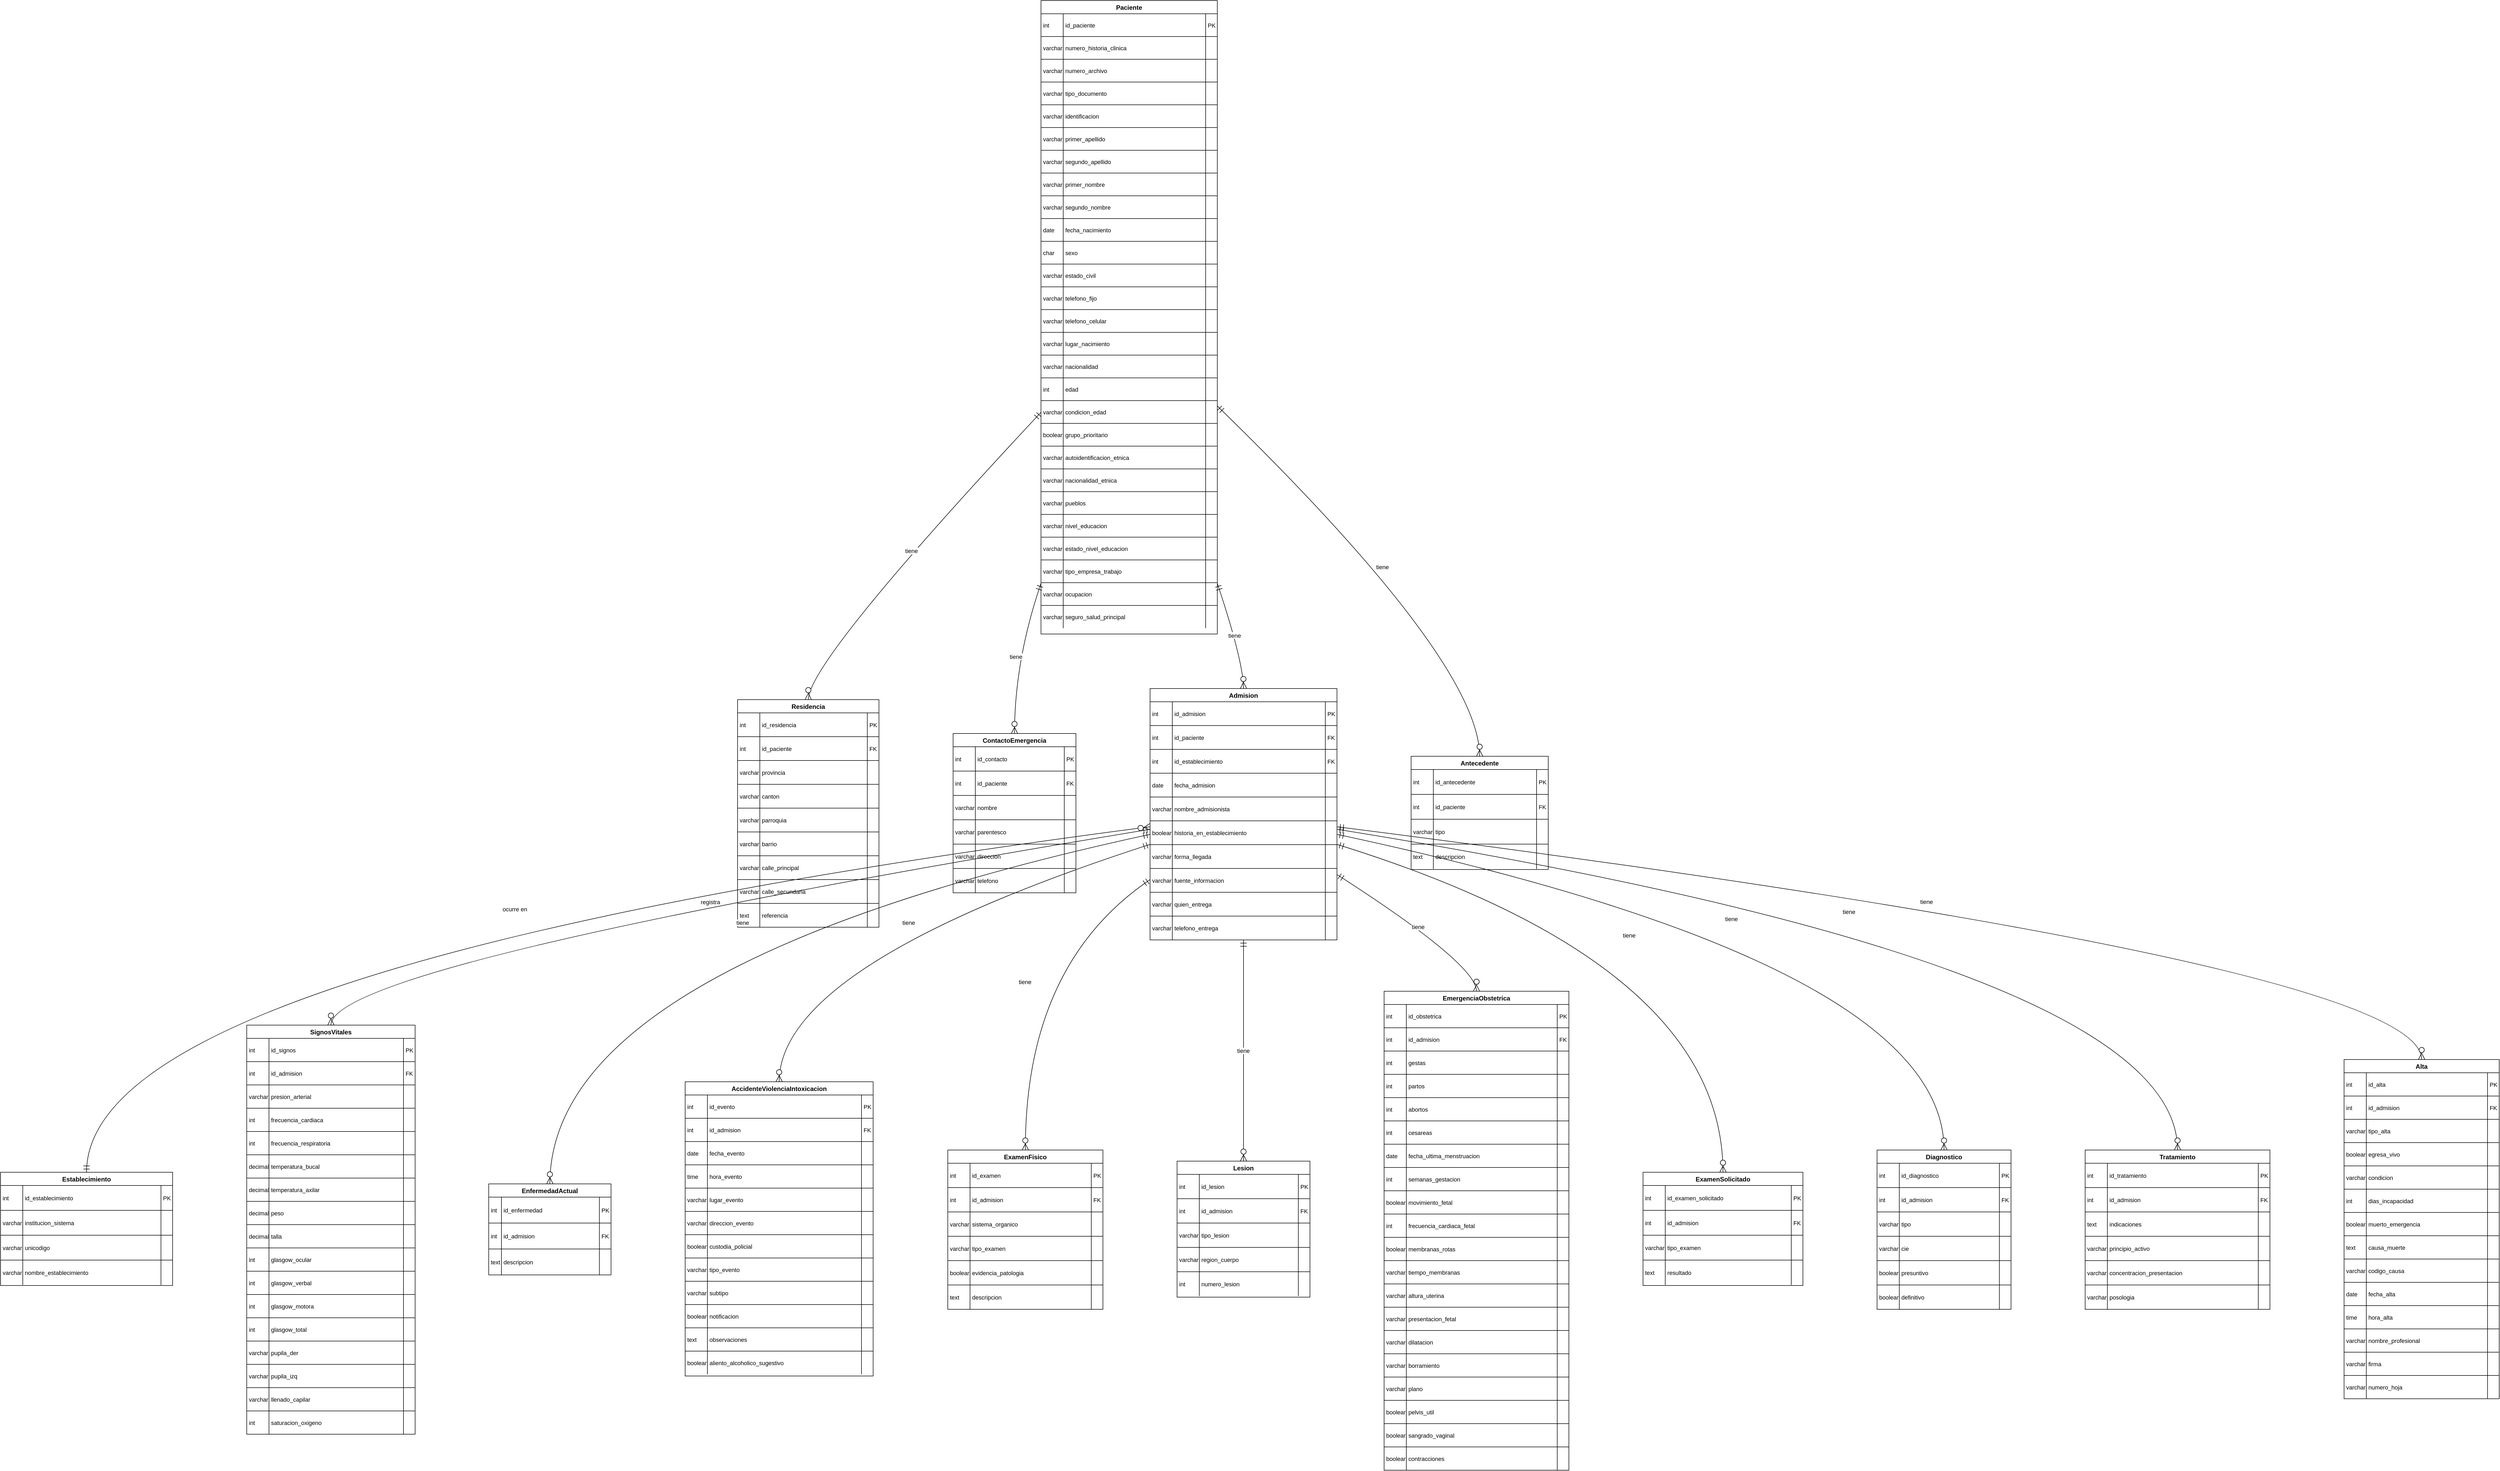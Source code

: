 <mxfile version="27.1.6">
  <diagram name="Page-1" id="t_4xyZNoKD8i6vrRTkRu">
    <mxGraphModel dx="1563" dy="860" grid="1" gridSize="10" guides="1" tooltips="1" connect="1" arrows="1" fold="1" page="1" pageScale="1" pageWidth="850" pageHeight="1100" math="0" shadow="0">
      <root>
        <mxCell id="0" />
        <mxCell id="1" parent="0" />
        <mxCell id="hJQxnZdGblqvQYyzKYsE-1" value="Establecimiento" style="shape=table;startSize=25;container=1;collapsible=0;childLayout=tableLayout;fixedRows=1;rowLines=1;fontStyle=1;align=center;resizeLast=1;" vertex="1" parent="1">
          <mxGeometry x="20" y="2234" width="325" height="214" as="geometry" />
        </mxCell>
        <mxCell id="hJQxnZdGblqvQYyzKYsE-2" style="shape=tableRow;horizontal=0;startSize=0;swimlaneHead=0;swimlaneBody=0;fillColor=none;collapsible=0;dropTarget=0;points=[[0,0.5],[1,0.5]];portConstraint=eastwest;top=0;left=0;right=0;bottom=0;" vertex="1" parent="hJQxnZdGblqvQYyzKYsE-1">
          <mxGeometry y="25" width="325" height="47" as="geometry" />
        </mxCell>
        <mxCell id="hJQxnZdGblqvQYyzKYsE-3" value="int" style="shape=partialRectangle;connectable=0;fillColor=none;top=0;left=0;bottom=0;right=0;align=left;spacingLeft=2;overflow=hidden;fontSize=11;" vertex="1" parent="hJQxnZdGblqvQYyzKYsE-2">
          <mxGeometry width="42" height="47" as="geometry">
            <mxRectangle width="42" height="47" as="alternateBounds" />
          </mxGeometry>
        </mxCell>
        <mxCell id="hJQxnZdGblqvQYyzKYsE-4" value="id_establecimiento" style="shape=partialRectangle;connectable=0;fillColor=none;top=0;left=0;bottom=0;right=0;align=left;spacingLeft=2;overflow=hidden;fontSize=11;" vertex="1" parent="hJQxnZdGblqvQYyzKYsE-2">
          <mxGeometry x="42" width="261" height="47" as="geometry">
            <mxRectangle width="261" height="47" as="alternateBounds" />
          </mxGeometry>
        </mxCell>
        <mxCell id="hJQxnZdGblqvQYyzKYsE-5" value="PK" style="shape=partialRectangle;connectable=0;fillColor=none;top=0;left=0;bottom=0;right=0;align=left;spacingLeft=2;overflow=hidden;fontSize=11;" vertex="1" parent="hJQxnZdGblqvQYyzKYsE-2">
          <mxGeometry x="303" width="22" height="47" as="geometry">
            <mxRectangle width="22" height="47" as="alternateBounds" />
          </mxGeometry>
        </mxCell>
        <mxCell id="hJQxnZdGblqvQYyzKYsE-6" style="shape=tableRow;horizontal=0;startSize=0;swimlaneHead=0;swimlaneBody=0;fillColor=none;collapsible=0;dropTarget=0;points=[[0,0.5],[1,0.5]];portConstraint=eastwest;top=0;left=0;right=0;bottom=0;" vertex="1" parent="hJQxnZdGblqvQYyzKYsE-1">
          <mxGeometry y="72" width="325" height="47" as="geometry" />
        </mxCell>
        <mxCell id="hJQxnZdGblqvQYyzKYsE-7" value="varchar" style="shape=partialRectangle;connectable=0;fillColor=none;top=0;left=0;bottom=0;right=0;align=left;spacingLeft=2;overflow=hidden;fontSize=11;" vertex="1" parent="hJQxnZdGblqvQYyzKYsE-6">
          <mxGeometry width="42" height="47" as="geometry">
            <mxRectangle width="42" height="47" as="alternateBounds" />
          </mxGeometry>
        </mxCell>
        <mxCell id="hJQxnZdGblqvQYyzKYsE-8" value="institucion_sistema" style="shape=partialRectangle;connectable=0;fillColor=none;top=0;left=0;bottom=0;right=0;align=left;spacingLeft=2;overflow=hidden;fontSize=11;" vertex="1" parent="hJQxnZdGblqvQYyzKYsE-6">
          <mxGeometry x="42" width="261" height="47" as="geometry">
            <mxRectangle width="261" height="47" as="alternateBounds" />
          </mxGeometry>
        </mxCell>
        <mxCell id="hJQxnZdGblqvQYyzKYsE-9" value="" style="shape=partialRectangle;connectable=0;fillColor=none;top=0;left=0;bottom=0;right=0;align=left;spacingLeft=2;overflow=hidden;fontSize=11;" vertex="1" parent="hJQxnZdGblqvQYyzKYsE-6">
          <mxGeometry x="303" width="22" height="47" as="geometry">
            <mxRectangle width="22" height="47" as="alternateBounds" />
          </mxGeometry>
        </mxCell>
        <mxCell id="hJQxnZdGblqvQYyzKYsE-10" style="shape=tableRow;horizontal=0;startSize=0;swimlaneHead=0;swimlaneBody=0;fillColor=none;collapsible=0;dropTarget=0;points=[[0,0.5],[1,0.5]];portConstraint=eastwest;top=0;left=0;right=0;bottom=0;" vertex="1" parent="hJQxnZdGblqvQYyzKYsE-1">
          <mxGeometry y="119" width="325" height="47" as="geometry" />
        </mxCell>
        <mxCell id="hJQxnZdGblqvQYyzKYsE-11" value="varchar" style="shape=partialRectangle;connectable=0;fillColor=none;top=0;left=0;bottom=0;right=0;align=left;spacingLeft=2;overflow=hidden;fontSize=11;" vertex="1" parent="hJQxnZdGblqvQYyzKYsE-10">
          <mxGeometry width="42" height="47" as="geometry">
            <mxRectangle width="42" height="47" as="alternateBounds" />
          </mxGeometry>
        </mxCell>
        <mxCell id="hJQxnZdGblqvQYyzKYsE-12" value="unicodigo" style="shape=partialRectangle;connectable=0;fillColor=none;top=0;left=0;bottom=0;right=0;align=left;spacingLeft=2;overflow=hidden;fontSize=11;" vertex="1" parent="hJQxnZdGblqvQYyzKYsE-10">
          <mxGeometry x="42" width="261" height="47" as="geometry">
            <mxRectangle width="261" height="47" as="alternateBounds" />
          </mxGeometry>
        </mxCell>
        <mxCell id="hJQxnZdGblqvQYyzKYsE-13" value="" style="shape=partialRectangle;connectable=0;fillColor=none;top=0;left=0;bottom=0;right=0;align=left;spacingLeft=2;overflow=hidden;fontSize=11;" vertex="1" parent="hJQxnZdGblqvQYyzKYsE-10">
          <mxGeometry x="303" width="22" height="47" as="geometry">
            <mxRectangle width="22" height="47" as="alternateBounds" />
          </mxGeometry>
        </mxCell>
        <mxCell id="hJQxnZdGblqvQYyzKYsE-14" style="shape=tableRow;horizontal=0;startSize=0;swimlaneHead=0;swimlaneBody=0;fillColor=none;collapsible=0;dropTarget=0;points=[[0,0.5],[1,0.5]];portConstraint=eastwest;top=0;left=0;right=0;bottom=0;" vertex="1" parent="hJQxnZdGblqvQYyzKYsE-1">
          <mxGeometry y="166" width="325" height="47" as="geometry" />
        </mxCell>
        <mxCell id="hJQxnZdGblqvQYyzKYsE-15" value="varchar" style="shape=partialRectangle;connectable=0;fillColor=none;top=0;left=0;bottom=0;right=0;align=left;spacingLeft=2;overflow=hidden;fontSize=11;" vertex="1" parent="hJQxnZdGblqvQYyzKYsE-14">
          <mxGeometry width="42" height="47" as="geometry">
            <mxRectangle width="42" height="47" as="alternateBounds" />
          </mxGeometry>
        </mxCell>
        <mxCell id="hJQxnZdGblqvQYyzKYsE-16" value="nombre_establecimiento" style="shape=partialRectangle;connectable=0;fillColor=none;top=0;left=0;bottom=0;right=0;align=left;spacingLeft=2;overflow=hidden;fontSize=11;" vertex="1" parent="hJQxnZdGblqvQYyzKYsE-14">
          <mxGeometry x="42" width="261" height="47" as="geometry">
            <mxRectangle width="261" height="47" as="alternateBounds" />
          </mxGeometry>
        </mxCell>
        <mxCell id="hJQxnZdGblqvQYyzKYsE-17" value="" style="shape=partialRectangle;connectable=0;fillColor=none;top=0;left=0;bottom=0;right=0;align=left;spacingLeft=2;overflow=hidden;fontSize=11;" vertex="1" parent="hJQxnZdGblqvQYyzKYsE-14">
          <mxGeometry x="303" width="22" height="47" as="geometry">
            <mxRectangle width="22" height="47" as="alternateBounds" />
          </mxGeometry>
        </mxCell>
        <mxCell id="hJQxnZdGblqvQYyzKYsE-18" value="Paciente" style="shape=table;startSize=25;container=1;collapsible=0;childLayout=tableLayout;fixedRows=1;rowLines=1;fontStyle=1;align=center;resizeLast=1;" vertex="1" parent="1">
          <mxGeometry x="1985" y="20" width="333" height="1197" as="geometry" />
        </mxCell>
        <mxCell id="hJQxnZdGblqvQYyzKYsE-19" style="shape=tableRow;horizontal=0;startSize=0;swimlaneHead=0;swimlaneBody=0;fillColor=none;collapsible=0;dropTarget=0;points=[[0,0.5],[1,0.5]];portConstraint=eastwest;top=0;left=0;right=0;bottom=0;" vertex="1" parent="hJQxnZdGblqvQYyzKYsE-18">
          <mxGeometry y="25" width="333" height="43" as="geometry" />
        </mxCell>
        <mxCell id="hJQxnZdGblqvQYyzKYsE-20" value="int" style="shape=partialRectangle;connectable=0;fillColor=none;top=0;left=0;bottom=0;right=0;align=left;spacingLeft=2;overflow=hidden;fontSize=11;" vertex="1" parent="hJQxnZdGblqvQYyzKYsE-19">
          <mxGeometry width="42" height="43" as="geometry">
            <mxRectangle width="42" height="43" as="alternateBounds" />
          </mxGeometry>
        </mxCell>
        <mxCell id="hJQxnZdGblqvQYyzKYsE-21" value="id_paciente" style="shape=partialRectangle;connectable=0;fillColor=none;top=0;left=0;bottom=0;right=0;align=left;spacingLeft=2;overflow=hidden;fontSize=11;" vertex="1" parent="hJQxnZdGblqvQYyzKYsE-19">
          <mxGeometry x="42" width="269" height="43" as="geometry">
            <mxRectangle width="269" height="43" as="alternateBounds" />
          </mxGeometry>
        </mxCell>
        <mxCell id="hJQxnZdGblqvQYyzKYsE-22" value="PK" style="shape=partialRectangle;connectable=0;fillColor=none;top=0;left=0;bottom=0;right=0;align=left;spacingLeft=2;overflow=hidden;fontSize=11;" vertex="1" parent="hJQxnZdGblqvQYyzKYsE-19">
          <mxGeometry x="311" width="22" height="43" as="geometry">
            <mxRectangle width="22" height="43" as="alternateBounds" />
          </mxGeometry>
        </mxCell>
        <mxCell id="hJQxnZdGblqvQYyzKYsE-23" style="shape=tableRow;horizontal=0;startSize=0;swimlaneHead=0;swimlaneBody=0;fillColor=none;collapsible=0;dropTarget=0;points=[[0,0.5],[1,0.5]];portConstraint=eastwest;top=0;left=0;right=0;bottom=0;" vertex="1" parent="hJQxnZdGblqvQYyzKYsE-18">
          <mxGeometry y="68" width="333" height="43" as="geometry" />
        </mxCell>
        <mxCell id="hJQxnZdGblqvQYyzKYsE-24" value="varchar" style="shape=partialRectangle;connectable=0;fillColor=none;top=0;left=0;bottom=0;right=0;align=left;spacingLeft=2;overflow=hidden;fontSize=11;" vertex="1" parent="hJQxnZdGblqvQYyzKYsE-23">
          <mxGeometry width="42" height="43" as="geometry">
            <mxRectangle width="42" height="43" as="alternateBounds" />
          </mxGeometry>
        </mxCell>
        <mxCell id="hJQxnZdGblqvQYyzKYsE-25" value="numero_historia_clinica" style="shape=partialRectangle;connectable=0;fillColor=none;top=0;left=0;bottom=0;right=0;align=left;spacingLeft=2;overflow=hidden;fontSize=11;" vertex="1" parent="hJQxnZdGblqvQYyzKYsE-23">
          <mxGeometry x="42" width="269" height="43" as="geometry">
            <mxRectangle width="269" height="43" as="alternateBounds" />
          </mxGeometry>
        </mxCell>
        <mxCell id="hJQxnZdGblqvQYyzKYsE-26" value="" style="shape=partialRectangle;connectable=0;fillColor=none;top=0;left=0;bottom=0;right=0;align=left;spacingLeft=2;overflow=hidden;fontSize=11;" vertex="1" parent="hJQxnZdGblqvQYyzKYsE-23">
          <mxGeometry x="311" width="22" height="43" as="geometry">
            <mxRectangle width="22" height="43" as="alternateBounds" />
          </mxGeometry>
        </mxCell>
        <mxCell id="hJQxnZdGblqvQYyzKYsE-27" style="shape=tableRow;horizontal=0;startSize=0;swimlaneHead=0;swimlaneBody=0;fillColor=none;collapsible=0;dropTarget=0;points=[[0,0.5],[1,0.5]];portConstraint=eastwest;top=0;left=0;right=0;bottom=0;" vertex="1" parent="hJQxnZdGblqvQYyzKYsE-18">
          <mxGeometry y="111" width="333" height="43" as="geometry" />
        </mxCell>
        <mxCell id="hJQxnZdGblqvQYyzKYsE-28" value="varchar" style="shape=partialRectangle;connectable=0;fillColor=none;top=0;left=0;bottom=0;right=0;align=left;spacingLeft=2;overflow=hidden;fontSize=11;" vertex="1" parent="hJQxnZdGblqvQYyzKYsE-27">
          <mxGeometry width="42" height="43" as="geometry">
            <mxRectangle width="42" height="43" as="alternateBounds" />
          </mxGeometry>
        </mxCell>
        <mxCell id="hJQxnZdGblqvQYyzKYsE-29" value="numero_archivo" style="shape=partialRectangle;connectable=0;fillColor=none;top=0;left=0;bottom=0;right=0;align=left;spacingLeft=2;overflow=hidden;fontSize=11;" vertex="1" parent="hJQxnZdGblqvQYyzKYsE-27">
          <mxGeometry x="42" width="269" height="43" as="geometry">
            <mxRectangle width="269" height="43" as="alternateBounds" />
          </mxGeometry>
        </mxCell>
        <mxCell id="hJQxnZdGblqvQYyzKYsE-30" value="" style="shape=partialRectangle;connectable=0;fillColor=none;top=0;left=0;bottom=0;right=0;align=left;spacingLeft=2;overflow=hidden;fontSize=11;" vertex="1" parent="hJQxnZdGblqvQYyzKYsE-27">
          <mxGeometry x="311" width="22" height="43" as="geometry">
            <mxRectangle width="22" height="43" as="alternateBounds" />
          </mxGeometry>
        </mxCell>
        <mxCell id="hJQxnZdGblqvQYyzKYsE-31" style="shape=tableRow;horizontal=0;startSize=0;swimlaneHead=0;swimlaneBody=0;fillColor=none;collapsible=0;dropTarget=0;points=[[0,0.5],[1,0.5]];portConstraint=eastwest;top=0;left=0;right=0;bottom=0;" vertex="1" parent="hJQxnZdGblqvQYyzKYsE-18">
          <mxGeometry y="154" width="333" height="43" as="geometry" />
        </mxCell>
        <mxCell id="hJQxnZdGblqvQYyzKYsE-32" value="varchar" style="shape=partialRectangle;connectable=0;fillColor=none;top=0;left=0;bottom=0;right=0;align=left;spacingLeft=2;overflow=hidden;fontSize=11;" vertex="1" parent="hJQxnZdGblqvQYyzKYsE-31">
          <mxGeometry width="42" height="43" as="geometry">
            <mxRectangle width="42" height="43" as="alternateBounds" />
          </mxGeometry>
        </mxCell>
        <mxCell id="hJQxnZdGblqvQYyzKYsE-33" value="tipo_documento" style="shape=partialRectangle;connectable=0;fillColor=none;top=0;left=0;bottom=0;right=0;align=left;spacingLeft=2;overflow=hidden;fontSize=11;" vertex="1" parent="hJQxnZdGblqvQYyzKYsE-31">
          <mxGeometry x="42" width="269" height="43" as="geometry">
            <mxRectangle width="269" height="43" as="alternateBounds" />
          </mxGeometry>
        </mxCell>
        <mxCell id="hJQxnZdGblqvQYyzKYsE-34" value="" style="shape=partialRectangle;connectable=0;fillColor=none;top=0;left=0;bottom=0;right=0;align=left;spacingLeft=2;overflow=hidden;fontSize=11;" vertex="1" parent="hJQxnZdGblqvQYyzKYsE-31">
          <mxGeometry x="311" width="22" height="43" as="geometry">
            <mxRectangle width="22" height="43" as="alternateBounds" />
          </mxGeometry>
        </mxCell>
        <mxCell id="hJQxnZdGblqvQYyzKYsE-35" style="shape=tableRow;horizontal=0;startSize=0;swimlaneHead=0;swimlaneBody=0;fillColor=none;collapsible=0;dropTarget=0;points=[[0,0.5],[1,0.5]];portConstraint=eastwest;top=0;left=0;right=0;bottom=0;" vertex="1" parent="hJQxnZdGblqvQYyzKYsE-18">
          <mxGeometry y="197" width="333" height="43" as="geometry" />
        </mxCell>
        <mxCell id="hJQxnZdGblqvQYyzKYsE-36" value="varchar" style="shape=partialRectangle;connectable=0;fillColor=none;top=0;left=0;bottom=0;right=0;align=left;spacingLeft=2;overflow=hidden;fontSize=11;" vertex="1" parent="hJQxnZdGblqvQYyzKYsE-35">
          <mxGeometry width="42" height="43" as="geometry">
            <mxRectangle width="42" height="43" as="alternateBounds" />
          </mxGeometry>
        </mxCell>
        <mxCell id="hJQxnZdGblqvQYyzKYsE-37" value="identificacion" style="shape=partialRectangle;connectable=0;fillColor=none;top=0;left=0;bottom=0;right=0;align=left;spacingLeft=2;overflow=hidden;fontSize=11;" vertex="1" parent="hJQxnZdGblqvQYyzKYsE-35">
          <mxGeometry x="42" width="269" height="43" as="geometry">
            <mxRectangle width="269" height="43" as="alternateBounds" />
          </mxGeometry>
        </mxCell>
        <mxCell id="hJQxnZdGblqvQYyzKYsE-38" value="" style="shape=partialRectangle;connectable=0;fillColor=none;top=0;left=0;bottom=0;right=0;align=left;spacingLeft=2;overflow=hidden;fontSize=11;" vertex="1" parent="hJQxnZdGblqvQYyzKYsE-35">
          <mxGeometry x="311" width="22" height="43" as="geometry">
            <mxRectangle width="22" height="43" as="alternateBounds" />
          </mxGeometry>
        </mxCell>
        <mxCell id="hJQxnZdGblqvQYyzKYsE-39" style="shape=tableRow;horizontal=0;startSize=0;swimlaneHead=0;swimlaneBody=0;fillColor=none;collapsible=0;dropTarget=0;points=[[0,0.5],[1,0.5]];portConstraint=eastwest;top=0;left=0;right=0;bottom=0;" vertex="1" parent="hJQxnZdGblqvQYyzKYsE-18">
          <mxGeometry y="240" width="333" height="43" as="geometry" />
        </mxCell>
        <mxCell id="hJQxnZdGblqvQYyzKYsE-40" value="varchar" style="shape=partialRectangle;connectable=0;fillColor=none;top=0;left=0;bottom=0;right=0;align=left;spacingLeft=2;overflow=hidden;fontSize=11;" vertex="1" parent="hJQxnZdGblqvQYyzKYsE-39">
          <mxGeometry width="42" height="43" as="geometry">
            <mxRectangle width="42" height="43" as="alternateBounds" />
          </mxGeometry>
        </mxCell>
        <mxCell id="hJQxnZdGblqvQYyzKYsE-41" value="primer_apellido" style="shape=partialRectangle;connectable=0;fillColor=none;top=0;left=0;bottom=0;right=0;align=left;spacingLeft=2;overflow=hidden;fontSize=11;" vertex="1" parent="hJQxnZdGblqvQYyzKYsE-39">
          <mxGeometry x="42" width="269" height="43" as="geometry">
            <mxRectangle width="269" height="43" as="alternateBounds" />
          </mxGeometry>
        </mxCell>
        <mxCell id="hJQxnZdGblqvQYyzKYsE-42" value="" style="shape=partialRectangle;connectable=0;fillColor=none;top=0;left=0;bottom=0;right=0;align=left;spacingLeft=2;overflow=hidden;fontSize=11;" vertex="1" parent="hJQxnZdGblqvQYyzKYsE-39">
          <mxGeometry x="311" width="22" height="43" as="geometry">
            <mxRectangle width="22" height="43" as="alternateBounds" />
          </mxGeometry>
        </mxCell>
        <mxCell id="hJQxnZdGblqvQYyzKYsE-43" style="shape=tableRow;horizontal=0;startSize=0;swimlaneHead=0;swimlaneBody=0;fillColor=none;collapsible=0;dropTarget=0;points=[[0,0.5],[1,0.5]];portConstraint=eastwest;top=0;left=0;right=0;bottom=0;" vertex="1" parent="hJQxnZdGblqvQYyzKYsE-18">
          <mxGeometry y="283" width="333" height="43" as="geometry" />
        </mxCell>
        <mxCell id="hJQxnZdGblqvQYyzKYsE-44" value="varchar" style="shape=partialRectangle;connectable=0;fillColor=none;top=0;left=0;bottom=0;right=0;align=left;spacingLeft=2;overflow=hidden;fontSize=11;" vertex="1" parent="hJQxnZdGblqvQYyzKYsE-43">
          <mxGeometry width="42" height="43" as="geometry">
            <mxRectangle width="42" height="43" as="alternateBounds" />
          </mxGeometry>
        </mxCell>
        <mxCell id="hJQxnZdGblqvQYyzKYsE-45" value="segundo_apellido" style="shape=partialRectangle;connectable=0;fillColor=none;top=0;left=0;bottom=0;right=0;align=left;spacingLeft=2;overflow=hidden;fontSize=11;" vertex="1" parent="hJQxnZdGblqvQYyzKYsE-43">
          <mxGeometry x="42" width="269" height="43" as="geometry">
            <mxRectangle width="269" height="43" as="alternateBounds" />
          </mxGeometry>
        </mxCell>
        <mxCell id="hJQxnZdGblqvQYyzKYsE-46" value="" style="shape=partialRectangle;connectable=0;fillColor=none;top=0;left=0;bottom=0;right=0;align=left;spacingLeft=2;overflow=hidden;fontSize=11;" vertex="1" parent="hJQxnZdGblqvQYyzKYsE-43">
          <mxGeometry x="311" width="22" height="43" as="geometry">
            <mxRectangle width="22" height="43" as="alternateBounds" />
          </mxGeometry>
        </mxCell>
        <mxCell id="hJQxnZdGblqvQYyzKYsE-47" style="shape=tableRow;horizontal=0;startSize=0;swimlaneHead=0;swimlaneBody=0;fillColor=none;collapsible=0;dropTarget=0;points=[[0,0.5],[1,0.5]];portConstraint=eastwest;top=0;left=0;right=0;bottom=0;" vertex="1" parent="hJQxnZdGblqvQYyzKYsE-18">
          <mxGeometry y="326" width="333" height="43" as="geometry" />
        </mxCell>
        <mxCell id="hJQxnZdGblqvQYyzKYsE-48" value="varchar" style="shape=partialRectangle;connectable=0;fillColor=none;top=0;left=0;bottom=0;right=0;align=left;spacingLeft=2;overflow=hidden;fontSize=11;" vertex="1" parent="hJQxnZdGblqvQYyzKYsE-47">
          <mxGeometry width="42" height="43" as="geometry">
            <mxRectangle width="42" height="43" as="alternateBounds" />
          </mxGeometry>
        </mxCell>
        <mxCell id="hJQxnZdGblqvQYyzKYsE-49" value="primer_nombre" style="shape=partialRectangle;connectable=0;fillColor=none;top=0;left=0;bottom=0;right=0;align=left;spacingLeft=2;overflow=hidden;fontSize=11;" vertex="1" parent="hJQxnZdGblqvQYyzKYsE-47">
          <mxGeometry x="42" width="269" height="43" as="geometry">
            <mxRectangle width="269" height="43" as="alternateBounds" />
          </mxGeometry>
        </mxCell>
        <mxCell id="hJQxnZdGblqvQYyzKYsE-50" value="" style="shape=partialRectangle;connectable=0;fillColor=none;top=0;left=0;bottom=0;right=0;align=left;spacingLeft=2;overflow=hidden;fontSize=11;" vertex="1" parent="hJQxnZdGblqvQYyzKYsE-47">
          <mxGeometry x="311" width="22" height="43" as="geometry">
            <mxRectangle width="22" height="43" as="alternateBounds" />
          </mxGeometry>
        </mxCell>
        <mxCell id="hJQxnZdGblqvQYyzKYsE-51" style="shape=tableRow;horizontal=0;startSize=0;swimlaneHead=0;swimlaneBody=0;fillColor=none;collapsible=0;dropTarget=0;points=[[0,0.5],[1,0.5]];portConstraint=eastwest;top=0;left=0;right=0;bottom=0;" vertex="1" parent="hJQxnZdGblqvQYyzKYsE-18">
          <mxGeometry y="369" width="333" height="43" as="geometry" />
        </mxCell>
        <mxCell id="hJQxnZdGblqvQYyzKYsE-52" value="varchar" style="shape=partialRectangle;connectable=0;fillColor=none;top=0;left=0;bottom=0;right=0;align=left;spacingLeft=2;overflow=hidden;fontSize=11;" vertex="1" parent="hJQxnZdGblqvQYyzKYsE-51">
          <mxGeometry width="42" height="43" as="geometry">
            <mxRectangle width="42" height="43" as="alternateBounds" />
          </mxGeometry>
        </mxCell>
        <mxCell id="hJQxnZdGblqvQYyzKYsE-53" value="segundo_nombre" style="shape=partialRectangle;connectable=0;fillColor=none;top=0;left=0;bottom=0;right=0;align=left;spacingLeft=2;overflow=hidden;fontSize=11;" vertex="1" parent="hJQxnZdGblqvQYyzKYsE-51">
          <mxGeometry x="42" width="269" height="43" as="geometry">
            <mxRectangle width="269" height="43" as="alternateBounds" />
          </mxGeometry>
        </mxCell>
        <mxCell id="hJQxnZdGblqvQYyzKYsE-54" value="" style="shape=partialRectangle;connectable=0;fillColor=none;top=0;left=0;bottom=0;right=0;align=left;spacingLeft=2;overflow=hidden;fontSize=11;" vertex="1" parent="hJQxnZdGblqvQYyzKYsE-51">
          <mxGeometry x="311" width="22" height="43" as="geometry">
            <mxRectangle width="22" height="43" as="alternateBounds" />
          </mxGeometry>
        </mxCell>
        <mxCell id="hJQxnZdGblqvQYyzKYsE-55" style="shape=tableRow;horizontal=0;startSize=0;swimlaneHead=0;swimlaneBody=0;fillColor=none;collapsible=0;dropTarget=0;points=[[0,0.5],[1,0.5]];portConstraint=eastwest;top=0;left=0;right=0;bottom=0;" vertex="1" parent="hJQxnZdGblqvQYyzKYsE-18">
          <mxGeometry y="412" width="333" height="43" as="geometry" />
        </mxCell>
        <mxCell id="hJQxnZdGblqvQYyzKYsE-56" value="date" style="shape=partialRectangle;connectable=0;fillColor=none;top=0;left=0;bottom=0;right=0;align=left;spacingLeft=2;overflow=hidden;fontSize=11;" vertex="1" parent="hJQxnZdGblqvQYyzKYsE-55">
          <mxGeometry width="42" height="43" as="geometry">
            <mxRectangle width="42" height="43" as="alternateBounds" />
          </mxGeometry>
        </mxCell>
        <mxCell id="hJQxnZdGblqvQYyzKYsE-57" value="fecha_nacimiento" style="shape=partialRectangle;connectable=0;fillColor=none;top=0;left=0;bottom=0;right=0;align=left;spacingLeft=2;overflow=hidden;fontSize=11;" vertex="1" parent="hJQxnZdGblqvQYyzKYsE-55">
          <mxGeometry x="42" width="269" height="43" as="geometry">
            <mxRectangle width="269" height="43" as="alternateBounds" />
          </mxGeometry>
        </mxCell>
        <mxCell id="hJQxnZdGblqvQYyzKYsE-58" value="" style="shape=partialRectangle;connectable=0;fillColor=none;top=0;left=0;bottom=0;right=0;align=left;spacingLeft=2;overflow=hidden;fontSize=11;" vertex="1" parent="hJQxnZdGblqvQYyzKYsE-55">
          <mxGeometry x="311" width="22" height="43" as="geometry">
            <mxRectangle width="22" height="43" as="alternateBounds" />
          </mxGeometry>
        </mxCell>
        <mxCell id="hJQxnZdGblqvQYyzKYsE-59" style="shape=tableRow;horizontal=0;startSize=0;swimlaneHead=0;swimlaneBody=0;fillColor=none;collapsible=0;dropTarget=0;points=[[0,0.5],[1,0.5]];portConstraint=eastwest;top=0;left=0;right=0;bottom=0;" vertex="1" parent="hJQxnZdGblqvQYyzKYsE-18">
          <mxGeometry y="455" width="333" height="43" as="geometry" />
        </mxCell>
        <mxCell id="hJQxnZdGblqvQYyzKYsE-60" value="char" style="shape=partialRectangle;connectable=0;fillColor=none;top=0;left=0;bottom=0;right=0;align=left;spacingLeft=2;overflow=hidden;fontSize=11;" vertex="1" parent="hJQxnZdGblqvQYyzKYsE-59">
          <mxGeometry width="42" height="43" as="geometry">
            <mxRectangle width="42" height="43" as="alternateBounds" />
          </mxGeometry>
        </mxCell>
        <mxCell id="hJQxnZdGblqvQYyzKYsE-61" value="sexo" style="shape=partialRectangle;connectable=0;fillColor=none;top=0;left=0;bottom=0;right=0;align=left;spacingLeft=2;overflow=hidden;fontSize=11;" vertex="1" parent="hJQxnZdGblqvQYyzKYsE-59">
          <mxGeometry x="42" width="269" height="43" as="geometry">
            <mxRectangle width="269" height="43" as="alternateBounds" />
          </mxGeometry>
        </mxCell>
        <mxCell id="hJQxnZdGblqvQYyzKYsE-62" value="" style="shape=partialRectangle;connectable=0;fillColor=none;top=0;left=0;bottom=0;right=0;align=left;spacingLeft=2;overflow=hidden;fontSize=11;" vertex="1" parent="hJQxnZdGblqvQYyzKYsE-59">
          <mxGeometry x="311" width="22" height="43" as="geometry">
            <mxRectangle width="22" height="43" as="alternateBounds" />
          </mxGeometry>
        </mxCell>
        <mxCell id="hJQxnZdGblqvQYyzKYsE-63" style="shape=tableRow;horizontal=0;startSize=0;swimlaneHead=0;swimlaneBody=0;fillColor=none;collapsible=0;dropTarget=0;points=[[0,0.5],[1,0.5]];portConstraint=eastwest;top=0;left=0;right=0;bottom=0;" vertex="1" parent="hJQxnZdGblqvQYyzKYsE-18">
          <mxGeometry y="498" width="333" height="43" as="geometry" />
        </mxCell>
        <mxCell id="hJQxnZdGblqvQYyzKYsE-64" value="varchar" style="shape=partialRectangle;connectable=0;fillColor=none;top=0;left=0;bottom=0;right=0;align=left;spacingLeft=2;overflow=hidden;fontSize=11;" vertex="1" parent="hJQxnZdGblqvQYyzKYsE-63">
          <mxGeometry width="42" height="43" as="geometry">
            <mxRectangle width="42" height="43" as="alternateBounds" />
          </mxGeometry>
        </mxCell>
        <mxCell id="hJQxnZdGblqvQYyzKYsE-65" value="estado_civil" style="shape=partialRectangle;connectable=0;fillColor=none;top=0;left=0;bottom=0;right=0;align=left;spacingLeft=2;overflow=hidden;fontSize=11;" vertex="1" parent="hJQxnZdGblqvQYyzKYsE-63">
          <mxGeometry x="42" width="269" height="43" as="geometry">
            <mxRectangle width="269" height="43" as="alternateBounds" />
          </mxGeometry>
        </mxCell>
        <mxCell id="hJQxnZdGblqvQYyzKYsE-66" value="" style="shape=partialRectangle;connectable=0;fillColor=none;top=0;left=0;bottom=0;right=0;align=left;spacingLeft=2;overflow=hidden;fontSize=11;" vertex="1" parent="hJQxnZdGblqvQYyzKYsE-63">
          <mxGeometry x="311" width="22" height="43" as="geometry">
            <mxRectangle width="22" height="43" as="alternateBounds" />
          </mxGeometry>
        </mxCell>
        <mxCell id="hJQxnZdGblqvQYyzKYsE-67" style="shape=tableRow;horizontal=0;startSize=0;swimlaneHead=0;swimlaneBody=0;fillColor=none;collapsible=0;dropTarget=0;points=[[0,0.5],[1,0.5]];portConstraint=eastwest;top=0;left=0;right=0;bottom=0;" vertex="1" parent="hJQxnZdGblqvQYyzKYsE-18">
          <mxGeometry y="541" width="333" height="43" as="geometry" />
        </mxCell>
        <mxCell id="hJQxnZdGblqvQYyzKYsE-68" value="varchar" style="shape=partialRectangle;connectable=0;fillColor=none;top=0;left=0;bottom=0;right=0;align=left;spacingLeft=2;overflow=hidden;fontSize=11;" vertex="1" parent="hJQxnZdGblqvQYyzKYsE-67">
          <mxGeometry width="42" height="43" as="geometry">
            <mxRectangle width="42" height="43" as="alternateBounds" />
          </mxGeometry>
        </mxCell>
        <mxCell id="hJQxnZdGblqvQYyzKYsE-69" value="telefono_fijo" style="shape=partialRectangle;connectable=0;fillColor=none;top=0;left=0;bottom=0;right=0;align=left;spacingLeft=2;overflow=hidden;fontSize=11;" vertex="1" parent="hJQxnZdGblqvQYyzKYsE-67">
          <mxGeometry x="42" width="269" height="43" as="geometry">
            <mxRectangle width="269" height="43" as="alternateBounds" />
          </mxGeometry>
        </mxCell>
        <mxCell id="hJQxnZdGblqvQYyzKYsE-70" value="" style="shape=partialRectangle;connectable=0;fillColor=none;top=0;left=0;bottom=0;right=0;align=left;spacingLeft=2;overflow=hidden;fontSize=11;" vertex="1" parent="hJQxnZdGblqvQYyzKYsE-67">
          <mxGeometry x="311" width="22" height="43" as="geometry">
            <mxRectangle width="22" height="43" as="alternateBounds" />
          </mxGeometry>
        </mxCell>
        <mxCell id="hJQxnZdGblqvQYyzKYsE-71" style="shape=tableRow;horizontal=0;startSize=0;swimlaneHead=0;swimlaneBody=0;fillColor=none;collapsible=0;dropTarget=0;points=[[0,0.5],[1,0.5]];portConstraint=eastwest;top=0;left=0;right=0;bottom=0;" vertex="1" parent="hJQxnZdGblqvQYyzKYsE-18">
          <mxGeometry y="584" width="333" height="43" as="geometry" />
        </mxCell>
        <mxCell id="hJQxnZdGblqvQYyzKYsE-72" value="varchar" style="shape=partialRectangle;connectable=0;fillColor=none;top=0;left=0;bottom=0;right=0;align=left;spacingLeft=2;overflow=hidden;fontSize=11;" vertex="1" parent="hJQxnZdGblqvQYyzKYsE-71">
          <mxGeometry width="42" height="43" as="geometry">
            <mxRectangle width="42" height="43" as="alternateBounds" />
          </mxGeometry>
        </mxCell>
        <mxCell id="hJQxnZdGblqvQYyzKYsE-73" value="telefono_celular" style="shape=partialRectangle;connectable=0;fillColor=none;top=0;left=0;bottom=0;right=0;align=left;spacingLeft=2;overflow=hidden;fontSize=11;" vertex="1" parent="hJQxnZdGblqvQYyzKYsE-71">
          <mxGeometry x="42" width="269" height="43" as="geometry">
            <mxRectangle width="269" height="43" as="alternateBounds" />
          </mxGeometry>
        </mxCell>
        <mxCell id="hJQxnZdGblqvQYyzKYsE-74" value="" style="shape=partialRectangle;connectable=0;fillColor=none;top=0;left=0;bottom=0;right=0;align=left;spacingLeft=2;overflow=hidden;fontSize=11;" vertex="1" parent="hJQxnZdGblqvQYyzKYsE-71">
          <mxGeometry x="311" width="22" height="43" as="geometry">
            <mxRectangle width="22" height="43" as="alternateBounds" />
          </mxGeometry>
        </mxCell>
        <mxCell id="hJQxnZdGblqvQYyzKYsE-75" style="shape=tableRow;horizontal=0;startSize=0;swimlaneHead=0;swimlaneBody=0;fillColor=none;collapsible=0;dropTarget=0;points=[[0,0.5],[1,0.5]];portConstraint=eastwest;top=0;left=0;right=0;bottom=0;" vertex="1" parent="hJQxnZdGblqvQYyzKYsE-18">
          <mxGeometry y="627" width="333" height="43" as="geometry" />
        </mxCell>
        <mxCell id="hJQxnZdGblqvQYyzKYsE-76" value="varchar" style="shape=partialRectangle;connectable=0;fillColor=none;top=0;left=0;bottom=0;right=0;align=left;spacingLeft=2;overflow=hidden;fontSize=11;" vertex="1" parent="hJQxnZdGblqvQYyzKYsE-75">
          <mxGeometry width="42" height="43" as="geometry">
            <mxRectangle width="42" height="43" as="alternateBounds" />
          </mxGeometry>
        </mxCell>
        <mxCell id="hJQxnZdGblqvQYyzKYsE-77" value="lugar_nacimiento" style="shape=partialRectangle;connectable=0;fillColor=none;top=0;left=0;bottom=0;right=0;align=left;spacingLeft=2;overflow=hidden;fontSize=11;" vertex="1" parent="hJQxnZdGblqvQYyzKYsE-75">
          <mxGeometry x="42" width="269" height="43" as="geometry">
            <mxRectangle width="269" height="43" as="alternateBounds" />
          </mxGeometry>
        </mxCell>
        <mxCell id="hJQxnZdGblqvQYyzKYsE-78" value="" style="shape=partialRectangle;connectable=0;fillColor=none;top=0;left=0;bottom=0;right=0;align=left;spacingLeft=2;overflow=hidden;fontSize=11;" vertex="1" parent="hJQxnZdGblqvQYyzKYsE-75">
          <mxGeometry x="311" width="22" height="43" as="geometry">
            <mxRectangle width="22" height="43" as="alternateBounds" />
          </mxGeometry>
        </mxCell>
        <mxCell id="hJQxnZdGblqvQYyzKYsE-79" style="shape=tableRow;horizontal=0;startSize=0;swimlaneHead=0;swimlaneBody=0;fillColor=none;collapsible=0;dropTarget=0;points=[[0,0.5],[1,0.5]];portConstraint=eastwest;top=0;left=0;right=0;bottom=0;" vertex="1" parent="hJQxnZdGblqvQYyzKYsE-18">
          <mxGeometry y="670" width="333" height="43" as="geometry" />
        </mxCell>
        <mxCell id="hJQxnZdGblqvQYyzKYsE-80" value="varchar" style="shape=partialRectangle;connectable=0;fillColor=none;top=0;left=0;bottom=0;right=0;align=left;spacingLeft=2;overflow=hidden;fontSize=11;" vertex="1" parent="hJQxnZdGblqvQYyzKYsE-79">
          <mxGeometry width="42" height="43" as="geometry">
            <mxRectangle width="42" height="43" as="alternateBounds" />
          </mxGeometry>
        </mxCell>
        <mxCell id="hJQxnZdGblqvQYyzKYsE-81" value="nacionalidad" style="shape=partialRectangle;connectable=0;fillColor=none;top=0;left=0;bottom=0;right=0;align=left;spacingLeft=2;overflow=hidden;fontSize=11;" vertex="1" parent="hJQxnZdGblqvQYyzKYsE-79">
          <mxGeometry x="42" width="269" height="43" as="geometry">
            <mxRectangle width="269" height="43" as="alternateBounds" />
          </mxGeometry>
        </mxCell>
        <mxCell id="hJQxnZdGblqvQYyzKYsE-82" value="" style="shape=partialRectangle;connectable=0;fillColor=none;top=0;left=0;bottom=0;right=0;align=left;spacingLeft=2;overflow=hidden;fontSize=11;" vertex="1" parent="hJQxnZdGblqvQYyzKYsE-79">
          <mxGeometry x="311" width="22" height="43" as="geometry">
            <mxRectangle width="22" height="43" as="alternateBounds" />
          </mxGeometry>
        </mxCell>
        <mxCell id="hJQxnZdGblqvQYyzKYsE-83" style="shape=tableRow;horizontal=0;startSize=0;swimlaneHead=0;swimlaneBody=0;fillColor=none;collapsible=0;dropTarget=0;points=[[0,0.5],[1,0.5]];portConstraint=eastwest;top=0;left=0;right=0;bottom=0;" vertex="1" parent="hJQxnZdGblqvQYyzKYsE-18">
          <mxGeometry y="713" width="333" height="43" as="geometry" />
        </mxCell>
        <mxCell id="hJQxnZdGblqvQYyzKYsE-84" value="int" style="shape=partialRectangle;connectable=0;fillColor=none;top=0;left=0;bottom=0;right=0;align=left;spacingLeft=2;overflow=hidden;fontSize=11;" vertex="1" parent="hJQxnZdGblqvQYyzKYsE-83">
          <mxGeometry width="42" height="43" as="geometry">
            <mxRectangle width="42" height="43" as="alternateBounds" />
          </mxGeometry>
        </mxCell>
        <mxCell id="hJQxnZdGblqvQYyzKYsE-85" value="edad" style="shape=partialRectangle;connectable=0;fillColor=none;top=0;left=0;bottom=0;right=0;align=left;spacingLeft=2;overflow=hidden;fontSize=11;" vertex="1" parent="hJQxnZdGblqvQYyzKYsE-83">
          <mxGeometry x="42" width="269" height="43" as="geometry">
            <mxRectangle width="269" height="43" as="alternateBounds" />
          </mxGeometry>
        </mxCell>
        <mxCell id="hJQxnZdGblqvQYyzKYsE-86" value="" style="shape=partialRectangle;connectable=0;fillColor=none;top=0;left=0;bottom=0;right=0;align=left;spacingLeft=2;overflow=hidden;fontSize=11;" vertex="1" parent="hJQxnZdGblqvQYyzKYsE-83">
          <mxGeometry x="311" width="22" height="43" as="geometry">
            <mxRectangle width="22" height="43" as="alternateBounds" />
          </mxGeometry>
        </mxCell>
        <mxCell id="hJQxnZdGblqvQYyzKYsE-87" style="shape=tableRow;horizontal=0;startSize=0;swimlaneHead=0;swimlaneBody=0;fillColor=none;collapsible=0;dropTarget=0;points=[[0,0.5],[1,0.5]];portConstraint=eastwest;top=0;left=0;right=0;bottom=0;" vertex="1" parent="hJQxnZdGblqvQYyzKYsE-18">
          <mxGeometry y="756" width="333" height="43" as="geometry" />
        </mxCell>
        <mxCell id="hJQxnZdGblqvQYyzKYsE-88" value="varchar" style="shape=partialRectangle;connectable=0;fillColor=none;top=0;left=0;bottom=0;right=0;align=left;spacingLeft=2;overflow=hidden;fontSize=11;" vertex="1" parent="hJQxnZdGblqvQYyzKYsE-87">
          <mxGeometry width="42" height="43" as="geometry">
            <mxRectangle width="42" height="43" as="alternateBounds" />
          </mxGeometry>
        </mxCell>
        <mxCell id="hJQxnZdGblqvQYyzKYsE-89" value="condicion_edad" style="shape=partialRectangle;connectable=0;fillColor=none;top=0;left=0;bottom=0;right=0;align=left;spacingLeft=2;overflow=hidden;fontSize=11;" vertex="1" parent="hJQxnZdGblqvQYyzKYsE-87">
          <mxGeometry x="42" width="269" height="43" as="geometry">
            <mxRectangle width="269" height="43" as="alternateBounds" />
          </mxGeometry>
        </mxCell>
        <mxCell id="hJQxnZdGblqvQYyzKYsE-90" value="" style="shape=partialRectangle;connectable=0;fillColor=none;top=0;left=0;bottom=0;right=0;align=left;spacingLeft=2;overflow=hidden;fontSize=11;" vertex="1" parent="hJQxnZdGblqvQYyzKYsE-87">
          <mxGeometry x="311" width="22" height="43" as="geometry">
            <mxRectangle width="22" height="43" as="alternateBounds" />
          </mxGeometry>
        </mxCell>
        <mxCell id="hJQxnZdGblqvQYyzKYsE-91" style="shape=tableRow;horizontal=0;startSize=0;swimlaneHead=0;swimlaneBody=0;fillColor=none;collapsible=0;dropTarget=0;points=[[0,0.5],[1,0.5]];portConstraint=eastwest;top=0;left=0;right=0;bottom=0;" vertex="1" parent="hJQxnZdGblqvQYyzKYsE-18">
          <mxGeometry y="799" width="333" height="43" as="geometry" />
        </mxCell>
        <mxCell id="hJQxnZdGblqvQYyzKYsE-92" value="boolean" style="shape=partialRectangle;connectable=0;fillColor=none;top=0;left=0;bottom=0;right=0;align=left;spacingLeft=2;overflow=hidden;fontSize=11;" vertex="1" parent="hJQxnZdGblqvQYyzKYsE-91">
          <mxGeometry width="42" height="43" as="geometry">
            <mxRectangle width="42" height="43" as="alternateBounds" />
          </mxGeometry>
        </mxCell>
        <mxCell id="hJQxnZdGblqvQYyzKYsE-93" value="grupo_prioritario" style="shape=partialRectangle;connectable=0;fillColor=none;top=0;left=0;bottom=0;right=0;align=left;spacingLeft=2;overflow=hidden;fontSize=11;" vertex="1" parent="hJQxnZdGblqvQYyzKYsE-91">
          <mxGeometry x="42" width="269" height="43" as="geometry">
            <mxRectangle width="269" height="43" as="alternateBounds" />
          </mxGeometry>
        </mxCell>
        <mxCell id="hJQxnZdGblqvQYyzKYsE-94" value="" style="shape=partialRectangle;connectable=0;fillColor=none;top=0;left=0;bottom=0;right=0;align=left;spacingLeft=2;overflow=hidden;fontSize=11;" vertex="1" parent="hJQxnZdGblqvQYyzKYsE-91">
          <mxGeometry x="311" width="22" height="43" as="geometry">
            <mxRectangle width="22" height="43" as="alternateBounds" />
          </mxGeometry>
        </mxCell>
        <mxCell id="hJQxnZdGblqvQYyzKYsE-95" style="shape=tableRow;horizontal=0;startSize=0;swimlaneHead=0;swimlaneBody=0;fillColor=none;collapsible=0;dropTarget=0;points=[[0,0.5],[1,0.5]];portConstraint=eastwest;top=0;left=0;right=0;bottom=0;" vertex="1" parent="hJQxnZdGblqvQYyzKYsE-18">
          <mxGeometry y="842" width="333" height="43" as="geometry" />
        </mxCell>
        <mxCell id="hJQxnZdGblqvQYyzKYsE-96" value="varchar" style="shape=partialRectangle;connectable=0;fillColor=none;top=0;left=0;bottom=0;right=0;align=left;spacingLeft=2;overflow=hidden;fontSize=11;" vertex="1" parent="hJQxnZdGblqvQYyzKYsE-95">
          <mxGeometry width="42" height="43" as="geometry">
            <mxRectangle width="42" height="43" as="alternateBounds" />
          </mxGeometry>
        </mxCell>
        <mxCell id="hJQxnZdGblqvQYyzKYsE-97" value="autoidentificacion_etnica" style="shape=partialRectangle;connectable=0;fillColor=none;top=0;left=0;bottom=0;right=0;align=left;spacingLeft=2;overflow=hidden;fontSize=11;" vertex="1" parent="hJQxnZdGblqvQYyzKYsE-95">
          <mxGeometry x="42" width="269" height="43" as="geometry">
            <mxRectangle width="269" height="43" as="alternateBounds" />
          </mxGeometry>
        </mxCell>
        <mxCell id="hJQxnZdGblqvQYyzKYsE-98" value="" style="shape=partialRectangle;connectable=0;fillColor=none;top=0;left=0;bottom=0;right=0;align=left;spacingLeft=2;overflow=hidden;fontSize=11;" vertex="1" parent="hJQxnZdGblqvQYyzKYsE-95">
          <mxGeometry x="311" width="22" height="43" as="geometry">
            <mxRectangle width="22" height="43" as="alternateBounds" />
          </mxGeometry>
        </mxCell>
        <mxCell id="hJQxnZdGblqvQYyzKYsE-99" style="shape=tableRow;horizontal=0;startSize=0;swimlaneHead=0;swimlaneBody=0;fillColor=none;collapsible=0;dropTarget=0;points=[[0,0.5],[1,0.5]];portConstraint=eastwest;top=0;left=0;right=0;bottom=0;" vertex="1" parent="hJQxnZdGblqvQYyzKYsE-18">
          <mxGeometry y="885" width="333" height="43" as="geometry" />
        </mxCell>
        <mxCell id="hJQxnZdGblqvQYyzKYsE-100" value="varchar" style="shape=partialRectangle;connectable=0;fillColor=none;top=0;left=0;bottom=0;right=0;align=left;spacingLeft=2;overflow=hidden;fontSize=11;" vertex="1" parent="hJQxnZdGblqvQYyzKYsE-99">
          <mxGeometry width="42" height="43" as="geometry">
            <mxRectangle width="42" height="43" as="alternateBounds" />
          </mxGeometry>
        </mxCell>
        <mxCell id="hJQxnZdGblqvQYyzKYsE-101" value="nacionalidad_etnica" style="shape=partialRectangle;connectable=0;fillColor=none;top=0;left=0;bottom=0;right=0;align=left;spacingLeft=2;overflow=hidden;fontSize=11;" vertex="1" parent="hJQxnZdGblqvQYyzKYsE-99">
          <mxGeometry x="42" width="269" height="43" as="geometry">
            <mxRectangle width="269" height="43" as="alternateBounds" />
          </mxGeometry>
        </mxCell>
        <mxCell id="hJQxnZdGblqvQYyzKYsE-102" value="" style="shape=partialRectangle;connectable=0;fillColor=none;top=0;left=0;bottom=0;right=0;align=left;spacingLeft=2;overflow=hidden;fontSize=11;" vertex="1" parent="hJQxnZdGblqvQYyzKYsE-99">
          <mxGeometry x="311" width="22" height="43" as="geometry">
            <mxRectangle width="22" height="43" as="alternateBounds" />
          </mxGeometry>
        </mxCell>
        <mxCell id="hJQxnZdGblqvQYyzKYsE-103" style="shape=tableRow;horizontal=0;startSize=0;swimlaneHead=0;swimlaneBody=0;fillColor=none;collapsible=0;dropTarget=0;points=[[0,0.5],[1,0.5]];portConstraint=eastwest;top=0;left=0;right=0;bottom=0;" vertex="1" parent="hJQxnZdGblqvQYyzKYsE-18">
          <mxGeometry y="928" width="333" height="43" as="geometry" />
        </mxCell>
        <mxCell id="hJQxnZdGblqvQYyzKYsE-104" value="varchar" style="shape=partialRectangle;connectable=0;fillColor=none;top=0;left=0;bottom=0;right=0;align=left;spacingLeft=2;overflow=hidden;fontSize=11;" vertex="1" parent="hJQxnZdGblqvQYyzKYsE-103">
          <mxGeometry width="42" height="43" as="geometry">
            <mxRectangle width="42" height="43" as="alternateBounds" />
          </mxGeometry>
        </mxCell>
        <mxCell id="hJQxnZdGblqvQYyzKYsE-105" value="pueblos" style="shape=partialRectangle;connectable=0;fillColor=none;top=0;left=0;bottom=0;right=0;align=left;spacingLeft=2;overflow=hidden;fontSize=11;" vertex="1" parent="hJQxnZdGblqvQYyzKYsE-103">
          <mxGeometry x="42" width="269" height="43" as="geometry">
            <mxRectangle width="269" height="43" as="alternateBounds" />
          </mxGeometry>
        </mxCell>
        <mxCell id="hJQxnZdGblqvQYyzKYsE-106" value="" style="shape=partialRectangle;connectable=0;fillColor=none;top=0;left=0;bottom=0;right=0;align=left;spacingLeft=2;overflow=hidden;fontSize=11;" vertex="1" parent="hJQxnZdGblqvQYyzKYsE-103">
          <mxGeometry x="311" width="22" height="43" as="geometry">
            <mxRectangle width="22" height="43" as="alternateBounds" />
          </mxGeometry>
        </mxCell>
        <mxCell id="hJQxnZdGblqvQYyzKYsE-107" style="shape=tableRow;horizontal=0;startSize=0;swimlaneHead=0;swimlaneBody=0;fillColor=none;collapsible=0;dropTarget=0;points=[[0,0.5],[1,0.5]];portConstraint=eastwest;top=0;left=0;right=0;bottom=0;" vertex="1" parent="hJQxnZdGblqvQYyzKYsE-18">
          <mxGeometry y="971" width="333" height="43" as="geometry" />
        </mxCell>
        <mxCell id="hJQxnZdGblqvQYyzKYsE-108" value="varchar" style="shape=partialRectangle;connectable=0;fillColor=none;top=0;left=0;bottom=0;right=0;align=left;spacingLeft=2;overflow=hidden;fontSize=11;" vertex="1" parent="hJQxnZdGblqvQYyzKYsE-107">
          <mxGeometry width="42" height="43" as="geometry">
            <mxRectangle width="42" height="43" as="alternateBounds" />
          </mxGeometry>
        </mxCell>
        <mxCell id="hJQxnZdGblqvQYyzKYsE-109" value="nivel_educacion" style="shape=partialRectangle;connectable=0;fillColor=none;top=0;left=0;bottom=0;right=0;align=left;spacingLeft=2;overflow=hidden;fontSize=11;" vertex="1" parent="hJQxnZdGblqvQYyzKYsE-107">
          <mxGeometry x="42" width="269" height="43" as="geometry">
            <mxRectangle width="269" height="43" as="alternateBounds" />
          </mxGeometry>
        </mxCell>
        <mxCell id="hJQxnZdGblqvQYyzKYsE-110" value="" style="shape=partialRectangle;connectable=0;fillColor=none;top=0;left=0;bottom=0;right=0;align=left;spacingLeft=2;overflow=hidden;fontSize=11;" vertex="1" parent="hJQxnZdGblqvQYyzKYsE-107">
          <mxGeometry x="311" width="22" height="43" as="geometry">
            <mxRectangle width="22" height="43" as="alternateBounds" />
          </mxGeometry>
        </mxCell>
        <mxCell id="hJQxnZdGblqvQYyzKYsE-111" style="shape=tableRow;horizontal=0;startSize=0;swimlaneHead=0;swimlaneBody=0;fillColor=none;collapsible=0;dropTarget=0;points=[[0,0.5],[1,0.5]];portConstraint=eastwest;top=0;left=0;right=0;bottom=0;" vertex="1" parent="hJQxnZdGblqvQYyzKYsE-18">
          <mxGeometry y="1014" width="333" height="43" as="geometry" />
        </mxCell>
        <mxCell id="hJQxnZdGblqvQYyzKYsE-112" value="varchar" style="shape=partialRectangle;connectable=0;fillColor=none;top=0;left=0;bottom=0;right=0;align=left;spacingLeft=2;overflow=hidden;fontSize=11;" vertex="1" parent="hJQxnZdGblqvQYyzKYsE-111">
          <mxGeometry width="42" height="43" as="geometry">
            <mxRectangle width="42" height="43" as="alternateBounds" />
          </mxGeometry>
        </mxCell>
        <mxCell id="hJQxnZdGblqvQYyzKYsE-113" value="estado_nivel_educacion" style="shape=partialRectangle;connectable=0;fillColor=none;top=0;left=0;bottom=0;right=0;align=left;spacingLeft=2;overflow=hidden;fontSize=11;" vertex="1" parent="hJQxnZdGblqvQYyzKYsE-111">
          <mxGeometry x="42" width="269" height="43" as="geometry">
            <mxRectangle width="269" height="43" as="alternateBounds" />
          </mxGeometry>
        </mxCell>
        <mxCell id="hJQxnZdGblqvQYyzKYsE-114" value="" style="shape=partialRectangle;connectable=0;fillColor=none;top=0;left=0;bottom=0;right=0;align=left;spacingLeft=2;overflow=hidden;fontSize=11;" vertex="1" parent="hJQxnZdGblqvQYyzKYsE-111">
          <mxGeometry x="311" width="22" height="43" as="geometry">
            <mxRectangle width="22" height="43" as="alternateBounds" />
          </mxGeometry>
        </mxCell>
        <mxCell id="hJQxnZdGblqvQYyzKYsE-115" style="shape=tableRow;horizontal=0;startSize=0;swimlaneHead=0;swimlaneBody=0;fillColor=none;collapsible=0;dropTarget=0;points=[[0,0.5],[1,0.5]];portConstraint=eastwest;top=0;left=0;right=0;bottom=0;" vertex="1" parent="hJQxnZdGblqvQYyzKYsE-18">
          <mxGeometry y="1057" width="333" height="43" as="geometry" />
        </mxCell>
        <mxCell id="hJQxnZdGblqvQYyzKYsE-116" value="varchar" style="shape=partialRectangle;connectable=0;fillColor=none;top=0;left=0;bottom=0;right=0;align=left;spacingLeft=2;overflow=hidden;fontSize=11;" vertex="1" parent="hJQxnZdGblqvQYyzKYsE-115">
          <mxGeometry width="42" height="43" as="geometry">
            <mxRectangle width="42" height="43" as="alternateBounds" />
          </mxGeometry>
        </mxCell>
        <mxCell id="hJQxnZdGblqvQYyzKYsE-117" value="tipo_empresa_trabajo" style="shape=partialRectangle;connectable=0;fillColor=none;top=0;left=0;bottom=0;right=0;align=left;spacingLeft=2;overflow=hidden;fontSize=11;" vertex="1" parent="hJQxnZdGblqvQYyzKYsE-115">
          <mxGeometry x="42" width="269" height="43" as="geometry">
            <mxRectangle width="269" height="43" as="alternateBounds" />
          </mxGeometry>
        </mxCell>
        <mxCell id="hJQxnZdGblqvQYyzKYsE-118" value="" style="shape=partialRectangle;connectable=0;fillColor=none;top=0;left=0;bottom=0;right=0;align=left;spacingLeft=2;overflow=hidden;fontSize=11;" vertex="1" parent="hJQxnZdGblqvQYyzKYsE-115">
          <mxGeometry x="311" width="22" height="43" as="geometry">
            <mxRectangle width="22" height="43" as="alternateBounds" />
          </mxGeometry>
        </mxCell>
        <mxCell id="hJQxnZdGblqvQYyzKYsE-119" style="shape=tableRow;horizontal=0;startSize=0;swimlaneHead=0;swimlaneBody=0;fillColor=none;collapsible=0;dropTarget=0;points=[[0,0.5],[1,0.5]];portConstraint=eastwest;top=0;left=0;right=0;bottom=0;" vertex="1" parent="hJQxnZdGblqvQYyzKYsE-18">
          <mxGeometry y="1100" width="333" height="43" as="geometry" />
        </mxCell>
        <mxCell id="hJQxnZdGblqvQYyzKYsE-120" value="varchar" style="shape=partialRectangle;connectable=0;fillColor=none;top=0;left=0;bottom=0;right=0;align=left;spacingLeft=2;overflow=hidden;fontSize=11;" vertex="1" parent="hJQxnZdGblqvQYyzKYsE-119">
          <mxGeometry width="42" height="43" as="geometry">
            <mxRectangle width="42" height="43" as="alternateBounds" />
          </mxGeometry>
        </mxCell>
        <mxCell id="hJQxnZdGblqvQYyzKYsE-121" value="ocupacion" style="shape=partialRectangle;connectable=0;fillColor=none;top=0;left=0;bottom=0;right=0;align=left;spacingLeft=2;overflow=hidden;fontSize=11;" vertex="1" parent="hJQxnZdGblqvQYyzKYsE-119">
          <mxGeometry x="42" width="269" height="43" as="geometry">
            <mxRectangle width="269" height="43" as="alternateBounds" />
          </mxGeometry>
        </mxCell>
        <mxCell id="hJQxnZdGblqvQYyzKYsE-122" value="" style="shape=partialRectangle;connectable=0;fillColor=none;top=0;left=0;bottom=0;right=0;align=left;spacingLeft=2;overflow=hidden;fontSize=11;" vertex="1" parent="hJQxnZdGblqvQYyzKYsE-119">
          <mxGeometry x="311" width="22" height="43" as="geometry">
            <mxRectangle width="22" height="43" as="alternateBounds" />
          </mxGeometry>
        </mxCell>
        <mxCell id="hJQxnZdGblqvQYyzKYsE-123" style="shape=tableRow;horizontal=0;startSize=0;swimlaneHead=0;swimlaneBody=0;fillColor=none;collapsible=0;dropTarget=0;points=[[0,0.5],[1,0.5]];portConstraint=eastwest;top=0;left=0;right=0;bottom=0;" vertex="1" parent="hJQxnZdGblqvQYyzKYsE-18">
          <mxGeometry y="1143" width="333" height="43" as="geometry" />
        </mxCell>
        <mxCell id="hJQxnZdGblqvQYyzKYsE-124" value="varchar" style="shape=partialRectangle;connectable=0;fillColor=none;top=0;left=0;bottom=0;right=0;align=left;spacingLeft=2;overflow=hidden;fontSize=11;" vertex="1" parent="hJQxnZdGblqvQYyzKYsE-123">
          <mxGeometry width="42" height="43" as="geometry">
            <mxRectangle width="42" height="43" as="alternateBounds" />
          </mxGeometry>
        </mxCell>
        <mxCell id="hJQxnZdGblqvQYyzKYsE-125" value="seguro_salud_principal" style="shape=partialRectangle;connectable=0;fillColor=none;top=0;left=0;bottom=0;right=0;align=left;spacingLeft=2;overflow=hidden;fontSize=11;" vertex="1" parent="hJQxnZdGblqvQYyzKYsE-123">
          <mxGeometry x="42" width="269" height="43" as="geometry">
            <mxRectangle width="269" height="43" as="alternateBounds" />
          </mxGeometry>
        </mxCell>
        <mxCell id="hJQxnZdGblqvQYyzKYsE-126" value="" style="shape=partialRectangle;connectable=0;fillColor=none;top=0;left=0;bottom=0;right=0;align=left;spacingLeft=2;overflow=hidden;fontSize=11;" vertex="1" parent="hJQxnZdGblqvQYyzKYsE-123">
          <mxGeometry x="311" width="22" height="43" as="geometry">
            <mxRectangle width="22" height="43" as="alternateBounds" />
          </mxGeometry>
        </mxCell>
        <mxCell id="hJQxnZdGblqvQYyzKYsE-127" value="Residencia" style="shape=table;startSize=25;container=1;collapsible=0;childLayout=tableLayout;fixedRows=1;rowLines=1;fontStyle=1;align=center;resizeLast=1;" vertex="1" parent="1">
          <mxGeometry x="1412" y="1341" width="267" height="430" as="geometry" />
        </mxCell>
        <mxCell id="hJQxnZdGblqvQYyzKYsE-128" style="shape=tableRow;horizontal=0;startSize=0;swimlaneHead=0;swimlaneBody=0;fillColor=none;collapsible=0;dropTarget=0;points=[[0,0.5],[1,0.5]];portConstraint=eastwest;top=0;left=0;right=0;bottom=0;" vertex="1" parent="hJQxnZdGblqvQYyzKYsE-127">
          <mxGeometry y="25" width="267" height="45" as="geometry" />
        </mxCell>
        <mxCell id="hJQxnZdGblqvQYyzKYsE-129" value="int" style="shape=partialRectangle;connectable=0;fillColor=none;top=0;left=0;bottom=0;right=0;align=left;spacingLeft=2;overflow=hidden;fontSize=11;" vertex="1" parent="hJQxnZdGblqvQYyzKYsE-128">
          <mxGeometry width="42" height="45" as="geometry">
            <mxRectangle width="42" height="45" as="alternateBounds" />
          </mxGeometry>
        </mxCell>
        <mxCell id="hJQxnZdGblqvQYyzKYsE-130" value="id_residencia" style="shape=partialRectangle;connectable=0;fillColor=none;top=0;left=0;bottom=0;right=0;align=left;spacingLeft=2;overflow=hidden;fontSize=11;" vertex="1" parent="hJQxnZdGblqvQYyzKYsE-128">
          <mxGeometry x="42" width="203" height="45" as="geometry">
            <mxRectangle width="203" height="45" as="alternateBounds" />
          </mxGeometry>
        </mxCell>
        <mxCell id="hJQxnZdGblqvQYyzKYsE-131" value="PK" style="shape=partialRectangle;connectable=0;fillColor=none;top=0;left=0;bottom=0;right=0;align=left;spacingLeft=2;overflow=hidden;fontSize=11;" vertex="1" parent="hJQxnZdGblqvQYyzKYsE-128">
          <mxGeometry x="245" width="22" height="45" as="geometry">
            <mxRectangle width="22" height="45" as="alternateBounds" />
          </mxGeometry>
        </mxCell>
        <mxCell id="hJQxnZdGblqvQYyzKYsE-132" style="shape=tableRow;horizontal=0;startSize=0;swimlaneHead=0;swimlaneBody=0;fillColor=none;collapsible=0;dropTarget=0;points=[[0,0.5],[1,0.5]];portConstraint=eastwest;top=0;left=0;right=0;bottom=0;" vertex="1" parent="hJQxnZdGblqvQYyzKYsE-127">
          <mxGeometry y="70" width="267" height="45" as="geometry" />
        </mxCell>
        <mxCell id="hJQxnZdGblqvQYyzKYsE-133" value="int" style="shape=partialRectangle;connectable=0;fillColor=none;top=0;left=0;bottom=0;right=0;align=left;spacingLeft=2;overflow=hidden;fontSize=11;" vertex="1" parent="hJQxnZdGblqvQYyzKYsE-132">
          <mxGeometry width="42" height="45" as="geometry">
            <mxRectangle width="42" height="45" as="alternateBounds" />
          </mxGeometry>
        </mxCell>
        <mxCell id="hJQxnZdGblqvQYyzKYsE-134" value="id_paciente" style="shape=partialRectangle;connectable=0;fillColor=none;top=0;left=0;bottom=0;right=0;align=left;spacingLeft=2;overflow=hidden;fontSize=11;" vertex="1" parent="hJQxnZdGblqvQYyzKYsE-132">
          <mxGeometry x="42" width="203" height="45" as="geometry">
            <mxRectangle width="203" height="45" as="alternateBounds" />
          </mxGeometry>
        </mxCell>
        <mxCell id="hJQxnZdGblqvQYyzKYsE-135" value="FK" style="shape=partialRectangle;connectable=0;fillColor=none;top=0;left=0;bottom=0;right=0;align=left;spacingLeft=2;overflow=hidden;fontSize=11;" vertex="1" parent="hJQxnZdGblqvQYyzKYsE-132">
          <mxGeometry x="245" width="22" height="45" as="geometry">
            <mxRectangle width="22" height="45" as="alternateBounds" />
          </mxGeometry>
        </mxCell>
        <mxCell id="hJQxnZdGblqvQYyzKYsE-136" style="shape=tableRow;horizontal=0;startSize=0;swimlaneHead=0;swimlaneBody=0;fillColor=none;collapsible=0;dropTarget=0;points=[[0,0.5],[1,0.5]];portConstraint=eastwest;top=0;left=0;right=0;bottom=0;" vertex="1" parent="hJQxnZdGblqvQYyzKYsE-127">
          <mxGeometry y="115" width="267" height="45" as="geometry" />
        </mxCell>
        <mxCell id="hJQxnZdGblqvQYyzKYsE-137" value="varchar" style="shape=partialRectangle;connectable=0;fillColor=none;top=0;left=0;bottom=0;right=0;align=left;spacingLeft=2;overflow=hidden;fontSize=11;" vertex="1" parent="hJQxnZdGblqvQYyzKYsE-136">
          <mxGeometry width="42" height="45" as="geometry">
            <mxRectangle width="42" height="45" as="alternateBounds" />
          </mxGeometry>
        </mxCell>
        <mxCell id="hJQxnZdGblqvQYyzKYsE-138" value="provincia" style="shape=partialRectangle;connectable=0;fillColor=none;top=0;left=0;bottom=0;right=0;align=left;spacingLeft=2;overflow=hidden;fontSize=11;" vertex="1" parent="hJQxnZdGblqvQYyzKYsE-136">
          <mxGeometry x="42" width="203" height="45" as="geometry">
            <mxRectangle width="203" height="45" as="alternateBounds" />
          </mxGeometry>
        </mxCell>
        <mxCell id="hJQxnZdGblqvQYyzKYsE-139" value="" style="shape=partialRectangle;connectable=0;fillColor=none;top=0;left=0;bottom=0;right=0;align=left;spacingLeft=2;overflow=hidden;fontSize=11;" vertex="1" parent="hJQxnZdGblqvQYyzKYsE-136">
          <mxGeometry x="245" width="22" height="45" as="geometry">
            <mxRectangle width="22" height="45" as="alternateBounds" />
          </mxGeometry>
        </mxCell>
        <mxCell id="hJQxnZdGblqvQYyzKYsE-140" style="shape=tableRow;horizontal=0;startSize=0;swimlaneHead=0;swimlaneBody=0;fillColor=none;collapsible=0;dropTarget=0;points=[[0,0.5],[1,0.5]];portConstraint=eastwest;top=0;left=0;right=0;bottom=0;" vertex="1" parent="hJQxnZdGblqvQYyzKYsE-127">
          <mxGeometry y="160" width="267" height="45" as="geometry" />
        </mxCell>
        <mxCell id="hJQxnZdGblqvQYyzKYsE-141" value="varchar" style="shape=partialRectangle;connectable=0;fillColor=none;top=0;left=0;bottom=0;right=0;align=left;spacingLeft=2;overflow=hidden;fontSize=11;" vertex="1" parent="hJQxnZdGblqvQYyzKYsE-140">
          <mxGeometry width="42" height="45" as="geometry">
            <mxRectangle width="42" height="45" as="alternateBounds" />
          </mxGeometry>
        </mxCell>
        <mxCell id="hJQxnZdGblqvQYyzKYsE-142" value="canton" style="shape=partialRectangle;connectable=0;fillColor=none;top=0;left=0;bottom=0;right=0;align=left;spacingLeft=2;overflow=hidden;fontSize=11;" vertex="1" parent="hJQxnZdGblqvQYyzKYsE-140">
          <mxGeometry x="42" width="203" height="45" as="geometry">
            <mxRectangle width="203" height="45" as="alternateBounds" />
          </mxGeometry>
        </mxCell>
        <mxCell id="hJQxnZdGblqvQYyzKYsE-143" value="" style="shape=partialRectangle;connectable=0;fillColor=none;top=0;left=0;bottom=0;right=0;align=left;spacingLeft=2;overflow=hidden;fontSize=11;" vertex="1" parent="hJQxnZdGblqvQYyzKYsE-140">
          <mxGeometry x="245" width="22" height="45" as="geometry">
            <mxRectangle width="22" height="45" as="alternateBounds" />
          </mxGeometry>
        </mxCell>
        <mxCell id="hJQxnZdGblqvQYyzKYsE-144" style="shape=tableRow;horizontal=0;startSize=0;swimlaneHead=0;swimlaneBody=0;fillColor=none;collapsible=0;dropTarget=0;points=[[0,0.5],[1,0.5]];portConstraint=eastwest;top=0;left=0;right=0;bottom=0;" vertex="1" parent="hJQxnZdGblqvQYyzKYsE-127">
          <mxGeometry y="205" width="267" height="45" as="geometry" />
        </mxCell>
        <mxCell id="hJQxnZdGblqvQYyzKYsE-145" value="varchar" style="shape=partialRectangle;connectable=0;fillColor=none;top=0;left=0;bottom=0;right=0;align=left;spacingLeft=2;overflow=hidden;fontSize=11;" vertex="1" parent="hJQxnZdGblqvQYyzKYsE-144">
          <mxGeometry width="42" height="45" as="geometry">
            <mxRectangle width="42" height="45" as="alternateBounds" />
          </mxGeometry>
        </mxCell>
        <mxCell id="hJQxnZdGblqvQYyzKYsE-146" value="parroquia" style="shape=partialRectangle;connectable=0;fillColor=none;top=0;left=0;bottom=0;right=0;align=left;spacingLeft=2;overflow=hidden;fontSize=11;" vertex="1" parent="hJQxnZdGblqvQYyzKYsE-144">
          <mxGeometry x="42" width="203" height="45" as="geometry">
            <mxRectangle width="203" height="45" as="alternateBounds" />
          </mxGeometry>
        </mxCell>
        <mxCell id="hJQxnZdGblqvQYyzKYsE-147" value="" style="shape=partialRectangle;connectable=0;fillColor=none;top=0;left=0;bottom=0;right=0;align=left;spacingLeft=2;overflow=hidden;fontSize=11;" vertex="1" parent="hJQxnZdGblqvQYyzKYsE-144">
          <mxGeometry x="245" width="22" height="45" as="geometry">
            <mxRectangle width="22" height="45" as="alternateBounds" />
          </mxGeometry>
        </mxCell>
        <mxCell id="hJQxnZdGblqvQYyzKYsE-148" style="shape=tableRow;horizontal=0;startSize=0;swimlaneHead=0;swimlaneBody=0;fillColor=none;collapsible=0;dropTarget=0;points=[[0,0.5],[1,0.5]];portConstraint=eastwest;top=0;left=0;right=0;bottom=0;" vertex="1" parent="hJQxnZdGblqvQYyzKYsE-127">
          <mxGeometry y="250" width="267" height="45" as="geometry" />
        </mxCell>
        <mxCell id="hJQxnZdGblqvQYyzKYsE-149" value="varchar" style="shape=partialRectangle;connectable=0;fillColor=none;top=0;left=0;bottom=0;right=0;align=left;spacingLeft=2;overflow=hidden;fontSize=11;" vertex="1" parent="hJQxnZdGblqvQYyzKYsE-148">
          <mxGeometry width="42" height="45" as="geometry">
            <mxRectangle width="42" height="45" as="alternateBounds" />
          </mxGeometry>
        </mxCell>
        <mxCell id="hJQxnZdGblqvQYyzKYsE-150" value="barrio" style="shape=partialRectangle;connectable=0;fillColor=none;top=0;left=0;bottom=0;right=0;align=left;spacingLeft=2;overflow=hidden;fontSize=11;" vertex="1" parent="hJQxnZdGblqvQYyzKYsE-148">
          <mxGeometry x="42" width="203" height="45" as="geometry">
            <mxRectangle width="203" height="45" as="alternateBounds" />
          </mxGeometry>
        </mxCell>
        <mxCell id="hJQxnZdGblqvQYyzKYsE-151" value="" style="shape=partialRectangle;connectable=0;fillColor=none;top=0;left=0;bottom=0;right=0;align=left;spacingLeft=2;overflow=hidden;fontSize=11;" vertex="1" parent="hJQxnZdGblqvQYyzKYsE-148">
          <mxGeometry x="245" width="22" height="45" as="geometry">
            <mxRectangle width="22" height="45" as="alternateBounds" />
          </mxGeometry>
        </mxCell>
        <mxCell id="hJQxnZdGblqvQYyzKYsE-152" style="shape=tableRow;horizontal=0;startSize=0;swimlaneHead=0;swimlaneBody=0;fillColor=none;collapsible=0;dropTarget=0;points=[[0,0.5],[1,0.5]];portConstraint=eastwest;top=0;left=0;right=0;bottom=0;" vertex="1" parent="hJQxnZdGblqvQYyzKYsE-127">
          <mxGeometry y="295" width="267" height="45" as="geometry" />
        </mxCell>
        <mxCell id="hJQxnZdGblqvQYyzKYsE-153" value="varchar" style="shape=partialRectangle;connectable=0;fillColor=none;top=0;left=0;bottom=0;right=0;align=left;spacingLeft=2;overflow=hidden;fontSize=11;" vertex="1" parent="hJQxnZdGblqvQYyzKYsE-152">
          <mxGeometry width="42" height="45" as="geometry">
            <mxRectangle width="42" height="45" as="alternateBounds" />
          </mxGeometry>
        </mxCell>
        <mxCell id="hJQxnZdGblqvQYyzKYsE-154" value="calle_principal" style="shape=partialRectangle;connectable=0;fillColor=none;top=0;left=0;bottom=0;right=0;align=left;spacingLeft=2;overflow=hidden;fontSize=11;" vertex="1" parent="hJQxnZdGblqvQYyzKYsE-152">
          <mxGeometry x="42" width="203" height="45" as="geometry">
            <mxRectangle width="203" height="45" as="alternateBounds" />
          </mxGeometry>
        </mxCell>
        <mxCell id="hJQxnZdGblqvQYyzKYsE-155" value="" style="shape=partialRectangle;connectable=0;fillColor=none;top=0;left=0;bottom=0;right=0;align=left;spacingLeft=2;overflow=hidden;fontSize=11;" vertex="1" parent="hJQxnZdGblqvQYyzKYsE-152">
          <mxGeometry x="245" width="22" height="45" as="geometry">
            <mxRectangle width="22" height="45" as="alternateBounds" />
          </mxGeometry>
        </mxCell>
        <mxCell id="hJQxnZdGblqvQYyzKYsE-156" style="shape=tableRow;horizontal=0;startSize=0;swimlaneHead=0;swimlaneBody=0;fillColor=none;collapsible=0;dropTarget=0;points=[[0,0.5],[1,0.5]];portConstraint=eastwest;top=0;left=0;right=0;bottom=0;" vertex="1" parent="hJQxnZdGblqvQYyzKYsE-127">
          <mxGeometry y="340" width="267" height="45" as="geometry" />
        </mxCell>
        <mxCell id="hJQxnZdGblqvQYyzKYsE-157" value="varchar" style="shape=partialRectangle;connectable=0;fillColor=none;top=0;left=0;bottom=0;right=0;align=left;spacingLeft=2;overflow=hidden;fontSize=11;" vertex="1" parent="hJQxnZdGblqvQYyzKYsE-156">
          <mxGeometry width="42" height="45" as="geometry">
            <mxRectangle width="42" height="45" as="alternateBounds" />
          </mxGeometry>
        </mxCell>
        <mxCell id="hJQxnZdGblqvQYyzKYsE-158" value="calle_secundaria" style="shape=partialRectangle;connectable=0;fillColor=none;top=0;left=0;bottom=0;right=0;align=left;spacingLeft=2;overflow=hidden;fontSize=11;" vertex="1" parent="hJQxnZdGblqvQYyzKYsE-156">
          <mxGeometry x="42" width="203" height="45" as="geometry">
            <mxRectangle width="203" height="45" as="alternateBounds" />
          </mxGeometry>
        </mxCell>
        <mxCell id="hJQxnZdGblqvQYyzKYsE-159" value="" style="shape=partialRectangle;connectable=0;fillColor=none;top=0;left=0;bottom=0;right=0;align=left;spacingLeft=2;overflow=hidden;fontSize=11;" vertex="1" parent="hJQxnZdGblqvQYyzKYsE-156">
          <mxGeometry x="245" width="22" height="45" as="geometry">
            <mxRectangle width="22" height="45" as="alternateBounds" />
          </mxGeometry>
        </mxCell>
        <mxCell id="hJQxnZdGblqvQYyzKYsE-160" style="shape=tableRow;horizontal=0;startSize=0;swimlaneHead=0;swimlaneBody=0;fillColor=none;collapsible=0;dropTarget=0;points=[[0,0.5],[1,0.5]];portConstraint=eastwest;top=0;left=0;right=0;bottom=0;" vertex="1" parent="hJQxnZdGblqvQYyzKYsE-127">
          <mxGeometry y="385" width="267" height="45" as="geometry" />
        </mxCell>
        <mxCell id="hJQxnZdGblqvQYyzKYsE-161" value="text" style="shape=partialRectangle;connectable=0;fillColor=none;top=0;left=0;bottom=0;right=0;align=left;spacingLeft=2;overflow=hidden;fontSize=11;" vertex="1" parent="hJQxnZdGblqvQYyzKYsE-160">
          <mxGeometry width="42" height="45" as="geometry">
            <mxRectangle width="42" height="45" as="alternateBounds" />
          </mxGeometry>
        </mxCell>
        <mxCell id="hJQxnZdGblqvQYyzKYsE-162" value="referencia" style="shape=partialRectangle;connectable=0;fillColor=none;top=0;left=0;bottom=0;right=0;align=left;spacingLeft=2;overflow=hidden;fontSize=11;" vertex="1" parent="hJQxnZdGblqvQYyzKYsE-160">
          <mxGeometry x="42" width="203" height="45" as="geometry">
            <mxRectangle width="203" height="45" as="alternateBounds" />
          </mxGeometry>
        </mxCell>
        <mxCell id="hJQxnZdGblqvQYyzKYsE-163" value="" style="shape=partialRectangle;connectable=0;fillColor=none;top=0;left=0;bottom=0;right=0;align=left;spacingLeft=2;overflow=hidden;fontSize=11;" vertex="1" parent="hJQxnZdGblqvQYyzKYsE-160">
          <mxGeometry x="245" width="22" height="45" as="geometry">
            <mxRectangle width="22" height="45" as="alternateBounds" />
          </mxGeometry>
        </mxCell>
        <mxCell id="hJQxnZdGblqvQYyzKYsE-164" value="ContactoEmergencia" style="shape=table;startSize=25;container=1;collapsible=0;childLayout=tableLayout;fixedRows=1;rowLines=1;fontStyle=1;align=center;resizeLast=1;" vertex="1" parent="1">
          <mxGeometry x="1819" y="1405" width="232" height="301" as="geometry" />
        </mxCell>
        <mxCell id="hJQxnZdGblqvQYyzKYsE-165" style="shape=tableRow;horizontal=0;startSize=0;swimlaneHead=0;swimlaneBody=0;fillColor=none;collapsible=0;dropTarget=0;points=[[0,0.5],[1,0.5]];portConstraint=eastwest;top=0;left=0;right=0;bottom=0;" vertex="1" parent="hJQxnZdGblqvQYyzKYsE-164">
          <mxGeometry y="25" width="232" height="46" as="geometry" />
        </mxCell>
        <mxCell id="hJQxnZdGblqvQYyzKYsE-166" value="int" style="shape=partialRectangle;connectable=0;fillColor=none;top=0;left=0;bottom=0;right=0;align=left;spacingLeft=2;overflow=hidden;fontSize=11;" vertex="1" parent="hJQxnZdGblqvQYyzKYsE-165">
          <mxGeometry width="42" height="46" as="geometry">
            <mxRectangle width="42" height="46" as="alternateBounds" />
          </mxGeometry>
        </mxCell>
        <mxCell id="hJQxnZdGblqvQYyzKYsE-167" value="id_contacto" style="shape=partialRectangle;connectable=0;fillColor=none;top=0;left=0;bottom=0;right=0;align=left;spacingLeft=2;overflow=hidden;fontSize=11;" vertex="1" parent="hJQxnZdGblqvQYyzKYsE-165">
          <mxGeometry x="42" width="168" height="46" as="geometry">
            <mxRectangle width="168" height="46" as="alternateBounds" />
          </mxGeometry>
        </mxCell>
        <mxCell id="hJQxnZdGblqvQYyzKYsE-168" value="PK" style="shape=partialRectangle;connectable=0;fillColor=none;top=0;left=0;bottom=0;right=0;align=left;spacingLeft=2;overflow=hidden;fontSize=11;" vertex="1" parent="hJQxnZdGblqvQYyzKYsE-165">
          <mxGeometry x="210" width="22" height="46" as="geometry">
            <mxRectangle width="22" height="46" as="alternateBounds" />
          </mxGeometry>
        </mxCell>
        <mxCell id="hJQxnZdGblqvQYyzKYsE-169" style="shape=tableRow;horizontal=0;startSize=0;swimlaneHead=0;swimlaneBody=0;fillColor=none;collapsible=0;dropTarget=0;points=[[0,0.5],[1,0.5]];portConstraint=eastwest;top=0;left=0;right=0;bottom=0;" vertex="1" parent="hJQxnZdGblqvQYyzKYsE-164">
          <mxGeometry y="71" width="232" height="46" as="geometry" />
        </mxCell>
        <mxCell id="hJQxnZdGblqvQYyzKYsE-170" value="int" style="shape=partialRectangle;connectable=0;fillColor=none;top=0;left=0;bottom=0;right=0;align=left;spacingLeft=2;overflow=hidden;fontSize=11;" vertex="1" parent="hJQxnZdGblqvQYyzKYsE-169">
          <mxGeometry width="42" height="46" as="geometry">
            <mxRectangle width="42" height="46" as="alternateBounds" />
          </mxGeometry>
        </mxCell>
        <mxCell id="hJQxnZdGblqvQYyzKYsE-171" value="id_paciente" style="shape=partialRectangle;connectable=0;fillColor=none;top=0;left=0;bottom=0;right=0;align=left;spacingLeft=2;overflow=hidden;fontSize=11;" vertex="1" parent="hJQxnZdGblqvQYyzKYsE-169">
          <mxGeometry x="42" width="168" height="46" as="geometry">
            <mxRectangle width="168" height="46" as="alternateBounds" />
          </mxGeometry>
        </mxCell>
        <mxCell id="hJQxnZdGblqvQYyzKYsE-172" value="FK" style="shape=partialRectangle;connectable=0;fillColor=none;top=0;left=0;bottom=0;right=0;align=left;spacingLeft=2;overflow=hidden;fontSize=11;" vertex="1" parent="hJQxnZdGblqvQYyzKYsE-169">
          <mxGeometry x="210" width="22" height="46" as="geometry">
            <mxRectangle width="22" height="46" as="alternateBounds" />
          </mxGeometry>
        </mxCell>
        <mxCell id="hJQxnZdGblqvQYyzKYsE-173" style="shape=tableRow;horizontal=0;startSize=0;swimlaneHead=0;swimlaneBody=0;fillColor=none;collapsible=0;dropTarget=0;points=[[0,0.5],[1,0.5]];portConstraint=eastwest;top=0;left=0;right=0;bottom=0;" vertex="1" parent="hJQxnZdGblqvQYyzKYsE-164">
          <mxGeometry y="117" width="232" height="46" as="geometry" />
        </mxCell>
        <mxCell id="hJQxnZdGblqvQYyzKYsE-174" value="varchar" style="shape=partialRectangle;connectable=0;fillColor=none;top=0;left=0;bottom=0;right=0;align=left;spacingLeft=2;overflow=hidden;fontSize=11;" vertex="1" parent="hJQxnZdGblqvQYyzKYsE-173">
          <mxGeometry width="42" height="46" as="geometry">
            <mxRectangle width="42" height="46" as="alternateBounds" />
          </mxGeometry>
        </mxCell>
        <mxCell id="hJQxnZdGblqvQYyzKYsE-175" value="nombre" style="shape=partialRectangle;connectable=0;fillColor=none;top=0;left=0;bottom=0;right=0;align=left;spacingLeft=2;overflow=hidden;fontSize=11;" vertex="1" parent="hJQxnZdGblqvQYyzKYsE-173">
          <mxGeometry x="42" width="168" height="46" as="geometry">
            <mxRectangle width="168" height="46" as="alternateBounds" />
          </mxGeometry>
        </mxCell>
        <mxCell id="hJQxnZdGblqvQYyzKYsE-176" value="" style="shape=partialRectangle;connectable=0;fillColor=none;top=0;left=0;bottom=0;right=0;align=left;spacingLeft=2;overflow=hidden;fontSize=11;" vertex="1" parent="hJQxnZdGblqvQYyzKYsE-173">
          <mxGeometry x="210" width="22" height="46" as="geometry">
            <mxRectangle width="22" height="46" as="alternateBounds" />
          </mxGeometry>
        </mxCell>
        <mxCell id="hJQxnZdGblqvQYyzKYsE-177" style="shape=tableRow;horizontal=0;startSize=0;swimlaneHead=0;swimlaneBody=0;fillColor=none;collapsible=0;dropTarget=0;points=[[0,0.5],[1,0.5]];portConstraint=eastwest;top=0;left=0;right=0;bottom=0;" vertex="1" parent="hJQxnZdGblqvQYyzKYsE-164">
          <mxGeometry y="163" width="232" height="46" as="geometry" />
        </mxCell>
        <mxCell id="hJQxnZdGblqvQYyzKYsE-178" value="varchar" style="shape=partialRectangle;connectable=0;fillColor=none;top=0;left=0;bottom=0;right=0;align=left;spacingLeft=2;overflow=hidden;fontSize=11;" vertex="1" parent="hJQxnZdGblqvQYyzKYsE-177">
          <mxGeometry width="42" height="46" as="geometry">
            <mxRectangle width="42" height="46" as="alternateBounds" />
          </mxGeometry>
        </mxCell>
        <mxCell id="hJQxnZdGblqvQYyzKYsE-179" value="parentesco" style="shape=partialRectangle;connectable=0;fillColor=none;top=0;left=0;bottom=0;right=0;align=left;spacingLeft=2;overflow=hidden;fontSize=11;" vertex="1" parent="hJQxnZdGblqvQYyzKYsE-177">
          <mxGeometry x="42" width="168" height="46" as="geometry">
            <mxRectangle width="168" height="46" as="alternateBounds" />
          </mxGeometry>
        </mxCell>
        <mxCell id="hJQxnZdGblqvQYyzKYsE-180" value="" style="shape=partialRectangle;connectable=0;fillColor=none;top=0;left=0;bottom=0;right=0;align=left;spacingLeft=2;overflow=hidden;fontSize=11;" vertex="1" parent="hJQxnZdGblqvQYyzKYsE-177">
          <mxGeometry x="210" width="22" height="46" as="geometry">
            <mxRectangle width="22" height="46" as="alternateBounds" />
          </mxGeometry>
        </mxCell>
        <mxCell id="hJQxnZdGblqvQYyzKYsE-181" style="shape=tableRow;horizontal=0;startSize=0;swimlaneHead=0;swimlaneBody=0;fillColor=none;collapsible=0;dropTarget=0;points=[[0,0.5],[1,0.5]];portConstraint=eastwest;top=0;left=0;right=0;bottom=0;" vertex="1" parent="hJQxnZdGblqvQYyzKYsE-164">
          <mxGeometry y="209" width="232" height="46" as="geometry" />
        </mxCell>
        <mxCell id="hJQxnZdGblqvQYyzKYsE-182" value="varchar" style="shape=partialRectangle;connectable=0;fillColor=none;top=0;left=0;bottom=0;right=0;align=left;spacingLeft=2;overflow=hidden;fontSize=11;" vertex="1" parent="hJQxnZdGblqvQYyzKYsE-181">
          <mxGeometry width="42" height="46" as="geometry">
            <mxRectangle width="42" height="46" as="alternateBounds" />
          </mxGeometry>
        </mxCell>
        <mxCell id="hJQxnZdGblqvQYyzKYsE-183" value="direccion" style="shape=partialRectangle;connectable=0;fillColor=none;top=0;left=0;bottom=0;right=0;align=left;spacingLeft=2;overflow=hidden;fontSize=11;" vertex="1" parent="hJQxnZdGblqvQYyzKYsE-181">
          <mxGeometry x="42" width="168" height="46" as="geometry">
            <mxRectangle width="168" height="46" as="alternateBounds" />
          </mxGeometry>
        </mxCell>
        <mxCell id="hJQxnZdGblqvQYyzKYsE-184" value="" style="shape=partialRectangle;connectable=0;fillColor=none;top=0;left=0;bottom=0;right=0;align=left;spacingLeft=2;overflow=hidden;fontSize=11;" vertex="1" parent="hJQxnZdGblqvQYyzKYsE-181">
          <mxGeometry x="210" width="22" height="46" as="geometry">
            <mxRectangle width="22" height="46" as="alternateBounds" />
          </mxGeometry>
        </mxCell>
        <mxCell id="hJQxnZdGblqvQYyzKYsE-185" style="shape=tableRow;horizontal=0;startSize=0;swimlaneHead=0;swimlaneBody=0;fillColor=none;collapsible=0;dropTarget=0;points=[[0,0.5],[1,0.5]];portConstraint=eastwest;top=0;left=0;right=0;bottom=0;" vertex="1" parent="hJQxnZdGblqvQYyzKYsE-164">
          <mxGeometry y="255" width="232" height="46" as="geometry" />
        </mxCell>
        <mxCell id="hJQxnZdGblqvQYyzKYsE-186" value="varchar" style="shape=partialRectangle;connectable=0;fillColor=none;top=0;left=0;bottom=0;right=0;align=left;spacingLeft=2;overflow=hidden;fontSize=11;" vertex="1" parent="hJQxnZdGblqvQYyzKYsE-185">
          <mxGeometry width="42" height="46" as="geometry">
            <mxRectangle width="42" height="46" as="alternateBounds" />
          </mxGeometry>
        </mxCell>
        <mxCell id="hJQxnZdGblqvQYyzKYsE-187" value="telefono" style="shape=partialRectangle;connectable=0;fillColor=none;top=0;left=0;bottom=0;right=0;align=left;spacingLeft=2;overflow=hidden;fontSize=11;" vertex="1" parent="hJQxnZdGblqvQYyzKYsE-185">
          <mxGeometry x="42" width="168" height="46" as="geometry">
            <mxRectangle width="168" height="46" as="alternateBounds" />
          </mxGeometry>
        </mxCell>
        <mxCell id="hJQxnZdGblqvQYyzKYsE-188" value="" style="shape=partialRectangle;connectable=0;fillColor=none;top=0;left=0;bottom=0;right=0;align=left;spacingLeft=2;overflow=hidden;fontSize=11;" vertex="1" parent="hJQxnZdGblqvQYyzKYsE-185">
          <mxGeometry x="210" width="22" height="46" as="geometry">
            <mxRectangle width="22" height="46" as="alternateBounds" />
          </mxGeometry>
        </mxCell>
        <mxCell id="hJQxnZdGblqvQYyzKYsE-189" value="Admision" style="shape=table;startSize=25;container=1;collapsible=0;childLayout=tableLayout;fixedRows=1;rowLines=1;fontStyle=1;align=center;resizeLast=1;" vertex="1" parent="1">
          <mxGeometry x="2191" y="1320" width="353" height="475" as="geometry" />
        </mxCell>
        <mxCell id="hJQxnZdGblqvQYyzKYsE-190" style="shape=tableRow;horizontal=0;startSize=0;swimlaneHead=0;swimlaneBody=0;fillColor=none;collapsible=0;dropTarget=0;points=[[0,0.5],[1,0.5]];portConstraint=eastwest;top=0;left=0;right=0;bottom=0;" vertex="1" parent="hJQxnZdGblqvQYyzKYsE-189">
          <mxGeometry y="25" width="353" height="45" as="geometry" />
        </mxCell>
        <mxCell id="hJQxnZdGblqvQYyzKYsE-191" value="int" style="shape=partialRectangle;connectable=0;fillColor=none;top=0;left=0;bottom=0;right=0;align=left;spacingLeft=2;overflow=hidden;fontSize=11;" vertex="1" parent="hJQxnZdGblqvQYyzKYsE-190">
          <mxGeometry width="42" height="45" as="geometry">
            <mxRectangle width="42" height="45" as="alternateBounds" />
          </mxGeometry>
        </mxCell>
        <mxCell id="hJQxnZdGblqvQYyzKYsE-192" value="id_admision" style="shape=partialRectangle;connectable=0;fillColor=none;top=0;left=0;bottom=0;right=0;align=left;spacingLeft=2;overflow=hidden;fontSize=11;" vertex="1" parent="hJQxnZdGblqvQYyzKYsE-190">
          <mxGeometry x="42" width="289" height="45" as="geometry">
            <mxRectangle width="289" height="45" as="alternateBounds" />
          </mxGeometry>
        </mxCell>
        <mxCell id="hJQxnZdGblqvQYyzKYsE-193" value="PK" style="shape=partialRectangle;connectable=0;fillColor=none;top=0;left=0;bottom=0;right=0;align=left;spacingLeft=2;overflow=hidden;fontSize=11;" vertex="1" parent="hJQxnZdGblqvQYyzKYsE-190">
          <mxGeometry x="331" width="22" height="45" as="geometry">
            <mxRectangle width="22" height="45" as="alternateBounds" />
          </mxGeometry>
        </mxCell>
        <mxCell id="hJQxnZdGblqvQYyzKYsE-194" style="shape=tableRow;horizontal=0;startSize=0;swimlaneHead=0;swimlaneBody=0;fillColor=none;collapsible=0;dropTarget=0;points=[[0,0.5],[1,0.5]];portConstraint=eastwest;top=0;left=0;right=0;bottom=0;" vertex="1" parent="hJQxnZdGblqvQYyzKYsE-189">
          <mxGeometry y="70" width="353" height="45" as="geometry" />
        </mxCell>
        <mxCell id="hJQxnZdGblqvQYyzKYsE-195" value="int" style="shape=partialRectangle;connectable=0;fillColor=none;top=0;left=0;bottom=0;right=0;align=left;spacingLeft=2;overflow=hidden;fontSize=11;" vertex="1" parent="hJQxnZdGblqvQYyzKYsE-194">
          <mxGeometry width="42" height="45" as="geometry">
            <mxRectangle width="42" height="45" as="alternateBounds" />
          </mxGeometry>
        </mxCell>
        <mxCell id="hJQxnZdGblqvQYyzKYsE-196" value="id_paciente" style="shape=partialRectangle;connectable=0;fillColor=none;top=0;left=0;bottom=0;right=0;align=left;spacingLeft=2;overflow=hidden;fontSize=11;" vertex="1" parent="hJQxnZdGblqvQYyzKYsE-194">
          <mxGeometry x="42" width="289" height="45" as="geometry">
            <mxRectangle width="289" height="45" as="alternateBounds" />
          </mxGeometry>
        </mxCell>
        <mxCell id="hJQxnZdGblqvQYyzKYsE-197" value="FK" style="shape=partialRectangle;connectable=0;fillColor=none;top=0;left=0;bottom=0;right=0;align=left;spacingLeft=2;overflow=hidden;fontSize=11;" vertex="1" parent="hJQxnZdGblqvQYyzKYsE-194">
          <mxGeometry x="331" width="22" height="45" as="geometry">
            <mxRectangle width="22" height="45" as="alternateBounds" />
          </mxGeometry>
        </mxCell>
        <mxCell id="hJQxnZdGblqvQYyzKYsE-198" style="shape=tableRow;horizontal=0;startSize=0;swimlaneHead=0;swimlaneBody=0;fillColor=none;collapsible=0;dropTarget=0;points=[[0,0.5],[1,0.5]];portConstraint=eastwest;top=0;left=0;right=0;bottom=0;" vertex="1" parent="hJQxnZdGblqvQYyzKYsE-189">
          <mxGeometry y="115" width="353" height="45" as="geometry" />
        </mxCell>
        <mxCell id="hJQxnZdGblqvQYyzKYsE-199" value="int" style="shape=partialRectangle;connectable=0;fillColor=none;top=0;left=0;bottom=0;right=0;align=left;spacingLeft=2;overflow=hidden;fontSize=11;" vertex="1" parent="hJQxnZdGblqvQYyzKYsE-198">
          <mxGeometry width="42" height="45" as="geometry">
            <mxRectangle width="42" height="45" as="alternateBounds" />
          </mxGeometry>
        </mxCell>
        <mxCell id="hJQxnZdGblqvQYyzKYsE-200" value="id_establecimiento" style="shape=partialRectangle;connectable=0;fillColor=none;top=0;left=0;bottom=0;right=0;align=left;spacingLeft=2;overflow=hidden;fontSize=11;" vertex="1" parent="hJQxnZdGblqvQYyzKYsE-198">
          <mxGeometry x="42" width="289" height="45" as="geometry">
            <mxRectangle width="289" height="45" as="alternateBounds" />
          </mxGeometry>
        </mxCell>
        <mxCell id="hJQxnZdGblqvQYyzKYsE-201" value="FK" style="shape=partialRectangle;connectable=0;fillColor=none;top=0;left=0;bottom=0;right=0;align=left;spacingLeft=2;overflow=hidden;fontSize=11;" vertex="1" parent="hJQxnZdGblqvQYyzKYsE-198">
          <mxGeometry x="331" width="22" height="45" as="geometry">
            <mxRectangle width="22" height="45" as="alternateBounds" />
          </mxGeometry>
        </mxCell>
        <mxCell id="hJQxnZdGblqvQYyzKYsE-202" style="shape=tableRow;horizontal=0;startSize=0;swimlaneHead=0;swimlaneBody=0;fillColor=none;collapsible=0;dropTarget=0;points=[[0,0.5],[1,0.5]];portConstraint=eastwest;top=0;left=0;right=0;bottom=0;" vertex="1" parent="hJQxnZdGblqvQYyzKYsE-189">
          <mxGeometry y="160" width="353" height="45" as="geometry" />
        </mxCell>
        <mxCell id="hJQxnZdGblqvQYyzKYsE-203" value="date" style="shape=partialRectangle;connectable=0;fillColor=none;top=0;left=0;bottom=0;right=0;align=left;spacingLeft=2;overflow=hidden;fontSize=11;" vertex="1" parent="hJQxnZdGblqvQYyzKYsE-202">
          <mxGeometry width="42" height="45" as="geometry">
            <mxRectangle width="42" height="45" as="alternateBounds" />
          </mxGeometry>
        </mxCell>
        <mxCell id="hJQxnZdGblqvQYyzKYsE-204" value="fecha_admision" style="shape=partialRectangle;connectable=0;fillColor=none;top=0;left=0;bottom=0;right=0;align=left;spacingLeft=2;overflow=hidden;fontSize=11;" vertex="1" parent="hJQxnZdGblqvQYyzKYsE-202">
          <mxGeometry x="42" width="289" height="45" as="geometry">
            <mxRectangle width="289" height="45" as="alternateBounds" />
          </mxGeometry>
        </mxCell>
        <mxCell id="hJQxnZdGblqvQYyzKYsE-205" value="" style="shape=partialRectangle;connectable=0;fillColor=none;top=0;left=0;bottom=0;right=0;align=left;spacingLeft=2;overflow=hidden;fontSize=11;" vertex="1" parent="hJQxnZdGblqvQYyzKYsE-202">
          <mxGeometry x="331" width="22" height="45" as="geometry">
            <mxRectangle width="22" height="45" as="alternateBounds" />
          </mxGeometry>
        </mxCell>
        <mxCell id="hJQxnZdGblqvQYyzKYsE-206" style="shape=tableRow;horizontal=0;startSize=0;swimlaneHead=0;swimlaneBody=0;fillColor=none;collapsible=0;dropTarget=0;points=[[0,0.5],[1,0.5]];portConstraint=eastwest;top=0;left=0;right=0;bottom=0;" vertex="1" parent="hJQxnZdGblqvQYyzKYsE-189">
          <mxGeometry y="205" width="353" height="45" as="geometry" />
        </mxCell>
        <mxCell id="hJQxnZdGblqvQYyzKYsE-207" value="varchar" style="shape=partialRectangle;connectable=0;fillColor=none;top=0;left=0;bottom=0;right=0;align=left;spacingLeft=2;overflow=hidden;fontSize=11;" vertex="1" parent="hJQxnZdGblqvQYyzKYsE-206">
          <mxGeometry width="42" height="45" as="geometry">
            <mxRectangle width="42" height="45" as="alternateBounds" />
          </mxGeometry>
        </mxCell>
        <mxCell id="hJQxnZdGblqvQYyzKYsE-208" value="nombre_admisionista" style="shape=partialRectangle;connectable=0;fillColor=none;top=0;left=0;bottom=0;right=0;align=left;spacingLeft=2;overflow=hidden;fontSize=11;" vertex="1" parent="hJQxnZdGblqvQYyzKYsE-206">
          <mxGeometry x="42" width="289" height="45" as="geometry">
            <mxRectangle width="289" height="45" as="alternateBounds" />
          </mxGeometry>
        </mxCell>
        <mxCell id="hJQxnZdGblqvQYyzKYsE-209" value="" style="shape=partialRectangle;connectable=0;fillColor=none;top=0;left=0;bottom=0;right=0;align=left;spacingLeft=2;overflow=hidden;fontSize=11;" vertex="1" parent="hJQxnZdGblqvQYyzKYsE-206">
          <mxGeometry x="331" width="22" height="45" as="geometry">
            <mxRectangle width="22" height="45" as="alternateBounds" />
          </mxGeometry>
        </mxCell>
        <mxCell id="hJQxnZdGblqvQYyzKYsE-210" style="shape=tableRow;horizontal=0;startSize=0;swimlaneHead=0;swimlaneBody=0;fillColor=none;collapsible=0;dropTarget=0;points=[[0,0.5],[1,0.5]];portConstraint=eastwest;top=0;left=0;right=0;bottom=0;" vertex="1" parent="hJQxnZdGblqvQYyzKYsE-189">
          <mxGeometry y="250" width="353" height="45" as="geometry" />
        </mxCell>
        <mxCell id="hJQxnZdGblqvQYyzKYsE-211" value="boolean" style="shape=partialRectangle;connectable=0;fillColor=none;top=0;left=0;bottom=0;right=0;align=left;spacingLeft=2;overflow=hidden;fontSize=11;" vertex="1" parent="hJQxnZdGblqvQYyzKYsE-210">
          <mxGeometry width="42" height="45" as="geometry">
            <mxRectangle width="42" height="45" as="alternateBounds" />
          </mxGeometry>
        </mxCell>
        <mxCell id="hJQxnZdGblqvQYyzKYsE-212" value="historia_en_establecimiento" style="shape=partialRectangle;connectable=0;fillColor=none;top=0;left=0;bottom=0;right=0;align=left;spacingLeft=2;overflow=hidden;fontSize=11;" vertex="1" parent="hJQxnZdGblqvQYyzKYsE-210">
          <mxGeometry x="42" width="289" height="45" as="geometry">
            <mxRectangle width="289" height="45" as="alternateBounds" />
          </mxGeometry>
        </mxCell>
        <mxCell id="hJQxnZdGblqvQYyzKYsE-213" value="" style="shape=partialRectangle;connectable=0;fillColor=none;top=0;left=0;bottom=0;right=0;align=left;spacingLeft=2;overflow=hidden;fontSize=11;" vertex="1" parent="hJQxnZdGblqvQYyzKYsE-210">
          <mxGeometry x="331" width="22" height="45" as="geometry">
            <mxRectangle width="22" height="45" as="alternateBounds" />
          </mxGeometry>
        </mxCell>
        <mxCell id="hJQxnZdGblqvQYyzKYsE-214" style="shape=tableRow;horizontal=0;startSize=0;swimlaneHead=0;swimlaneBody=0;fillColor=none;collapsible=0;dropTarget=0;points=[[0,0.5],[1,0.5]];portConstraint=eastwest;top=0;left=0;right=0;bottom=0;" vertex="1" parent="hJQxnZdGblqvQYyzKYsE-189">
          <mxGeometry y="295" width="353" height="45" as="geometry" />
        </mxCell>
        <mxCell id="hJQxnZdGblqvQYyzKYsE-215" value="varchar" style="shape=partialRectangle;connectable=0;fillColor=none;top=0;left=0;bottom=0;right=0;align=left;spacingLeft=2;overflow=hidden;fontSize=11;" vertex="1" parent="hJQxnZdGblqvQYyzKYsE-214">
          <mxGeometry width="42" height="45" as="geometry">
            <mxRectangle width="42" height="45" as="alternateBounds" />
          </mxGeometry>
        </mxCell>
        <mxCell id="hJQxnZdGblqvQYyzKYsE-216" value="forma_llegada" style="shape=partialRectangle;connectable=0;fillColor=none;top=0;left=0;bottom=0;right=0;align=left;spacingLeft=2;overflow=hidden;fontSize=11;" vertex="1" parent="hJQxnZdGblqvQYyzKYsE-214">
          <mxGeometry x="42" width="289" height="45" as="geometry">
            <mxRectangle width="289" height="45" as="alternateBounds" />
          </mxGeometry>
        </mxCell>
        <mxCell id="hJQxnZdGblqvQYyzKYsE-217" value="" style="shape=partialRectangle;connectable=0;fillColor=none;top=0;left=0;bottom=0;right=0;align=left;spacingLeft=2;overflow=hidden;fontSize=11;" vertex="1" parent="hJQxnZdGblqvQYyzKYsE-214">
          <mxGeometry x="331" width="22" height="45" as="geometry">
            <mxRectangle width="22" height="45" as="alternateBounds" />
          </mxGeometry>
        </mxCell>
        <mxCell id="hJQxnZdGblqvQYyzKYsE-218" style="shape=tableRow;horizontal=0;startSize=0;swimlaneHead=0;swimlaneBody=0;fillColor=none;collapsible=0;dropTarget=0;points=[[0,0.5],[1,0.5]];portConstraint=eastwest;top=0;left=0;right=0;bottom=0;" vertex="1" parent="hJQxnZdGblqvQYyzKYsE-189">
          <mxGeometry y="340" width="353" height="45" as="geometry" />
        </mxCell>
        <mxCell id="hJQxnZdGblqvQYyzKYsE-219" value="varchar" style="shape=partialRectangle;connectable=0;fillColor=none;top=0;left=0;bottom=0;right=0;align=left;spacingLeft=2;overflow=hidden;fontSize=11;" vertex="1" parent="hJQxnZdGblqvQYyzKYsE-218">
          <mxGeometry width="42" height="45" as="geometry">
            <mxRectangle width="42" height="45" as="alternateBounds" />
          </mxGeometry>
        </mxCell>
        <mxCell id="hJQxnZdGblqvQYyzKYsE-220" value="fuente_informacion" style="shape=partialRectangle;connectable=0;fillColor=none;top=0;left=0;bottom=0;right=0;align=left;spacingLeft=2;overflow=hidden;fontSize=11;" vertex="1" parent="hJQxnZdGblqvQYyzKYsE-218">
          <mxGeometry x="42" width="289" height="45" as="geometry">
            <mxRectangle width="289" height="45" as="alternateBounds" />
          </mxGeometry>
        </mxCell>
        <mxCell id="hJQxnZdGblqvQYyzKYsE-221" value="" style="shape=partialRectangle;connectable=0;fillColor=none;top=0;left=0;bottom=0;right=0;align=left;spacingLeft=2;overflow=hidden;fontSize=11;" vertex="1" parent="hJQxnZdGblqvQYyzKYsE-218">
          <mxGeometry x="331" width="22" height="45" as="geometry">
            <mxRectangle width="22" height="45" as="alternateBounds" />
          </mxGeometry>
        </mxCell>
        <mxCell id="hJQxnZdGblqvQYyzKYsE-222" style="shape=tableRow;horizontal=0;startSize=0;swimlaneHead=0;swimlaneBody=0;fillColor=none;collapsible=0;dropTarget=0;points=[[0,0.5],[1,0.5]];portConstraint=eastwest;top=0;left=0;right=0;bottom=0;" vertex="1" parent="hJQxnZdGblqvQYyzKYsE-189">
          <mxGeometry y="385" width="353" height="45" as="geometry" />
        </mxCell>
        <mxCell id="hJQxnZdGblqvQYyzKYsE-223" value="varchar" style="shape=partialRectangle;connectable=0;fillColor=none;top=0;left=0;bottom=0;right=0;align=left;spacingLeft=2;overflow=hidden;fontSize=11;" vertex="1" parent="hJQxnZdGblqvQYyzKYsE-222">
          <mxGeometry width="42" height="45" as="geometry">
            <mxRectangle width="42" height="45" as="alternateBounds" />
          </mxGeometry>
        </mxCell>
        <mxCell id="hJQxnZdGblqvQYyzKYsE-224" value="quien_entrega" style="shape=partialRectangle;connectable=0;fillColor=none;top=0;left=0;bottom=0;right=0;align=left;spacingLeft=2;overflow=hidden;fontSize=11;" vertex="1" parent="hJQxnZdGblqvQYyzKYsE-222">
          <mxGeometry x="42" width="289" height="45" as="geometry">
            <mxRectangle width="289" height="45" as="alternateBounds" />
          </mxGeometry>
        </mxCell>
        <mxCell id="hJQxnZdGblqvQYyzKYsE-225" value="" style="shape=partialRectangle;connectable=0;fillColor=none;top=0;left=0;bottom=0;right=0;align=left;spacingLeft=2;overflow=hidden;fontSize=11;" vertex="1" parent="hJQxnZdGblqvQYyzKYsE-222">
          <mxGeometry x="331" width="22" height="45" as="geometry">
            <mxRectangle width="22" height="45" as="alternateBounds" />
          </mxGeometry>
        </mxCell>
        <mxCell id="hJQxnZdGblqvQYyzKYsE-226" style="shape=tableRow;horizontal=0;startSize=0;swimlaneHead=0;swimlaneBody=0;fillColor=none;collapsible=0;dropTarget=0;points=[[0,0.5],[1,0.5]];portConstraint=eastwest;top=0;left=0;right=0;bottom=0;" vertex="1" parent="hJQxnZdGblqvQYyzKYsE-189">
          <mxGeometry y="430" width="353" height="45" as="geometry" />
        </mxCell>
        <mxCell id="hJQxnZdGblqvQYyzKYsE-227" value="varchar" style="shape=partialRectangle;connectable=0;fillColor=none;top=0;left=0;bottom=0;right=0;align=left;spacingLeft=2;overflow=hidden;fontSize=11;" vertex="1" parent="hJQxnZdGblqvQYyzKYsE-226">
          <mxGeometry width="42" height="45" as="geometry">
            <mxRectangle width="42" height="45" as="alternateBounds" />
          </mxGeometry>
        </mxCell>
        <mxCell id="hJQxnZdGblqvQYyzKYsE-228" value="telefono_entrega" style="shape=partialRectangle;connectable=0;fillColor=none;top=0;left=0;bottom=0;right=0;align=left;spacingLeft=2;overflow=hidden;fontSize=11;" vertex="1" parent="hJQxnZdGblqvQYyzKYsE-226">
          <mxGeometry x="42" width="289" height="45" as="geometry">
            <mxRectangle width="289" height="45" as="alternateBounds" />
          </mxGeometry>
        </mxCell>
        <mxCell id="hJQxnZdGblqvQYyzKYsE-229" value="" style="shape=partialRectangle;connectable=0;fillColor=none;top=0;left=0;bottom=0;right=0;align=left;spacingLeft=2;overflow=hidden;fontSize=11;" vertex="1" parent="hJQxnZdGblqvQYyzKYsE-226">
          <mxGeometry x="331" width="22" height="45" as="geometry">
            <mxRectangle width="22" height="45" as="alternateBounds" />
          </mxGeometry>
        </mxCell>
        <mxCell id="hJQxnZdGblqvQYyzKYsE-230" value="SignosVitales" style="shape=table;startSize=25;container=1;collapsible=0;childLayout=tableLayout;fixedRows=1;rowLines=1;fontStyle=1;align=center;resizeLast=1;" vertex="1" parent="1">
          <mxGeometry x="485" y="1956" width="318" height="773" as="geometry" />
        </mxCell>
        <mxCell id="hJQxnZdGblqvQYyzKYsE-231" style="shape=tableRow;horizontal=0;startSize=0;swimlaneHead=0;swimlaneBody=0;fillColor=none;collapsible=0;dropTarget=0;points=[[0,0.5],[1,0.5]];portConstraint=eastwest;top=0;left=0;right=0;bottom=0;" vertex="1" parent="hJQxnZdGblqvQYyzKYsE-230">
          <mxGeometry y="25" width="318" height="44" as="geometry" />
        </mxCell>
        <mxCell id="hJQxnZdGblqvQYyzKYsE-232" value="int" style="shape=partialRectangle;connectable=0;fillColor=none;top=0;left=0;bottom=0;right=0;align=left;spacingLeft=2;overflow=hidden;fontSize=11;" vertex="1" parent="hJQxnZdGblqvQYyzKYsE-231">
          <mxGeometry width="42" height="44" as="geometry">
            <mxRectangle width="42" height="44" as="alternateBounds" />
          </mxGeometry>
        </mxCell>
        <mxCell id="hJQxnZdGblqvQYyzKYsE-233" value="id_signos" style="shape=partialRectangle;connectable=0;fillColor=none;top=0;left=0;bottom=0;right=0;align=left;spacingLeft=2;overflow=hidden;fontSize=11;" vertex="1" parent="hJQxnZdGblqvQYyzKYsE-231">
          <mxGeometry x="42" width="254" height="44" as="geometry">
            <mxRectangle width="254" height="44" as="alternateBounds" />
          </mxGeometry>
        </mxCell>
        <mxCell id="hJQxnZdGblqvQYyzKYsE-234" value="PK" style="shape=partialRectangle;connectable=0;fillColor=none;top=0;left=0;bottom=0;right=0;align=left;spacingLeft=2;overflow=hidden;fontSize=11;" vertex="1" parent="hJQxnZdGblqvQYyzKYsE-231">
          <mxGeometry x="296" width="22" height="44" as="geometry">
            <mxRectangle width="22" height="44" as="alternateBounds" />
          </mxGeometry>
        </mxCell>
        <mxCell id="hJQxnZdGblqvQYyzKYsE-235" style="shape=tableRow;horizontal=0;startSize=0;swimlaneHead=0;swimlaneBody=0;fillColor=none;collapsible=0;dropTarget=0;points=[[0,0.5],[1,0.5]];portConstraint=eastwest;top=0;left=0;right=0;bottom=0;" vertex="1" parent="hJQxnZdGblqvQYyzKYsE-230">
          <mxGeometry y="69" width="318" height="44" as="geometry" />
        </mxCell>
        <mxCell id="hJQxnZdGblqvQYyzKYsE-236" value="int" style="shape=partialRectangle;connectable=0;fillColor=none;top=0;left=0;bottom=0;right=0;align=left;spacingLeft=2;overflow=hidden;fontSize=11;" vertex="1" parent="hJQxnZdGblqvQYyzKYsE-235">
          <mxGeometry width="42" height="44" as="geometry">
            <mxRectangle width="42" height="44" as="alternateBounds" />
          </mxGeometry>
        </mxCell>
        <mxCell id="hJQxnZdGblqvQYyzKYsE-237" value="id_admision" style="shape=partialRectangle;connectable=0;fillColor=none;top=0;left=0;bottom=0;right=0;align=left;spacingLeft=2;overflow=hidden;fontSize=11;" vertex="1" parent="hJQxnZdGblqvQYyzKYsE-235">
          <mxGeometry x="42" width="254" height="44" as="geometry">
            <mxRectangle width="254" height="44" as="alternateBounds" />
          </mxGeometry>
        </mxCell>
        <mxCell id="hJQxnZdGblqvQYyzKYsE-238" value="FK" style="shape=partialRectangle;connectable=0;fillColor=none;top=0;left=0;bottom=0;right=0;align=left;spacingLeft=2;overflow=hidden;fontSize=11;" vertex="1" parent="hJQxnZdGblqvQYyzKYsE-235">
          <mxGeometry x="296" width="22" height="44" as="geometry">
            <mxRectangle width="22" height="44" as="alternateBounds" />
          </mxGeometry>
        </mxCell>
        <mxCell id="hJQxnZdGblqvQYyzKYsE-239" style="shape=tableRow;horizontal=0;startSize=0;swimlaneHead=0;swimlaneBody=0;fillColor=none;collapsible=0;dropTarget=0;points=[[0,0.5],[1,0.5]];portConstraint=eastwest;top=0;left=0;right=0;bottom=0;" vertex="1" parent="hJQxnZdGblqvQYyzKYsE-230">
          <mxGeometry y="113" width="318" height="44" as="geometry" />
        </mxCell>
        <mxCell id="hJQxnZdGblqvQYyzKYsE-240" value="varchar" style="shape=partialRectangle;connectable=0;fillColor=none;top=0;left=0;bottom=0;right=0;align=left;spacingLeft=2;overflow=hidden;fontSize=11;" vertex="1" parent="hJQxnZdGblqvQYyzKYsE-239">
          <mxGeometry width="42" height="44" as="geometry">
            <mxRectangle width="42" height="44" as="alternateBounds" />
          </mxGeometry>
        </mxCell>
        <mxCell id="hJQxnZdGblqvQYyzKYsE-241" value="presion_arterial" style="shape=partialRectangle;connectable=0;fillColor=none;top=0;left=0;bottom=0;right=0;align=left;spacingLeft=2;overflow=hidden;fontSize=11;" vertex="1" parent="hJQxnZdGblqvQYyzKYsE-239">
          <mxGeometry x="42" width="254" height="44" as="geometry">
            <mxRectangle width="254" height="44" as="alternateBounds" />
          </mxGeometry>
        </mxCell>
        <mxCell id="hJQxnZdGblqvQYyzKYsE-242" value="" style="shape=partialRectangle;connectable=0;fillColor=none;top=0;left=0;bottom=0;right=0;align=left;spacingLeft=2;overflow=hidden;fontSize=11;" vertex="1" parent="hJQxnZdGblqvQYyzKYsE-239">
          <mxGeometry x="296" width="22" height="44" as="geometry">
            <mxRectangle width="22" height="44" as="alternateBounds" />
          </mxGeometry>
        </mxCell>
        <mxCell id="hJQxnZdGblqvQYyzKYsE-243" style="shape=tableRow;horizontal=0;startSize=0;swimlaneHead=0;swimlaneBody=0;fillColor=none;collapsible=0;dropTarget=0;points=[[0,0.5],[1,0.5]];portConstraint=eastwest;top=0;left=0;right=0;bottom=0;" vertex="1" parent="hJQxnZdGblqvQYyzKYsE-230">
          <mxGeometry y="157" width="318" height="44" as="geometry" />
        </mxCell>
        <mxCell id="hJQxnZdGblqvQYyzKYsE-244" value="int" style="shape=partialRectangle;connectable=0;fillColor=none;top=0;left=0;bottom=0;right=0;align=left;spacingLeft=2;overflow=hidden;fontSize=11;" vertex="1" parent="hJQxnZdGblqvQYyzKYsE-243">
          <mxGeometry width="42" height="44" as="geometry">
            <mxRectangle width="42" height="44" as="alternateBounds" />
          </mxGeometry>
        </mxCell>
        <mxCell id="hJQxnZdGblqvQYyzKYsE-245" value="frecuencia_cardiaca" style="shape=partialRectangle;connectable=0;fillColor=none;top=0;left=0;bottom=0;right=0;align=left;spacingLeft=2;overflow=hidden;fontSize=11;" vertex="1" parent="hJQxnZdGblqvQYyzKYsE-243">
          <mxGeometry x="42" width="254" height="44" as="geometry">
            <mxRectangle width="254" height="44" as="alternateBounds" />
          </mxGeometry>
        </mxCell>
        <mxCell id="hJQxnZdGblqvQYyzKYsE-246" value="" style="shape=partialRectangle;connectable=0;fillColor=none;top=0;left=0;bottom=0;right=0;align=left;spacingLeft=2;overflow=hidden;fontSize=11;" vertex="1" parent="hJQxnZdGblqvQYyzKYsE-243">
          <mxGeometry x="296" width="22" height="44" as="geometry">
            <mxRectangle width="22" height="44" as="alternateBounds" />
          </mxGeometry>
        </mxCell>
        <mxCell id="hJQxnZdGblqvQYyzKYsE-247" style="shape=tableRow;horizontal=0;startSize=0;swimlaneHead=0;swimlaneBody=0;fillColor=none;collapsible=0;dropTarget=0;points=[[0,0.5],[1,0.5]];portConstraint=eastwest;top=0;left=0;right=0;bottom=0;" vertex="1" parent="hJQxnZdGblqvQYyzKYsE-230">
          <mxGeometry y="201" width="318" height="44" as="geometry" />
        </mxCell>
        <mxCell id="hJQxnZdGblqvQYyzKYsE-248" value="int" style="shape=partialRectangle;connectable=0;fillColor=none;top=0;left=0;bottom=0;right=0;align=left;spacingLeft=2;overflow=hidden;fontSize=11;" vertex="1" parent="hJQxnZdGblqvQYyzKYsE-247">
          <mxGeometry width="42" height="44" as="geometry">
            <mxRectangle width="42" height="44" as="alternateBounds" />
          </mxGeometry>
        </mxCell>
        <mxCell id="hJQxnZdGblqvQYyzKYsE-249" value="frecuencia_respiratoria" style="shape=partialRectangle;connectable=0;fillColor=none;top=0;left=0;bottom=0;right=0;align=left;spacingLeft=2;overflow=hidden;fontSize=11;" vertex="1" parent="hJQxnZdGblqvQYyzKYsE-247">
          <mxGeometry x="42" width="254" height="44" as="geometry">
            <mxRectangle width="254" height="44" as="alternateBounds" />
          </mxGeometry>
        </mxCell>
        <mxCell id="hJQxnZdGblqvQYyzKYsE-250" value="" style="shape=partialRectangle;connectable=0;fillColor=none;top=0;left=0;bottom=0;right=0;align=left;spacingLeft=2;overflow=hidden;fontSize=11;" vertex="1" parent="hJQxnZdGblqvQYyzKYsE-247">
          <mxGeometry x="296" width="22" height="44" as="geometry">
            <mxRectangle width="22" height="44" as="alternateBounds" />
          </mxGeometry>
        </mxCell>
        <mxCell id="hJQxnZdGblqvQYyzKYsE-251" style="shape=tableRow;horizontal=0;startSize=0;swimlaneHead=0;swimlaneBody=0;fillColor=none;collapsible=0;dropTarget=0;points=[[0,0.5],[1,0.5]];portConstraint=eastwest;top=0;left=0;right=0;bottom=0;" vertex="1" parent="hJQxnZdGblqvQYyzKYsE-230">
          <mxGeometry y="245" width="318" height="44" as="geometry" />
        </mxCell>
        <mxCell id="hJQxnZdGblqvQYyzKYsE-252" value="decimal" style="shape=partialRectangle;connectable=0;fillColor=none;top=0;left=0;bottom=0;right=0;align=left;spacingLeft=2;overflow=hidden;fontSize=11;" vertex="1" parent="hJQxnZdGblqvQYyzKYsE-251">
          <mxGeometry width="42" height="44" as="geometry">
            <mxRectangle width="42" height="44" as="alternateBounds" />
          </mxGeometry>
        </mxCell>
        <mxCell id="hJQxnZdGblqvQYyzKYsE-253" value="temperatura_bucal" style="shape=partialRectangle;connectable=0;fillColor=none;top=0;left=0;bottom=0;right=0;align=left;spacingLeft=2;overflow=hidden;fontSize=11;" vertex="1" parent="hJQxnZdGblqvQYyzKYsE-251">
          <mxGeometry x="42" width="254" height="44" as="geometry">
            <mxRectangle width="254" height="44" as="alternateBounds" />
          </mxGeometry>
        </mxCell>
        <mxCell id="hJQxnZdGblqvQYyzKYsE-254" value="" style="shape=partialRectangle;connectable=0;fillColor=none;top=0;left=0;bottom=0;right=0;align=left;spacingLeft=2;overflow=hidden;fontSize=11;" vertex="1" parent="hJQxnZdGblqvQYyzKYsE-251">
          <mxGeometry x="296" width="22" height="44" as="geometry">
            <mxRectangle width="22" height="44" as="alternateBounds" />
          </mxGeometry>
        </mxCell>
        <mxCell id="hJQxnZdGblqvQYyzKYsE-255" style="shape=tableRow;horizontal=0;startSize=0;swimlaneHead=0;swimlaneBody=0;fillColor=none;collapsible=0;dropTarget=0;points=[[0,0.5],[1,0.5]];portConstraint=eastwest;top=0;left=0;right=0;bottom=0;" vertex="1" parent="hJQxnZdGblqvQYyzKYsE-230">
          <mxGeometry y="289" width="318" height="44" as="geometry" />
        </mxCell>
        <mxCell id="hJQxnZdGblqvQYyzKYsE-256" value="decimal" style="shape=partialRectangle;connectable=0;fillColor=none;top=0;left=0;bottom=0;right=0;align=left;spacingLeft=2;overflow=hidden;fontSize=11;" vertex="1" parent="hJQxnZdGblqvQYyzKYsE-255">
          <mxGeometry width="42" height="44" as="geometry">
            <mxRectangle width="42" height="44" as="alternateBounds" />
          </mxGeometry>
        </mxCell>
        <mxCell id="hJQxnZdGblqvQYyzKYsE-257" value="temperatura_axilar" style="shape=partialRectangle;connectable=0;fillColor=none;top=0;left=0;bottom=0;right=0;align=left;spacingLeft=2;overflow=hidden;fontSize=11;" vertex="1" parent="hJQxnZdGblqvQYyzKYsE-255">
          <mxGeometry x="42" width="254" height="44" as="geometry">
            <mxRectangle width="254" height="44" as="alternateBounds" />
          </mxGeometry>
        </mxCell>
        <mxCell id="hJQxnZdGblqvQYyzKYsE-258" value="" style="shape=partialRectangle;connectable=0;fillColor=none;top=0;left=0;bottom=0;right=0;align=left;spacingLeft=2;overflow=hidden;fontSize=11;" vertex="1" parent="hJQxnZdGblqvQYyzKYsE-255">
          <mxGeometry x="296" width="22" height="44" as="geometry">
            <mxRectangle width="22" height="44" as="alternateBounds" />
          </mxGeometry>
        </mxCell>
        <mxCell id="hJQxnZdGblqvQYyzKYsE-259" style="shape=tableRow;horizontal=0;startSize=0;swimlaneHead=0;swimlaneBody=0;fillColor=none;collapsible=0;dropTarget=0;points=[[0,0.5],[1,0.5]];portConstraint=eastwest;top=0;left=0;right=0;bottom=0;" vertex="1" parent="hJQxnZdGblqvQYyzKYsE-230">
          <mxGeometry y="333" width="318" height="44" as="geometry" />
        </mxCell>
        <mxCell id="hJQxnZdGblqvQYyzKYsE-260" value="decimal" style="shape=partialRectangle;connectable=0;fillColor=none;top=0;left=0;bottom=0;right=0;align=left;spacingLeft=2;overflow=hidden;fontSize=11;" vertex="1" parent="hJQxnZdGblqvQYyzKYsE-259">
          <mxGeometry width="42" height="44" as="geometry">
            <mxRectangle width="42" height="44" as="alternateBounds" />
          </mxGeometry>
        </mxCell>
        <mxCell id="hJQxnZdGblqvQYyzKYsE-261" value="peso" style="shape=partialRectangle;connectable=0;fillColor=none;top=0;left=0;bottom=0;right=0;align=left;spacingLeft=2;overflow=hidden;fontSize=11;" vertex="1" parent="hJQxnZdGblqvQYyzKYsE-259">
          <mxGeometry x="42" width="254" height="44" as="geometry">
            <mxRectangle width="254" height="44" as="alternateBounds" />
          </mxGeometry>
        </mxCell>
        <mxCell id="hJQxnZdGblqvQYyzKYsE-262" value="" style="shape=partialRectangle;connectable=0;fillColor=none;top=0;left=0;bottom=0;right=0;align=left;spacingLeft=2;overflow=hidden;fontSize=11;" vertex="1" parent="hJQxnZdGblqvQYyzKYsE-259">
          <mxGeometry x="296" width="22" height="44" as="geometry">
            <mxRectangle width="22" height="44" as="alternateBounds" />
          </mxGeometry>
        </mxCell>
        <mxCell id="hJQxnZdGblqvQYyzKYsE-263" style="shape=tableRow;horizontal=0;startSize=0;swimlaneHead=0;swimlaneBody=0;fillColor=none;collapsible=0;dropTarget=0;points=[[0,0.5],[1,0.5]];portConstraint=eastwest;top=0;left=0;right=0;bottom=0;" vertex="1" parent="hJQxnZdGblqvQYyzKYsE-230">
          <mxGeometry y="377" width="318" height="44" as="geometry" />
        </mxCell>
        <mxCell id="hJQxnZdGblqvQYyzKYsE-264" value="decimal" style="shape=partialRectangle;connectable=0;fillColor=none;top=0;left=0;bottom=0;right=0;align=left;spacingLeft=2;overflow=hidden;fontSize=11;" vertex="1" parent="hJQxnZdGblqvQYyzKYsE-263">
          <mxGeometry width="42" height="44" as="geometry">
            <mxRectangle width="42" height="44" as="alternateBounds" />
          </mxGeometry>
        </mxCell>
        <mxCell id="hJQxnZdGblqvQYyzKYsE-265" value="talla" style="shape=partialRectangle;connectable=0;fillColor=none;top=0;left=0;bottom=0;right=0;align=left;spacingLeft=2;overflow=hidden;fontSize=11;" vertex="1" parent="hJQxnZdGblqvQYyzKYsE-263">
          <mxGeometry x="42" width="254" height="44" as="geometry">
            <mxRectangle width="254" height="44" as="alternateBounds" />
          </mxGeometry>
        </mxCell>
        <mxCell id="hJQxnZdGblqvQYyzKYsE-266" value="" style="shape=partialRectangle;connectable=0;fillColor=none;top=0;left=0;bottom=0;right=0;align=left;spacingLeft=2;overflow=hidden;fontSize=11;" vertex="1" parent="hJQxnZdGblqvQYyzKYsE-263">
          <mxGeometry x="296" width="22" height="44" as="geometry">
            <mxRectangle width="22" height="44" as="alternateBounds" />
          </mxGeometry>
        </mxCell>
        <mxCell id="hJQxnZdGblqvQYyzKYsE-267" style="shape=tableRow;horizontal=0;startSize=0;swimlaneHead=0;swimlaneBody=0;fillColor=none;collapsible=0;dropTarget=0;points=[[0,0.5],[1,0.5]];portConstraint=eastwest;top=0;left=0;right=0;bottom=0;" vertex="1" parent="hJQxnZdGblqvQYyzKYsE-230">
          <mxGeometry y="421" width="318" height="44" as="geometry" />
        </mxCell>
        <mxCell id="hJQxnZdGblqvQYyzKYsE-268" value="int" style="shape=partialRectangle;connectable=0;fillColor=none;top=0;left=0;bottom=0;right=0;align=left;spacingLeft=2;overflow=hidden;fontSize=11;" vertex="1" parent="hJQxnZdGblqvQYyzKYsE-267">
          <mxGeometry width="42" height="44" as="geometry">
            <mxRectangle width="42" height="44" as="alternateBounds" />
          </mxGeometry>
        </mxCell>
        <mxCell id="hJQxnZdGblqvQYyzKYsE-269" value="glasgow_ocular" style="shape=partialRectangle;connectable=0;fillColor=none;top=0;left=0;bottom=0;right=0;align=left;spacingLeft=2;overflow=hidden;fontSize=11;" vertex="1" parent="hJQxnZdGblqvQYyzKYsE-267">
          <mxGeometry x="42" width="254" height="44" as="geometry">
            <mxRectangle width="254" height="44" as="alternateBounds" />
          </mxGeometry>
        </mxCell>
        <mxCell id="hJQxnZdGblqvQYyzKYsE-270" value="" style="shape=partialRectangle;connectable=0;fillColor=none;top=0;left=0;bottom=0;right=0;align=left;spacingLeft=2;overflow=hidden;fontSize=11;" vertex="1" parent="hJQxnZdGblqvQYyzKYsE-267">
          <mxGeometry x="296" width="22" height="44" as="geometry">
            <mxRectangle width="22" height="44" as="alternateBounds" />
          </mxGeometry>
        </mxCell>
        <mxCell id="hJQxnZdGblqvQYyzKYsE-271" style="shape=tableRow;horizontal=0;startSize=0;swimlaneHead=0;swimlaneBody=0;fillColor=none;collapsible=0;dropTarget=0;points=[[0,0.5],[1,0.5]];portConstraint=eastwest;top=0;left=0;right=0;bottom=0;" vertex="1" parent="hJQxnZdGblqvQYyzKYsE-230">
          <mxGeometry y="465" width="318" height="44" as="geometry" />
        </mxCell>
        <mxCell id="hJQxnZdGblqvQYyzKYsE-272" value="int" style="shape=partialRectangle;connectable=0;fillColor=none;top=0;left=0;bottom=0;right=0;align=left;spacingLeft=2;overflow=hidden;fontSize=11;" vertex="1" parent="hJQxnZdGblqvQYyzKYsE-271">
          <mxGeometry width="42" height="44" as="geometry">
            <mxRectangle width="42" height="44" as="alternateBounds" />
          </mxGeometry>
        </mxCell>
        <mxCell id="hJQxnZdGblqvQYyzKYsE-273" value="glasgow_verbal" style="shape=partialRectangle;connectable=0;fillColor=none;top=0;left=0;bottom=0;right=0;align=left;spacingLeft=2;overflow=hidden;fontSize=11;" vertex="1" parent="hJQxnZdGblqvQYyzKYsE-271">
          <mxGeometry x="42" width="254" height="44" as="geometry">
            <mxRectangle width="254" height="44" as="alternateBounds" />
          </mxGeometry>
        </mxCell>
        <mxCell id="hJQxnZdGblqvQYyzKYsE-274" value="" style="shape=partialRectangle;connectable=0;fillColor=none;top=0;left=0;bottom=0;right=0;align=left;spacingLeft=2;overflow=hidden;fontSize=11;" vertex="1" parent="hJQxnZdGblqvQYyzKYsE-271">
          <mxGeometry x="296" width="22" height="44" as="geometry">
            <mxRectangle width="22" height="44" as="alternateBounds" />
          </mxGeometry>
        </mxCell>
        <mxCell id="hJQxnZdGblqvQYyzKYsE-275" style="shape=tableRow;horizontal=0;startSize=0;swimlaneHead=0;swimlaneBody=0;fillColor=none;collapsible=0;dropTarget=0;points=[[0,0.5],[1,0.5]];portConstraint=eastwest;top=0;left=0;right=0;bottom=0;" vertex="1" parent="hJQxnZdGblqvQYyzKYsE-230">
          <mxGeometry y="509" width="318" height="44" as="geometry" />
        </mxCell>
        <mxCell id="hJQxnZdGblqvQYyzKYsE-276" value="int" style="shape=partialRectangle;connectable=0;fillColor=none;top=0;left=0;bottom=0;right=0;align=left;spacingLeft=2;overflow=hidden;fontSize=11;" vertex="1" parent="hJQxnZdGblqvQYyzKYsE-275">
          <mxGeometry width="42" height="44" as="geometry">
            <mxRectangle width="42" height="44" as="alternateBounds" />
          </mxGeometry>
        </mxCell>
        <mxCell id="hJQxnZdGblqvQYyzKYsE-277" value="glasgow_motora" style="shape=partialRectangle;connectable=0;fillColor=none;top=0;left=0;bottom=0;right=0;align=left;spacingLeft=2;overflow=hidden;fontSize=11;" vertex="1" parent="hJQxnZdGblqvQYyzKYsE-275">
          <mxGeometry x="42" width="254" height="44" as="geometry">
            <mxRectangle width="254" height="44" as="alternateBounds" />
          </mxGeometry>
        </mxCell>
        <mxCell id="hJQxnZdGblqvQYyzKYsE-278" value="" style="shape=partialRectangle;connectable=0;fillColor=none;top=0;left=0;bottom=0;right=0;align=left;spacingLeft=2;overflow=hidden;fontSize=11;" vertex="1" parent="hJQxnZdGblqvQYyzKYsE-275">
          <mxGeometry x="296" width="22" height="44" as="geometry">
            <mxRectangle width="22" height="44" as="alternateBounds" />
          </mxGeometry>
        </mxCell>
        <mxCell id="hJQxnZdGblqvQYyzKYsE-279" style="shape=tableRow;horizontal=0;startSize=0;swimlaneHead=0;swimlaneBody=0;fillColor=none;collapsible=0;dropTarget=0;points=[[0,0.5],[1,0.5]];portConstraint=eastwest;top=0;left=0;right=0;bottom=0;" vertex="1" parent="hJQxnZdGblqvQYyzKYsE-230">
          <mxGeometry y="553" width="318" height="44" as="geometry" />
        </mxCell>
        <mxCell id="hJQxnZdGblqvQYyzKYsE-280" value="int" style="shape=partialRectangle;connectable=0;fillColor=none;top=0;left=0;bottom=0;right=0;align=left;spacingLeft=2;overflow=hidden;fontSize=11;" vertex="1" parent="hJQxnZdGblqvQYyzKYsE-279">
          <mxGeometry width="42" height="44" as="geometry">
            <mxRectangle width="42" height="44" as="alternateBounds" />
          </mxGeometry>
        </mxCell>
        <mxCell id="hJQxnZdGblqvQYyzKYsE-281" value="glasgow_total" style="shape=partialRectangle;connectable=0;fillColor=none;top=0;left=0;bottom=0;right=0;align=left;spacingLeft=2;overflow=hidden;fontSize=11;" vertex="1" parent="hJQxnZdGblqvQYyzKYsE-279">
          <mxGeometry x="42" width="254" height="44" as="geometry">
            <mxRectangle width="254" height="44" as="alternateBounds" />
          </mxGeometry>
        </mxCell>
        <mxCell id="hJQxnZdGblqvQYyzKYsE-282" value="" style="shape=partialRectangle;connectable=0;fillColor=none;top=0;left=0;bottom=0;right=0;align=left;spacingLeft=2;overflow=hidden;fontSize=11;" vertex="1" parent="hJQxnZdGblqvQYyzKYsE-279">
          <mxGeometry x="296" width="22" height="44" as="geometry">
            <mxRectangle width="22" height="44" as="alternateBounds" />
          </mxGeometry>
        </mxCell>
        <mxCell id="hJQxnZdGblqvQYyzKYsE-283" style="shape=tableRow;horizontal=0;startSize=0;swimlaneHead=0;swimlaneBody=0;fillColor=none;collapsible=0;dropTarget=0;points=[[0,0.5],[1,0.5]];portConstraint=eastwest;top=0;left=0;right=0;bottom=0;" vertex="1" parent="hJQxnZdGblqvQYyzKYsE-230">
          <mxGeometry y="597" width="318" height="44" as="geometry" />
        </mxCell>
        <mxCell id="hJQxnZdGblqvQYyzKYsE-284" value="varchar" style="shape=partialRectangle;connectable=0;fillColor=none;top=0;left=0;bottom=0;right=0;align=left;spacingLeft=2;overflow=hidden;fontSize=11;" vertex="1" parent="hJQxnZdGblqvQYyzKYsE-283">
          <mxGeometry width="42" height="44" as="geometry">
            <mxRectangle width="42" height="44" as="alternateBounds" />
          </mxGeometry>
        </mxCell>
        <mxCell id="hJQxnZdGblqvQYyzKYsE-285" value="pupila_der" style="shape=partialRectangle;connectable=0;fillColor=none;top=0;left=0;bottom=0;right=0;align=left;spacingLeft=2;overflow=hidden;fontSize=11;" vertex="1" parent="hJQxnZdGblqvQYyzKYsE-283">
          <mxGeometry x="42" width="254" height="44" as="geometry">
            <mxRectangle width="254" height="44" as="alternateBounds" />
          </mxGeometry>
        </mxCell>
        <mxCell id="hJQxnZdGblqvQYyzKYsE-286" value="" style="shape=partialRectangle;connectable=0;fillColor=none;top=0;left=0;bottom=0;right=0;align=left;spacingLeft=2;overflow=hidden;fontSize=11;" vertex="1" parent="hJQxnZdGblqvQYyzKYsE-283">
          <mxGeometry x="296" width="22" height="44" as="geometry">
            <mxRectangle width="22" height="44" as="alternateBounds" />
          </mxGeometry>
        </mxCell>
        <mxCell id="hJQxnZdGblqvQYyzKYsE-287" style="shape=tableRow;horizontal=0;startSize=0;swimlaneHead=0;swimlaneBody=0;fillColor=none;collapsible=0;dropTarget=0;points=[[0,0.5],[1,0.5]];portConstraint=eastwest;top=0;left=0;right=0;bottom=0;" vertex="1" parent="hJQxnZdGblqvQYyzKYsE-230">
          <mxGeometry y="641" width="318" height="44" as="geometry" />
        </mxCell>
        <mxCell id="hJQxnZdGblqvQYyzKYsE-288" value="varchar" style="shape=partialRectangle;connectable=0;fillColor=none;top=0;left=0;bottom=0;right=0;align=left;spacingLeft=2;overflow=hidden;fontSize=11;" vertex="1" parent="hJQxnZdGblqvQYyzKYsE-287">
          <mxGeometry width="42" height="44" as="geometry">
            <mxRectangle width="42" height="44" as="alternateBounds" />
          </mxGeometry>
        </mxCell>
        <mxCell id="hJQxnZdGblqvQYyzKYsE-289" value="pupila_izq" style="shape=partialRectangle;connectable=0;fillColor=none;top=0;left=0;bottom=0;right=0;align=left;spacingLeft=2;overflow=hidden;fontSize=11;" vertex="1" parent="hJQxnZdGblqvQYyzKYsE-287">
          <mxGeometry x="42" width="254" height="44" as="geometry">
            <mxRectangle width="254" height="44" as="alternateBounds" />
          </mxGeometry>
        </mxCell>
        <mxCell id="hJQxnZdGblqvQYyzKYsE-290" value="" style="shape=partialRectangle;connectable=0;fillColor=none;top=0;left=0;bottom=0;right=0;align=left;spacingLeft=2;overflow=hidden;fontSize=11;" vertex="1" parent="hJQxnZdGblqvQYyzKYsE-287">
          <mxGeometry x="296" width="22" height="44" as="geometry">
            <mxRectangle width="22" height="44" as="alternateBounds" />
          </mxGeometry>
        </mxCell>
        <mxCell id="hJQxnZdGblqvQYyzKYsE-291" style="shape=tableRow;horizontal=0;startSize=0;swimlaneHead=0;swimlaneBody=0;fillColor=none;collapsible=0;dropTarget=0;points=[[0,0.5],[1,0.5]];portConstraint=eastwest;top=0;left=0;right=0;bottom=0;" vertex="1" parent="hJQxnZdGblqvQYyzKYsE-230">
          <mxGeometry y="685" width="318" height="44" as="geometry" />
        </mxCell>
        <mxCell id="hJQxnZdGblqvQYyzKYsE-292" value="varchar" style="shape=partialRectangle;connectable=0;fillColor=none;top=0;left=0;bottom=0;right=0;align=left;spacingLeft=2;overflow=hidden;fontSize=11;" vertex="1" parent="hJQxnZdGblqvQYyzKYsE-291">
          <mxGeometry width="42" height="44" as="geometry">
            <mxRectangle width="42" height="44" as="alternateBounds" />
          </mxGeometry>
        </mxCell>
        <mxCell id="hJQxnZdGblqvQYyzKYsE-293" value="llenado_capilar" style="shape=partialRectangle;connectable=0;fillColor=none;top=0;left=0;bottom=0;right=0;align=left;spacingLeft=2;overflow=hidden;fontSize=11;" vertex="1" parent="hJQxnZdGblqvQYyzKYsE-291">
          <mxGeometry x="42" width="254" height="44" as="geometry">
            <mxRectangle width="254" height="44" as="alternateBounds" />
          </mxGeometry>
        </mxCell>
        <mxCell id="hJQxnZdGblqvQYyzKYsE-294" value="" style="shape=partialRectangle;connectable=0;fillColor=none;top=0;left=0;bottom=0;right=0;align=left;spacingLeft=2;overflow=hidden;fontSize=11;" vertex="1" parent="hJQxnZdGblqvQYyzKYsE-291">
          <mxGeometry x="296" width="22" height="44" as="geometry">
            <mxRectangle width="22" height="44" as="alternateBounds" />
          </mxGeometry>
        </mxCell>
        <mxCell id="hJQxnZdGblqvQYyzKYsE-295" style="shape=tableRow;horizontal=0;startSize=0;swimlaneHead=0;swimlaneBody=0;fillColor=none;collapsible=0;dropTarget=0;points=[[0,0.5],[1,0.5]];portConstraint=eastwest;top=0;left=0;right=0;bottom=0;" vertex="1" parent="hJQxnZdGblqvQYyzKYsE-230">
          <mxGeometry y="729" width="318" height="44" as="geometry" />
        </mxCell>
        <mxCell id="hJQxnZdGblqvQYyzKYsE-296" value="int" style="shape=partialRectangle;connectable=0;fillColor=none;top=0;left=0;bottom=0;right=0;align=left;spacingLeft=2;overflow=hidden;fontSize=11;" vertex="1" parent="hJQxnZdGblqvQYyzKYsE-295">
          <mxGeometry width="42" height="44" as="geometry">
            <mxRectangle width="42" height="44" as="alternateBounds" />
          </mxGeometry>
        </mxCell>
        <mxCell id="hJQxnZdGblqvQYyzKYsE-297" value="saturacion_oxigeno" style="shape=partialRectangle;connectable=0;fillColor=none;top=0;left=0;bottom=0;right=0;align=left;spacingLeft=2;overflow=hidden;fontSize=11;" vertex="1" parent="hJQxnZdGblqvQYyzKYsE-295">
          <mxGeometry x="42" width="254" height="44" as="geometry">
            <mxRectangle width="254" height="44" as="alternateBounds" />
          </mxGeometry>
        </mxCell>
        <mxCell id="hJQxnZdGblqvQYyzKYsE-298" value="" style="shape=partialRectangle;connectable=0;fillColor=none;top=0;left=0;bottom=0;right=0;align=left;spacingLeft=2;overflow=hidden;fontSize=11;" vertex="1" parent="hJQxnZdGblqvQYyzKYsE-295">
          <mxGeometry x="296" width="22" height="44" as="geometry">
            <mxRectangle width="22" height="44" as="alternateBounds" />
          </mxGeometry>
        </mxCell>
        <mxCell id="hJQxnZdGblqvQYyzKYsE-299" value="Antecedente" style="shape=table;startSize=25;container=1;collapsible=0;childLayout=tableLayout;fixedRows=1;rowLines=1;fontStyle=1;align=center;resizeLast=1;" vertex="1" parent="1">
          <mxGeometry x="2684" y="1448" width="259" height="214" as="geometry" />
        </mxCell>
        <mxCell id="hJQxnZdGblqvQYyzKYsE-300" style="shape=tableRow;horizontal=0;startSize=0;swimlaneHead=0;swimlaneBody=0;fillColor=none;collapsible=0;dropTarget=0;points=[[0,0.5],[1,0.5]];portConstraint=eastwest;top=0;left=0;right=0;bottom=0;" vertex="1" parent="hJQxnZdGblqvQYyzKYsE-299">
          <mxGeometry y="25" width="259" height="47" as="geometry" />
        </mxCell>
        <mxCell id="hJQxnZdGblqvQYyzKYsE-301" value="int" style="shape=partialRectangle;connectable=0;fillColor=none;top=0;left=0;bottom=0;right=0;align=left;spacingLeft=2;overflow=hidden;fontSize=11;" vertex="1" parent="hJQxnZdGblqvQYyzKYsE-300">
          <mxGeometry width="42" height="47" as="geometry">
            <mxRectangle width="42" height="47" as="alternateBounds" />
          </mxGeometry>
        </mxCell>
        <mxCell id="hJQxnZdGblqvQYyzKYsE-302" value="id_antecedente" style="shape=partialRectangle;connectable=0;fillColor=none;top=0;left=0;bottom=0;right=0;align=left;spacingLeft=2;overflow=hidden;fontSize=11;" vertex="1" parent="hJQxnZdGblqvQYyzKYsE-300">
          <mxGeometry x="42" width="195" height="47" as="geometry">
            <mxRectangle width="195" height="47" as="alternateBounds" />
          </mxGeometry>
        </mxCell>
        <mxCell id="hJQxnZdGblqvQYyzKYsE-303" value="PK" style="shape=partialRectangle;connectable=0;fillColor=none;top=0;left=0;bottom=0;right=0;align=left;spacingLeft=2;overflow=hidden;fontSize=11;" vertex="1" parent="hJQxnZdGblqvQYyzKYsE-300">
          <mxGeometry x="237" width="22" height="47" as="geometry">
            <mxRectangle width="22" height="47" as="alternateBounds" />
          </mxGeometry>
        </mxCell>
        <mxCell id="hJQxnZdGblqvQYyzKYsE-304" style="shape=tableRow;horizontal=0;startSize=0;swimlaneHead=0;swimlaneBody=0;fillColor=none;collapsible=0;dropTarget=0;points=[[0,0.5],[1,0.5]];portConstraint=eastwest;top=0;left=0;right=0;bottom=0;" vertex="1" parent="hJQxnZdGblqvQYyzKYsE-299">
          <mxGeometry y="72" width="259" height="47" as="geometry" />
        </mxCell>
        <mxCell id="hJQxnZdGblqvQYyzKYsE-305" value="int" style="shape=partialRectangle;connectable=0;fillColor=none;top=0;left=0;bottom=0;right=0;align=left;spacingLeft=2;overflow=hidden;fontSize=11;" vertex="1" parent="hJQxnZdGblqvQYyzKYsE-304">
          <mxGeometry width="42" height="47" as="geometry">
            <mxRectangle width="42" height="47" as="alternateBounds" />
          </mxGeometry>
        </mxCell>
        <mxCell id="hJQxnZdGblqvQYyzKYsE-306" value="id_paciente" style="shape=partialRectangle;connectable=0;fillColor=none;top=0;left=0;bottom=0;right=0;align=left;spacingLeft=2;overflow=hidden;fontSize=11;" vertex="1" parent="hJQxnZdGblqvQYyzKYsE-304">
          <mxGeometry x="42" width="195" height="47" as="geometry">
            <mxRectangle width="195" height="47" as="alternateBounds" />
          </mxGeometry>
        </mxCell>
        <mxCell id="hJQxnZdGblqvQYyzKYsE-307" value="FK" style="shape=partialRectangle;connectable=0;fillColor=none;top=0;left=0;bottom=0;right=0;align=left;spacingLeft=2;overflow=hidden;fontSize=11;" vertex="1" parent="hJQxnZdGblqvQYyzKYsE-304">
          <mxGeometry x="237" width="22" height="47" as="geometry">
            <mxRectangle width="22" height="47" as="alternateBounds" />
          </mxGeometry>
        </mxCell>
        <mxCell id="hJQxnZdGblqvQYyzKYsE-308" style="shape=tableRow;horizontal=0;startSize=0;swimlaneHead=0;swimlaneBody=0;fillColor=none;collapsible=0;dropTarget=0;points=[[0,0.5],[1,0.5]];portConstraint=eastwest;top=0;left=0;right=0;bottom=0;" vertex="1" parent="hJQxnZdGblqvQYyzKYsE-299">
          <mxGeometry y="119" width="259" height="47" as="geometry" />
        </mxCell>
        <mxCell id="hJQxnZdGblqvQYyzKYsE-309" value="varchar" style="shape=partialRectangle;connectable=0;fillColor=none;top=0;left=0;bottom=0;right=0;align=left;spacingLeft=2;overflow=hidden;fontSize=11;" vertex="1" parent="hJQxnZdGblqvQYyzKYsE-308">
          <mxGeometry width="42" height="47" as="geometry">
            <mxRectangle width="42" height="47" as="alternateBounds" />
          </mxGeometry>
        </mxCell>
        <mxCell id="hJQxnZdGblqvQYyzKYsE-310" value="tipo" style="shape=partialRectangle;connectable=0;fillColor=none;top=0;left=0;bottom=0;right=0;align=left;spacingLeft=2;overflow=hidden;fontSize=11;" vertex="1" parent="hJQxnZdGblqvQYyzKYsE-308">
          <mxGeometry x="42" width="195" height="47" as="geometry">
            <mxRectangle width="195" height="47" as="alternateBounds" />
          </mxGeometry>
        </mxCell>
        <mxCell id="hJQxnZdGblqvQYyzKYsE-311" value="" style="shape=partialRectangle;connectable=0;fillColor=none;top=0;left=0;bottom=0;right=0;align=left;spacingLeft=2;overflow=hidden;fontSize=11;" vertex="1" parent="hJQxnZdGblqvQYyzKYsE-308">
          <mxGeometry x="237" width="22" height="47" as="geometry">
            <mxRectangle width="22" height="47" as="alternateBounds" />
          </mxGeometry>
        </mxCell>
        <mxCell id="hJQxnZdGblqvQYyzKYsE-312" style="shape=tableRow;horizontal=0;startSize=0;swimlaneHead=0;swimlaneBody=0;fillColor=none;collapsible=0;dropTarget=0;points=[[0,0.5],[1,0.5]];portConstraint=eastwest;top=0;left=0;right=0;bottom=0;" vertex="1" parent="hJQxnZdGblqvQYyzKYsE-299">
          <mxGeometry y="166" width="259" height="47" as="geometry" />
        </mxCell>
        <mxCell id="hJQxnZdGblqvQYyzKYsE-313" value="text" style="shape=partialRectangle;connectable=0;fillColor=none;top=0;left=0;bottom=0;right=0;align=left;spacingLeft=2;overflow=hidden;fontSize=11;" vertex="1" parent="hJQxnZdGblqvQYyzKYsE-312">
          <mxGeometry width="42" height="47" as="geometry">
            <mxRectangle width="42" height="47" as="alternateBounds" />
          </mxGeometry>
        </mxCell>
        <mxCell id="hJQxnZdGblqvQYyzKYsE-314" value="descripcion" style="shape=partialRectangle;connectable=0;fillColor=none;top=0;left=0;bottom=0;right=0;align=left;spacingLeft=2;overflow=hidden;fontSize=11;" vertex="1" parent="hJQxnZdGblqvQYyzKYsE-312">
          <mxGeometry x="42" width="195" height="47" as="geometry">
            <mxRectangle width="195" height="47" as="alternateBounds" />
          </mxGeometry>
        </mxCell>
        <mxCell id="hJQxnZdGblqvQYyzKYsE-315" value="" style="shape=partialRectangle;connectable=0;fillColor=none;top=0;left=0;bottom=0;right=0;align=left;spacingLeft=2;overflow=hidden;fontSize=11;" vertex="1" parent="hJQxnZdGblqvQYyzKYsE-312">
          <mxGeometry x="237" width="22" height="47" as="geometry">
            <mxRectangle width="22" height="47" as="alternateBounds" />
          </mxGeometry>
        </mxCell>
        <mxCell id="hJQxnZdGblqvQYyzKYsE-316" value="EnfermedadActual" style="shape=table;startSize=25;container=1;collapsible=0;childLayout=tableLayout;fixedRows=1;rowLines=1;fontStyle=1;align=center;resizeLast=1;" vertex="1" parent="1">
          <mxGeometry x="942" y="2256" width="231" height="172" as="geometry" />
        </mxCell>
        <mxCell id="hJQxnZdGblqvQYyzKYsE-317" style="shape=tableRow;horizontal=0;startSize=0;swimlaneHead=0;swimlaneBody=0;fillColor=none;collapsible=0;dropTarget=0;points=[[0,0.5],[1,0.5]];portConstraint=eastwest;top=0;left=0;right=0;bottom=0;" vertex="1" parent="hJQxnZdGblqvQYyzKYsE-316">
          <mxGeometry y="25" width="231" height="49" as="geometry" />
        </mxCell>
        <mxCell id="hJQxnZdGblqvQYyzKYsE-318" value="int" style="shape=partialRectangle;connectable=0;fillColor=none;top=0;left=0;bottom=0;right=0;align=left;spacingLeft=2;overflow=hidden;fontSize=11;" vertex="1" parent="hJQxnZdGblqvQYyzKYsE-317">
          <mxGeometry width="24" height="49" as="geometry">
            <mxRectangle width="24" height="49" as="alternateBounds" />
          </mxGeometry>
        </mxCell>
        <mxCell id="hJQxnZdGblqvQYyzKYsE-319" value="id_enfermedad" style="shape=partialRectangle;connectable=0;fillColor=none;top=0;left=0;bottom=0;right=0;align=left;spacingLeft=2;overflow=hidden;fontSize=11;" vertex="1" parent="hJQxnZdGblqvQYyzKYsE-317">
          <mxGeometry x="24" width="185" height="49" as="geometry">
            <mxRectangle width="185" height="49" as="alternateBounds" />
          </mxGeometry>
        </mxCell>
        <mxCell id="hJQxnZdGblqvQYyzKYsE-320" value="PK" style="shape=partialRectangle;connectable=0;fillColor=none;top=0;left=0;bottom=0;right=0;align=left;spacingLeft=2;overflow=hidden;fontSize=11;" vertex="1" parent="hJQxnZdGblqvQYyzKYsE-317">
          <mxGeometry x="209" width="22" height="49" as="geometry">
            <mxRectangle width="22" height="49" as="alternateBounds" />
          </mxGeometry>
        </mxCell>
        <mxCell id="hJQxnZdGblqvQYyzKYsE-321" style="shape=tableRow;horizontal=0;startSize=0;swimlaneHead=0;swimlaneBody=0;fillColor=none;collapsible=0;dropTarget=0;points=[[0,0.5],[1,0.5]];portConstraint=eastwest;top=0;left=0;right=0;bottom=0;" vertex="1" parent="hJQxnZdGblqvQYyzKYsE-316">
          <mxGeometry y="74" width="231" height="49" as="geometry" />
        </mxCell>
        <mxCell id="hJQxnZdGblqvQYyzKYsE-322" value="int" style="shape=partialRectangle;connectable=0;fillColor=none;top=0;left=0;bottom=0;right=0;align=left;spacingLeft=2;overflow=hidden;fontSize=11;" vertex="1" parent="hJQxnZdGblqvQYyzKYsE-321">
          <mxGeometry width="24" height="49" as="geometry">
            <mxRectangle width="24" height="49" as="alternateBounds" />
          </mxGeometry>
        </mxCell>
        <mxCell id="hJQxnZdGblqvQYyzKYsE-323" value="id_admision" style="shape=partialRectangle;connectable=0;fillColor=none;top=0;left=0;bottom=0;right=0;align=left;spacingLeft=2;overflow=hidden;fontSize=11;" vertex="1" parent="hJQxnZdGblqvQYyzKYsE-321">
          <mxGeometry x="24" width="185" height="49" as="geometry">
            <mxRectangle width="185" height="49" as="alternateBounds" />
          </mxGeometry>
        </mxCell>
        <mxCell id="hJQxnZdGblqvQYyzKYsE-324" value="FK" style="shape=partialRectangle;connectable=0;fillColor=none;top=0;left=0;bottom=0;right=0;align=left;spacingLeft=2;overflow=hidden;fontSize=11;" vertex="1" parent="hJQxnZdGblqvQYyzKYsE-321">
          <mxGeometry x="209" width="22" height="49" as="geometry">
            <mxRectangle width="22" height="49" as="alternateBounds" />
          </mxGeometry>
        </mxCell>
        <mxCell id="hJQxnZdGblqvQYyzKYsE-325" style="shape=tableRow;horizontal=0;startSize=0;swimlaneHead=0;swimlaneBody=0;fillColor=none;collapsible=0;dropTarget=0;points=[[0,0.5],[1,0.5]];portConstraint=eastwest;top=0;left=0;right=0;bottom=0;" vertex="1" parent="hJQxnZdGblqvQYyzKYsE-316">
          <mxGeometry y="123" width="231" height="49" as="geometry" />
        </mxCell>
        <mxCell id="hJQxnZdGblqvQYyzKYsE-326" value="text" style="shape=partialRectangle;connectable=0;fillColor=none;top=0;left=0;bottom=0;right=0;align=left;spacingLeft=2;overflow=hidden;fontSize=11;" vertex="1" parent="hJQxnZdGblqvQYyzKYsE-325">
          <mxGeometry width="24" height="49" as="geometry">
            <mxRectangle width="24" height="49" as="alternateBounds" />
          </mxGeometry>
        </mxCell>
        <mxCell id="hJQxnZdGblqvQYyzKYsE-327" value="descripcion" style="shape=partialRectangle;connectable=0;fillColor=none;top=0;left=0;bottom=0;right=0;align=left;spacingLeft=2;overflow=hidden;fontSize=11;" vertex="1" parent="hJQxnZdGblqvQYyzKYsE-325">
          <mxGeometry x="24" width="185" height="49" as="geometry">
            <mxRectangle width="185" height="49" as="alternateBounds" />
          </mxGeometry>
        </mxCell>
        <mxCell id="hJQxnZdGblqvQYyzKYsE-328" value="" style="shape=partialRectangle;connectable=0;fillColor=none;top=0;left=0;bottom=0;right=0;align=left;spacingLeft=2;overflow=hidden;fontSize=11;" vertex="1" parent="hJQxnZdGblqvQYyzKYsE-325">
          <mxGeometry x="209" width="22" height="49" as="geometry">
            <mxRectangle width="22" height="49" as="alternateBounds" />
          </mxGeometry>
        </mxCell>
        <mxCell id="hJQxnZdGblqvQYyzKYsE-329" value="AccidenteViolenciaIntoxicacion" style="shape=table;startSize=25;container=1;collapsible=0;childLayout=tableLayout;fixedRows=1;rowLines=1;fontStyle=1;align=center;resizeLast=1;" vertex="1" parent="1">
          <mxGeometry x="1313" y="2063" width="355" height="556" as="geometry" />
        </mxCell>
        <mxCell id="hJQxnZdGblqvQYyzKYsE-330" style="shape=tableRow;horizontal=0;startSize=0;swimlaneHead=0;swimlaneBody=0;fillColor=none;collapsible=0;dropTarget=0;points=[[0,0.5],[1,0.5]];portConstraint=eastwest;top=0;left=0;right=0;bottom=0;" vertex="1" parent="hJQxnZdGblqvQYyzKYsE-329">
          <mxGeometry y="25" width="355" height="44" as="geometry" />
        </mxCell>
        <mxCell id="hJQxnZdGblqvQYyzKYsE-331" value="int" style="shape=partialRectangle;connectable=0;fillColor=none;top=0;left=0;bottom=0;right=0;align=left;spacingLeft=2;overflow=hidden;fontSize=11;" vertex="1" parent="hJQxnZdGblqvQYyzKYsE-330">
          <mxGeometry width="42" height="44" as="geometry">
            <mxRectangle width="42" height="44" as="alternateBounds" />
          </mxGeometry>
        </mxCell>
        <mxCell id="hJQxnZdGblqvQYyzKYsE-332" value="id_evento" style="shape=partialRectangle;connectable=0;fillColor=none;top=0;left=0;bottom=0;right=0;align=left;spacingLeft=2;overflow=hidden;fontSize=11;" vertex="1" parent="hJQxnZdGblqvQYyzKYsE-330">
          <mxGeometry x="42" width="291" height="44" as="geometry">
            <mxRectangle width="291" height="44" as="alternateBounds" />
          </mxGeometry>
        </mxCell>
        <mxCell id="hJQxnZdGblqvQYyzKYsE-333" value="PK" style="shape=partialRectangle;connectable=0;fillColor=none;top=0;left=0;bottom=0;right=0;align=left;spacingLeft=2;overflow=hidden;fontSize=11;" vertex="1" parent="hJQxnZdGblqvQYyzKYsE-330">
          <mxGeometry x="333" width="22" height="44" as="geometry">
            <mxRectangle width="22" height="44" as="alternateBounds" />
          </mxGeometry>
        </mxCell>
        <mxCell id="hJQxnZdGblqvQYyzKYsE-334" style="shape=tableRow;horizontal=0;startSize=0;swimlaneHead=0;swimlaneBody=0;fillColor=none;collapsible=0;dropTarget=0;points=[[0,0.5],[1,0.5]];portConstraint=eastwest;top=0;left=0;right=0;bottom=0;" vertex="1" parent="hJQxnZdGblqvQYyzKYsE-329">
          <mxGeometry y="69" width="355" height="44" as="geometry" />
        </mxCell>
        <mxCell id="hJQxnZdGblqvQYyzKYsE-335" value="int" style="shape=partialRectangle;connectable=0;fillColor=none;top=0;left=0;bottom=0;right=0;align=left;spacingLeft=2;overflow=hidden;fontSize=11;" vertex="1" parent="hJQxnZdGblqvQYyzKYsE-334">
          <mxGeometry width="42" height="44" as="geometry">
            <mxRectangle width="42" height="44" as="alternateBounds" />
          </mxGeometry>
        </mxCell>
        <mxCell id="hJQxnZdGblqvQYyzKYsE-336" value="id_admision" style="shape=partialRectangle;connectable=0;fillColor=none;top=0;left=0;bottom=0;right=0;align=left;spacingLeft=2;overflow=hidden;fontSize=11;" vertex="1" parent="hJQxnZdGblqvQYyzKYsE-334">
          <mxGeometry x="42" width="291" height="44" as="geometry">
            <mxRectangle width="291" height="44" as="alternateBounds" />
          </mxGeometry>
        </mxCell>
        <mxCell id="hJQxnZdGblqvQYyzKYsE-337" value="FK" style="shape=partialRectangle;connectable=0;fillColor=none;top=0;left=0;bottom=0;right=0;align=left;spacingLeft=2;overflow=hidden;fontSize=11;" vertex="1" parent="hJQxnZdGblqvQYyzKYsE-334">
          <mxGeometry x="333" width="22" height="44" as="geometry">
            <mxRectangle width="22" height="44" as="alternateBounds" />
          </mxGeometry>
        </mxCell>
        <mxCell id="hJQxnZdGblqvQYyzKYsE-338" style="shape=tableRow;horizontal=0;startSize=0;swimlaneHead=0;swimlaneBody=0;fillColor=none;collapsible=0;dropTarget=0;points=[[0,0.5],[1,0.5]];portConstraint=eastwest;top=0;left=0;right=0;bottom=0;" vertex="1" parent="hJQxnZdGblqvQYyzKYsE-329">
          <mxGeometry y="113" width="355" height="44" as="geometry" />
        </mxCell>
        <mxCell id="hJQxnZdGblqvQYyzKYsE-339" value="date" style="shape=partialRectangle;connectable=0;fillColor=none;top=0;left=0;bottom=0;right=0;align=left;spacingLeft=2;overflow=hidden;fontSize=11;" vertex="1" parent="hJQxnZdGblqvQYyzKYsE-338">
          <mxGeometry width="42" height="44" as="geometry">
            <mxRectangle width="42" height="44" as="alternateBounds" />
          </mxGeometry>
        </mxCell>
        <mxCell id="hJQxnZdGblqvQYyzKYsE-340" value="fecha_evento" style="shape=partialRectangle;connectable=0;fillColor=none;top=0;left=0;bottom=0;right=0;align=left;spacingLeft=2;overflow=hidden;fontSize=11;" vertex="1" parent="hJQxnZdGblqvQYyzKYsE-338">
          <mxGeometry x="42" width="291" height="44" as="geometry">
            <mxRectangle width="291" height="44" as="alternateBounds" />
          </mxGeometry>
        </mxCell>
        <mxCell id="hJQxnZdGblqvQYyzKYsE-341" value="" style="shape=partialRectangle;connectable=0;fillColor=none;top=0;left=0;bottom=0;right=0;align=left;spacingLeft=2;overflow=hidden;fontSize=11;" vertex="1" parent="hJQxnZdGblqvQYyzKYsE-338">
          <mxGeometry x="333" width="22" height="44" as="geometry">
            <mxRectangle width="22" height="44" as="alternateBounds" />
          </mxGeometry>
        </mxCell>
        <mxCell id="hJQxnZdGblqvQYyzKYsE-342" style="shape=tableRow;horizontal=0;startSize=0;swimlaneHead=0;swimlaneBody=0;fillColor=none;collapsible=0;dropTarget=0;points=[[0,0.5],[1,0.5]];portConstraint=eastwest;top=0;left=0;right=0;bottom=0;" vertex="1" parent="hJQxnZdGblqvQYyzKYsE-329">
          <mxGeometry y="157" width="355" height="44" as="geometry" />
        </mxCell>
        <mxCell id="hJQxnZdGblqvQYyzKYsE-343" value="time" style="shape=partialRectangle;connectable=0;fillColor=none;top=0;left=0;bottom=0;right=0;align=left;spacingLeft=2;overflow=hidden;fontSize=11;" vertex="1" parent="hJQxnZdGblqvQYyzKYsE-342">
          <mxGeometry width="42" height="44" as="geometry">
            <mxRectangle width="42" height="44" as="alternateBounds" />
          </mxGeometry>
        </mxCell>
        <mxCell id="hJQxnZdGblqvQYyzKYsE-344" value="hora_evento" style="shape=partialRectangle;connectable=0;fillColor=none;top=0;left=0;bottom=0;right=0;align=left;spacingLeft=2;overflow=hidden;fontSize=11;" vertex="1" parent="hJQxnZdGblqvQYyzKYsE-342">
          <mxGeometry x="42" width="291" height="44" as="geometry">
            <mxRectangle width="291" height="44" as="alternateBounds" />
          </mxGeometry>
        </mxCell>
        <mxCell id="hJQxnZdGblqvQYyzKYsE-345" value="" style="shape=partialRectangle;connectable=0;fillColor=none;top=0;left=0;bottom=0;right=0;align=left;spacingLeft=2;overflow=hidden;fontSize=11;" vertex="1" parent="hJQxnZdGblqvQYyzKYsE-342">
          <mxGeometry x="333" width="22" height="44" as="geometry">
            <mxRectangle width="22" height="44" as="alternateBounds" />
          </mxGeometry>
        </mxCell>
        <mxCell id="hJQxnZdGblqvQYyzKYsE-346" style="shape=tableRow;horizontal=0;startSize=0;swimlaneHead=0;swimlaneBody=0;fillColor=none;collapsible=0;dropTarget=0;points=[[0,0.5],[1,0.5]];portConstraint=eastwest;top=0;left=0;right=0;bottom=0;" vertex="1" parent="hJQxnZdGblqvQYyzKYsE-329">
          <mxGeometry y="201" width="355" height="44" as="geometry" />
        </mxCell>
        <mxCell id="hJQxnZdGblqvQYyzKYsE-347" value="varchar" style="shape=partialRectangle;connectable=0;fillColor=none;top=0;left=0;bottom=0;right=0;align=left;spacingLeft=2;overflow=hidden;fontSize=11;" vertex="1" parent="hJQxnZdGblqvQYyzKYsE-346">
          <mxGeometry width="42" height="44" as="geometry">
            <mxRectangle width="42" height="44" as="alternateBounds" />
          </mxGeometry>
        </mxCell>
        <mxCell id="hJQxnZdGblqvQYyzKYsE-348" value="lugar_evento" style="shape=partialRectangle;connectable=0;fillColor=none;top=0;left=0;bottom=0;right=0;align=left;spacingLeft=2;overflow=hidden;fontSize=11;" vertex="1" parent="hJQxnZdGblqvQYyzKYsE-346">
          <mxGeometry x="42" width="291" height="44" as="geometry">
            <mxRectangle width="291" height="44" as="alternateBounds" />
          </mxGeometry>
        </mxCell>
        <mxCell id="hJQxnZdGblqvQYyzKYsE-349" value="" style="shape=partialRectangle;connectable=0;fillColor=none;top=0;left=0;bottom=0;right=0;align=left;spacingLeft=2;overflow=hidden;fontSize=11;" vertex="1" parent="hJQxnZdGblqvQYyzKYsE-346">
          <mxGeometry x="333" width="22" height="44" as="geometry">
            <mxRectangle width="22" height="44" as="alternateBounds" />
          </mxGeometry>
        </mxCell>
        <mxCell id="hJQxnZdGblqvQYyzKYsE-350" style="shape=tableRow;horizontal=0;startSize=0;swimlaneHead=0;swimlaneBody=0;fillColor=none;collapsible=0;dropTarget=0;points=[[0,0.5],[1,0.5]];portConstraint=eastwest;top=0;left=0;right=0;bottom=0;" vertex="1" parent="hJQxnZdGblqvQYyzKYsE-329">
          <mxGeometry y="245" width="355" height="44" as="geometry" />
        </mxCell>
        <mxCell id="hJQxnZdGblqvQYyzKYsE-351" value="varchar" style="shape=partialRectangle;connectable=0;fillColor=none;top=0;left=0;bottom=0;right=0;align=left;spacingLeft=2;overflow=hidden;fontSize=11;" vertex="1" parent="hJQxnZdGblqvQYyzKYsE-350">
          <mxGeometry width="42" height="44" as="geometry">
            <mxRectangle width="42" height="44" as="alternateBounds" />
          </mxGeometry>
        </mxCell>
        <mxCell id="hJQxnZdGblqvQYyzKYsE-352" value="direccion_evento" style="shape=partialRectangle;connectable=0;fillColor=none;top=0;left=0;bottom=0;right=0;align=left;spacingLeft=2;overflow=hidden;fontSize=11;" vertex="1" parent="hJQxnZdGblqvQYyzKYsE-350">
          <mxGeometry x="42" width="291" height="44" as="geometry">
            <mxRectangle width="291" height="44" as="alternateBounds" />
          </mxGeometry>
        </mxCell>
        <mxCell id="hJQxnZdGblqvQYyzKYsE-353" value="" style="shape=partialRectangle;connectable=0;fillColor=none;top=0;left=0;bottom=0;right=0;align=left;spacingLeft=2;overflow=hidden;fontSize=11;" vertex="1" parent="hJQxnZdGblqvQYyzKYsE-350">
          <mxGeometry x="333" width="22" height="44" as="geometry">
            <mxRectangle width="22" height="44" as="alternateBounds" />
          </mxGeometry>
        </mxCell>
        <mxCell id="hJQxnZdGblqvQYyzKYsE-354" style="shape=tableRow;horizontal=0;startSize=0;swimlaneHead=0;swimlaneBody=0;fillColor=none;collapsible=0;dropTarget=0;points=[[0,0.5],[1,0.5]];portConstraint=eastwest;top=0;left=0;right=0;bottom=0;" vertex="1" parent="hJQxnZdGblqvQYyzKYsE-329">
          <mxGeometry y="289" width="355" height="44" as="geometry" />
        </mxCell>
        <mxCell id="hJQxnZdGblqvQYyzKYsE-355" value="boolean" style="shape=partialRectangle;connectable=0;fillColor=none;top=0;left=0;bottom=0;right=0;align=left;spacingLeft=2;overflow=hidden;fontSize=11;" vertex="1" parent="hJQxnZdGblqvQYyzKYsE-354">
          <mxGeometry width="42" height="44" as="geometry">
            <mxRectangle width="42" height="44" as="alternateBounds" />
          </mxGeometry>
        </mxCell>
        <mxCell id="hJQxnZdGblqvQYyzKYsE-356" value="custodia_policial" style="shape=partialRectangle;connectable=0;fillColor=none;top=0;left=0;bottom=0;right=0;align=left;spacingLeft=2;overflow=hidden;fontSize=11;" vertex="1" parent="hJQxnZdGblqvQYyzKYsE-354">
          <mxGeometry x="42" width="291" height="44" as="geometry">
            <mxRectangle width="291" height="44" as="alternateBounds" />
          </mxGeometry>
        </mxCell>
        <mxCell id="hJQxnZdGblqvQYyzKYsE-357" value="" style="shape=partialRectangle;connectable=0;fillColor=none;top=0;left=0;bottom=0;right=0;align=left;spacingLeft=2;overflow=hidden;fontSize=11;" vertex="1" parent="hJQxnZdGblqvQYyzKYsE-354">
          <mxGeometry x="333" width="22" height="44" as="geometry">
            <mxRectangle width="22" height="44" as="alternateBounds" />
          </mxGeometry>
        </mxCell>
        <mxCell id="hJQxnZdGblqvQYyzKYsE-358" style="shape=tableRow;horizontal=0;startSize=0;swimlaneHead=0;swimlaneBody=0;fillColor=none;collapsible=0;dropTarget=0;points=[[0,0.5],[1,0.5]];portConstraint=eastwest;top=0;left=0;right=0;bottom=0;" vertex="1" parent="hJQxnZdGblqvQYyzKYsE-329">
          <mxGeometry y="333" width="355" height="44" as="geometry" />
        </mxCell>
        <mxCell id="hJQxnZdGblqvQYyzKYsE-359" value="varchar" style="shape=partialRectangle;connectable=0;fillColor=none;top=0;left=0;bottom=0;right=0;align=left;spacingLeft=2;overflow=hidden;fontSize=11;" vertex="1" parent="hJQxnZdGblqvQYyzKYsE-358">
          <mxGeometry width="42" height="44" as="geometry">
            <mxRectangle width="42" height="44" as="alternateBounds" />
          </mxGeometry>
        </mxCell>
        <mxCell id="hJQxnZdGblqvQYyzKYsE-360" value="tipo_evento" style="shape=partialRectangle;connectable=0;fillColor=none;top=0;left=0;bottom=0;right=0;align=left;spacingLeft=2;overflow=hidden;fontSize=11;" vertex="1" parent="hJQxnZdGblqvQYyzKYsE-358">
          <mxGeometry x="42" width="291" height="44" as="geometry">
            <mxRectangle width="291" height="44" as="alternateBounds" />
          </mxGeometry>
        </mxCell>
        <mxCell id="hJQxnZdGblqvQYyzKYsE-361" value="" style="shape=partialRectangle;connectable=0;fillColor=none;top=0;left=0;bottom=0;right=0;align=left;spacingLeft=2;overflow=hidden;fontSize=11;" vertex="1" parent="hJQxnZdGblqvQYyzKYsE-358">
          <mxGeometry x="333" width="22" height="44" as="geometry">
            <mxRectangle width="22" height="44" as="alternateBounds" />
          </mxGeometry>
        </mxCell>
        <mxCell id="hJQxnZdGblqvQYyzKYsE-362" style="shape=tableRow;horizontal=0;startSize=0;swimlaneHead=0;swimlaneBody=0;fillColor=none;collapsible=0;dropTarget=0;points=[[0,0.5],[1,0.5]];portConstraint=eastwest;top=0;left=0;right=0;bottom=0;" vertex="1" parent="hJQxnZdGblqvQYyzKYsE-329">
          <mxGeometry y="377" width="355" height="44" as="geometry" />
        </mxCell>
        <mxCell id="hJQxnZdGblqvQYyzKYsE-363" value="varchar" style="shape=partialRectangle;connectable=0;fillColor=none;top=0;left=0;bottom=0;right=0;align=left;spacingLeft=2;overflow=hidden;fontSize=11;" vertex="1" parent="hJQxnZdGblqvQYyzKYsE-362">
          <mxGeometry width="42" height="44" as="geometry">
            <mxRectangle width="42" height="44" as="alternateBounds" />
          </mxGeometry>
        </mxCell>
        <mxCell id="hJQxnZdGblqvQYyzKYsE-364" value="subtipo" style="shape=partialRectangle;connectable=0;fillColor=none;top=0;left=0;bottom=0;right=0;align=left;spacingLeft=2;overflow=hidden;fontSize=11;" vertex="1" parent="hJQxnZdGblqvQYyzKYsE-362">
          <mxGeometry x="42" width="291" height="44" as="geometry">
            <mxRectangle width="291" height="44" as="alternateBounds" />
          </mxGeometry>
        </mxCell>
        <mxCell id="hJQxnZdGblqvQYyzKYsE-365" value="" style="shape=partialRectangle;connectable=0;fillColor=none;top=0;left=0;bottom=0;right=0;align=left;spacingLeft=2;overflow=hidden;fontSize=11;" vertex="1" parent="hJQxnZdGblqvQYyzKYsE-362">
          <mxGeometry x="333" width="22" height="44" as="geometry">
            <mxRectangle width="22" height="44" as="alternateBounds" />
          </mxGeometry>
        </mxCell>
        <mxCell id="hJQxnZdGblqvQYyzKYsE-366" style="shape=tableRow;horizontal=0;startSize=0;swimlaneHead=0;swimlaneBody=0;fillColor=none;collapsible=0;dropTarget=0;points=[[0,0.5],[1,0.5]];portConstraint=eastwest;top=0;left=0;right=0;bottom=0;" vertex="1" parent="hJQxnZdGblqvQYyzKYsE-329">
          <mxGeometry y="421" width="355" height="44" as="geometry" />
        </mxCell>
        <mxCell id="hJQxnZdGblqvQYyzKYsE-367" value="boolean" style="shape=partialRectangle;connectable=0;fillColor=none;top=0;left=0;bottom=0;right=0;align=left;spacingLeft=2;overflow=hidden;fontSize=11;" vertex="1" parent="hJQxnZdGblqvQYyzKYsE-366">
          <mxGeometry width="42" height="44" as="geometry">
            <mxRectangle width="42" height="44" as="alternateBounds" />
          </mxGeometry>
        </mxCell>
        <mxCell id="hJQxnZdGblqvQYyzKYsE-368" value="notificacion" style="shape=partialRectangle;connectable=0;fillColor=none;top=0;left=0;bottom=0;right=0;align=left;spacingLeft=2;overflow=hidden;fontSize=11;" vertex="1" parent="hJQxnZdGblqvQYyzKYsE-366">
          <mxGeometry x="42" width="291" height="44" as="geometry">
            <mxRectangle width="291" height="44" as="alternateBounds" />
          </mxGeometry>
        </mxCell>
        <mxCell id="hJQxnZdGblqvQYyzKYsE-369" value="" style="shape=partialRectangle;connectable=0;fillColor=none;top=0;left=0;bottom=0;right=0;align=left;spacingLeft=2;overflow=hidden;fontSize=11;" vertex="1" parent="hJQxnZdGblqvQYyzKYsE-366">
          <mxGeometry x="333" width="22" height="44" as="geometry">
            <mxRectangle width="22" height="44" as="alternateBounds" />
          </mxGeometry>
        </mxCell>
        <mxCell id="hJQxnZdGblqvQYyzKYsE-370" style="shape=tableRow;horizontal=0;startSize=0;swimlaneHead=0;swimlaneBody=0;fillColor=none;collapsible=0;dropTarget=0;points=[[0,0.5],[1,0.5]];portConstraint=eastwest;top=0;left=0;right=0;bottom=0;" vertex="1" parent="hJQxnZdGblqvQYyzKYsE-329">
          <mxGeometry y="465" width="355" height="44" as="geometry" />
        </mxCell>
        <mxCell id="hJQxnZdGblqvQYyzKYsE-371" value="text" style="shape=partialRectangle;connectable=0;fillColor=none;top=0;left=0;bottom=0;right=0;align=left;spacingLeft=2;overflow=hidden;fontSize=11;" vertex="1" parent="hJQxnZdGblqvQYyzKYsE-370">
          <mxGeometry width="42" height="44" as="geometry">
            <mxRectangle width="42" height="44" as="alternateBounds" />
          </mxGeometry>
        </mxCell>
        <mxCell id="hJQxnZdGblqvQYyzKYsE-372" value="observaciones" style="shape=partialRectangle;connectable=0;fillColor=none;top=0;left=0;bottom=0;right=0;align=left;spacingLeft=2;overflow=hidden;fontSize=11;" vertex="1" parent="hJQxnZdGblqvQYyzKYsE-370">
          <mxGeometry x="42" width="291" height="44" as="geometry">
            <mxRectangle width="291" height="44" as="alternateBounds" />
          </mxGeometry>
        </mxCell>
        <mxCell id="hJQxnZdGblqvQYyzKYsE-373" value="" style="shape=partialRectangle;connectable=0;fillColor=none;top=0;left=0;bottom=0;right=0;align=left;spacingLeft=2;overflow=hidden;fontSize=11;" vertex="1" parent="hJQxnZdGblqvQYyzKYsE-370">
          <mxGeometry x="333" width="22" height="44" as="geometry">
            <mxRectangle width="22" height="44" as="alternateBounds" />
          </mxGeometry>
        </mxCell>
        <mxCell id="hJQxnZdGblqvQYyzKYsE-374" style="shape=tableRow;horizontal=0;startSize=0;swimlaneHead=0;swimlaneBody=0;fillColor=none;collapsible=0;dropTarget=0;points=[[0,0.5],[1,0.5]];portConstraint=eastwest;top=0;left=0;right=0;bottom=0;" vertex="1" parent="hJQxnZdGblqvQYyzKYsE-329">
          <mxGeometry y="509" width="355" height="44" as="geometry" />
        </mxCell>
        <mxCell id="hJQxnZdGblqvQYyzKYsE-375" value="boolean" style="shape=partialRectangle;connectable=0;fillColor=none;top=0;left=0;bottom=0;right=0;align=left;spacingLeft=2;overflow=hidden;fontSize=11;" vertex="1" parent="hJQxnZdGblqvQYyzKYsE-374">
          <mxGeometry width="42" height="44" as="geometry">
            <mxRectangle width="42" height="44" as="alternateBounds" />
          </mxGeometry>
        </mxCell>
        <mxCell id="hJQxnZdGblqvQYyzKYsE-376" value="aliento_alcoholico_sugestivo" style="shape=partialRectangle;connectable=0;fillColor=none;top=0;left=0;bottom=0;right=0;align=left;spacingLeft=2;overflow=hidden;fontSize=11;" vertex="1" parent="hJQxnZdGblqvQYyzKYsE-374">
          <mxGeometry x="42" width="291" height="44" as="geometry">
            <mxRectangle width="291" height="44" as="alternateBounds" />
          </mxGeometry>
        </mxCell>
        <mxCell id="hJQxnZdGblqvQYyzKYsE-377" value="" style="shape=partialRectangle;connectable=0;fillColor=none;top=0;left=0;bottom=0;right=0;align=left;spacingLeft=2;overflow=hidden;fontSize=11;" vertex="1" parent="hJQxnZdGblqvQYyzKYsE-374">
          <mxGeometry x="333" width="22" height="44" as="geometry">
            <mxRectangle width="22" height="44" as="alternateBounds" />
          </mxGeometry>
        </mxCell>
        <mxCell id="hJQxnZdGblqvQYyzKYsE-378" value="ExamenFisico" style="shape=table;startSize=25;container=1;collapsible=0;childLayout=tableLayout;fixedRows=1;rowLines=1;fontStyle=1;align=center;resizeLast=1;" vertex="1" parent="1">
          <mxGeometry x="1809" y="2192" width="293" height="301" as="geometry" />
        </mxCell>
        <mxCell id="hJQxnZdGblqvQYyzKYsE-379" style="shape=tableRow;horizontal=0;startSize=0;swimlaneHead=0;swimlaneBody=0;fillColor=none;collapsible=0;dropTarget=0;points=[[0,0.5],[1,0.5]];portConstraint=eastwest;top=0;left=0;right=0;bottom=0;" vertex="1" parent="hJQxnZdGblqvQYyzKYsE-378">
          <mxGeometry y="25" width="293" height="46" as="geometry" />
        </mxCell>
        <mxCell id="hJQxnZdGblqvQYyzKYsE-380" value="int" style="shape=partialRectangle;connectable=0;fillColor=none;top=0;left=0;bottom=0;right=0;align=left;spacingLeft=2;overflow=hidden;fontSize=11;" vertex="1" parent="hJQxnZdGblqvQYyzKYsE-379">
          <mxGeometry width="42" height="46" as="geometry">
            <mxRectangle width="42" height="46" as="alternateBounds" />
          </mxGeometry>
        </mxCell>
        <mxCell id="hJQxnZdGblqvQYyzKYsE-381" value="id_examen" style="shape=partialRectangle;connectable=0;fillColor=none;top=0;left=0;bottom=0;right=0;align=left;spacingLeft=2;overflow=hidden;fontSize=11;" vertex="1" parent="hJQxnZdGblqvQYyzKYsE-379">
          <mxGeometry x="42" width="229" height="46" as="geometry">
            <mxRectangle width="229" height="46" as="alternateBounds" />
          </mxGeometry>
        </mxCell>
        <mxCell id="hJQxnZdGblqvQYyzKYsE-382" value="PK" style="shape=partialRectangle;connectable=0;fillColor=none;top=0;left=0;bottom=0;right=0;align=left;spacingLeft=2;overflow=hidden;fontSize=11;" vertex="1" parent="hJQxnZdGblqvQYyzKYsE-379">
          <mxGeometry x="271" width="22" height="46" as="geometry">
            <mxRectangle width="22" height="46" as="alternateBounds" />
          </mxGeometry>
        </mxCell>
        <mxCell id="hJQxnZdGblqvQYyzKYsE-383" style="shape=tableRow;horizontal=0;startSize=0;swimlaneHead=0;swimlaneBody=0;fillColor=none;collapsible=0;dropTarget=0;points=[[0,0.5],[1,0.5]];portConstraint=eastwest;top=0;left=0;right=0;bottom=0;" vertex="1" parent="hJQxnZdGblqvQYyzKYsE-378">
          <mxGeometry y="71" width="293" height="46" as="geometry" />
        </mxCell>
        <mxCell id="hJQxnZdGblqvQYyzKYsE-384" value="int" style="shape=partialRectangle;connectable=0;fillColor=none;top=0;left=0;bottom=0;right=0;align=left;spacingLeft=2;overflow=hidden;fontSize=11;" vertex="1" parent="hJQxnZdGblqvQYyzKYsE-383">
          <mxGeometry width="42" height="46" as="geometry">
            <mxRectangle width="42" height="46" as="alternateBounds" />
          </mxGeometry>
        </mxCell>
        <mxCell id="hJQxnZdGblqvQYyzKYsE-385" value="id_admision" style="shape=partialRectangle;connectable=0;fillColor=none;top=0;left=0;bottom=0;right=0;align=left;spacingLeft=2;overflow=hidden;fontSize=11;" vertex="1" parent="hJQxnZdGblqvQYyzKYsE-383">
          <mxGeometry x="42" width="229" height="46" as="geometry">
            <mxRectangle width="229" height="46" as="alternateBounds" />
          </mxGeometry>
        </mxCell>
        <mxCell id="hJQxnZdGblqvQYyzKYsE-386" value="FK" style="shape=partialRectangle;connectable=0;fillColor=none;top=0;left=0;bottom=0;right=0;align=left;spacingLeft=2;overflow=hidden;fontSize=11;" vertex="1" parent="hJQxnZdGblqvQYyzKYsE-383">
          <mxGeometry x="271" width="22" height="46" as="geometry">
            <mxRectangle width="22" height="46" as="alternateBounds" />
          </mxGeometry>
        </mxCell>
        <mxCell id="hJQxnZdGblqvQYyzKYsE-387" style="shape=tableRow;horizontal=0;startSize=0;swimlaneHead=0;swimlaneBody=0;fillColor=none;collapsible=0;dropTarget=0;points=[[0,0.5],[1,0.5]];portConstraint=eastwest;top=0;left=0;right=0;bottom=0;" vertex="1" parent="hJQxnZdGblqvQYyzKYsE-378">
          <mxGeometry y="117" width="293" height="46" as="geometry" />
        </mxCell>
        <mxCell id="hJQxnZdGblqvQYyzKYsE-388" value="varchar" style="shape=partialRectangle;connectable=0;fillColor=none;top=0;left=0;bottom=0;right=0;align=left;spacingLeft=2;overflow=hidden;fontSize=11;" vertex="1" parent="hJQxnZdGblqvQYyzKYsE-387">
          <mxGeometry width="42" height="46" as="geometry">
            <mxRectangle width="42" height="46" as="alternateBounds" />
          </mxGeometry>
        </mxCell>
        <mxCell id="hJQxnZdGblqvQYyzKYsE-389" value="sistema_organico" style="shape=partialRectangle;connectable=0;fillColor=none;top=0;left=0;bottom=0;right=0;align=left;spacingLeft=2;overflow=hidden;fontSize=11;" vertex="1" parent="hJQxnZdGblqvQYyzKYsE-387">
          <mxGeometry x="42" width="229" height="46" as="geometry">
            <mxRectangle width="229" height="46" as="alternateBounds" />
          </mxGeometry>
        </mxCell>
        <mxCell id="hJQxnZdGblqvQYyzKYsE-390" value="" style="shape=partialRectangle;connectable=0;fillColor=none;top=0;left=0;bottom=0;right=0;align=left;spacingLeft=2;overflow=hidden;fontSize=11;" vertex="1" parent="hJQxnZdGblqvQYyzKYsE-387">
          <mxGeometry x="271" width="22" height="46" as="geometry">
            <mxRectangle width="22" height="46" as="alternateBounds" />
          </mxGeometry>
        </mxCell>
        <mxCell id="hJQxnZdGblqvQYyzKYsE-391" style="shape=tableRow;horizontal=0;startSize=0;swimlaneHead=0;swimlaneBody=0;fillColor=none;collapsible=0;dropTarget=0;points=[[0,0.5],[1,0.5]];portConstraint=eastwest;top=0;left=0;right=0;bottom=0;" vertex="1" parent="hJQxnZdGblqvQYyzKYsE-378">
          <mxGeometry y="163" width="293" height="46" as="geometry" />
        </mxCell>
        <mxCell id="hJQxnZdGblqvQYyzKYsE-392" value="varchar" style="shape=partialRectangle;connectable=0;fillColor=none;top=0;left=0;bottom=0;right=0;align=left;spacingLeft=2;overflow=hidden;fontSize=11;" vertex="1" parent="hJQxnZdGblqvQYyzKYsE-391">
          <mxGeometry width="42" height="46" as="geometry">
            <mxRectangle width="42" height="46" as="alternateBounds" />
          </mxGeometry>
        </mxCell>
        <mxCell id="hJQxnZdGblqvQYyzKYsE-393" value="tipo_examen" style="shape=partialRectangle;connectable=0;fillColor=none;top=0;left=0;bottom=0;right=0;align=left;spacingLeft=2;overflow=hidden;fontSize=11;" vertex="1" parent="hJQxnZdGblqvQYyzKYsE-391">
          <mxGeometry x="42" width="229" height="46" as="geometry">
            <mxRectangle width="229" height="46" as="alternateBounds" />
          </mxGeometry>
        </mxCell>
        <mxCell id="hJQxnZdGblqvQYyzKYsE-394" value="" style="shape=partialRectangle;connectable=0;fillColor=none;top=0;left=0;bottom=0;right=0;align=left;spacingLeft=2;overflow=hidden;fontSize=11;" vertex="1" parent="hJQxnZdGblqvQYyzKYsE-391">
          <mxGeometry x="271" width="22" height="46" as="geometry">
            <mxRectangle width="22" height="46" as="alternateBounds" />
          </mxGeometry>
        </mxCell>
        <mxCell id="hJQxnZdGblqvQYyzKYsE-395" style="shape=tableRow;horizontal=0;startSize=0;swimlaneHead=0;swimlaneBody=0;fillColor=none;collapsible=0;dropTarget=0;points=[[0,0.5],[1,0.5]];portConstraint=eastwest;top=0;left=0;right=0;bottom=0;" vertex="1" parent="hJQxnZdGblqvQYyzKYsE-378">
          <mxGeometry y="209" width="293" height="46" as="geometry" />
        </mxCell>
        <mxCell id="hJQxnZdGblqvQYyzKYsE-396" value="boolean" style="shape=partialRectangle;connectable=0;fillColor=none;top=0;left=0;bottom=0;right=0;align=left;spacingLeft=2;overflow=hidden;fontSize=11;" vertex="1" parent="hJQxnZdGblqvQYyzKYsE-395">
          <mxGeometry width="42" height="46" as="geometry">
            <mxRectangle width="42" height="46" as="alternateBounds" />
          </mxGeometry>
        </mxCell>
        <mxCell id="hJQxnZdGblqvQYyzKYsE-397" value="evidencia_patologia" style="shape=partialRectangle;connectable=0;fillColor=none;top=0;left=0;bottom=0;right=0;align=left;spacingLeft=2;overflow=hidden;fontSize=11;" vertex="1" parent="hJQxnZdGblqvQYyzKYsE-395">
          <mxGeometry x="42" width="229" height="46" as="geometry">
            <mxRectangle width="229" height="46" as="alternateBounds" />
          </mxGeometry>
        </mxCell>
        <mxCell id="hJQxnZdGblqvQYyzKYsE-398" value="" style="shape=partialRectangle;connectable=0;fillColor=none;top=0;left=0;bottom=0;right=0;align=left;spacingLeft=2;overflow=hidden;fontSize=11;" vertex="1" parent="hJQxnZdGblqvQYyzKYsE-395">
          <mxGeometry x="271" width="22" height="46" as="geometry">
            <mxRectangle width="22" height="46" as="alternateBounds" />
          </mxGeometry>
        </mxCell>
        <mxCell id="hJQxnZdGblqvQYyzKYsE-399" style="shape=tableRow;horizontal=0;startSize=0;swimlaneHead=0;swimlaneBody=0;fillColor=none;collapsible=0;dropTarget=0;points=[[0,0.5],[1,0.5]];portConstraint=eastwest;top=0;left=0;right=0;bottom=0;" vertex="1" parent="hJQxnZdGblqvQYyzKYsE-378">
          <mxGeometry y="255" width="293" height="46" as="geometry" />
        </mxCell>
        <mxCell id="hJQxnZdGblqvQYyzKYsE-400" value="text" style="shape=partialRectangle;connectable=0;fillColor=none;top=0;left=0;bottom=0;right=0;align=left;spacingLeft=2;overflow=hidden;fontSize=11;" vertex="1" parent="hJQxnZdGblqvQYyzKYsE-399">
          <mxGeometry width="42" height="46" as="geometry">
            <mxRectangle width="42" height="46" as="alternateBounds" />
          </mxGeometry>
        </mxCell>
        <mxCell id="hJQxnZdGblqvQYyzKYsE-401" value="descripcion" style="shape=partialRectangle;connectable=0;fillColor=none;top=0;left=0;bottom=0;right=0;align=left;spacingLeft=2;overflow=hidden;fontSize=11;" vertex="1" parent="hJQxnZdGblqvQYyzKYsE-399">
          <mxGeometry x="42" width="229" height="46" as="geometry">
            <mxRectangle width="229" height="46" as="alternateBounds" />
          </mxGeometry>
        </mxCell>
        <mxCell id="hJQxnZdGblqvQYyzKYsE-402" value="" style="shape=partialRectangle;connectable=0;fillColor=none;top=0;left=0;bottom=0;right=0;align=left;spacingLeft=2;overflow=hidden;fontSize=11;" vertex="1" parent="hJQxnZdGblqvQYyzKYsE-399">
          <mxGeometry x="271" width="22" height="46" as="geometry">
            <mxRectangle width="22" height="46" as="alternateBounds" />
          </mxGeometry>
        </mxCell>
        <mxCell id="hJQxnZdGblqvQYyzKYsE-403" value="Lesion" style="shape=table;startSize=25;container=1;collapsible=0;childLayout=tableLayout;fixedRows=1;rowLines=1;fontStyle=1;align=center;resizeLast=1;" vertex="1" parent="1">
          <mxGeometry x="2242" y="2213" width="251" height="257" as="geometry" />
        </mxCell>
        <mxCell id="hJQxnZdGblqvQYyzKYsE-404" style="shape=tableRow;horizontal=0;startSize=0;swimlaneHead=0;swimlaneBody=0;fillColor=none;collapsible=0;dropTarget=0;points=[[0,0.5],[1,0.5]];portConstraint=eastwest;top=0;left=0;right=0;bottom=0;" vertex="1" parent="hJQxnZdGblqvQYyzKYsE-403">
          <mxGeometry y="25" width="251" height="46" as="geometry" />
        </mxCell>
        <mxCell id="hJQxnZdGblqvQYyzKYsE-405" value="int" style="shape=partialRectangle;connectable=0;fillColor=none;top=0;left=0;bottom=0;right=0;align=left;spacingLeft=2;overflow=hidden;fontSize=11;" vertex="1" parent="hJQxnZdGblqvQYyzKYsE-404">
          <mxGeometry width="42" height="46" as="geometry">
            <mxRectangle width="42" height="46" as="alternateBounds" />
          </mxGeometry>
        </mxCell>
        <mxCell id="hJQxnZdGblqvQYyzKYsE-406" value="id_lesion" style="shape=partialRectangle;connectable=0;fillColor=none;top=0;left=0;bottom=0;right=0;align=left;spacingLeft=2;overflow=hidden;fontSize=11;" vertex="1" parent="hJQxnZdGblqvQYyzKYsE-404">
          <mxGeometry x="42" width="187" height="46" as="geometry">
            <mxRectangle width="187" height="46" as="alternateBounds" />
          </mxGeometry>
        </mxCell>
        <mxCell id="hJQxnZdGblqvQYyzKYsE-407" value="PK" style="shape=partialRectangle;connectable=0;fillColor=none;top=0;left=0;bottom=0;right=0;align=left;spacingLeft=2;overflow=hidden;fontSize=11;" vertex="1" parent="hJQxnZdGblqvQYyzKYsE-404">
          <mxGeometry x="229" width="22" height="46" as="geometry">
            <mxRectangle width="22" height="46" as="alternateBounds" />
          </mxGeometry>
        </mxCell>
        <mxCell id="hJQxnZdGblqvQYyzKYsE-408" style="shape=tableRow;horizontal=0;startSize=0;swimlaneHead=0;swimlaneBody=0;fillColor=none;collapsible=0;dropTarget=0;points=[[0,0.5],[1,0.5]];portConstraint=eastwest;top=0;left=0;right=0;bottom=0;" vertex="1" parent="hJQxnZdGblqvQYyzKYsE-403">
          <mxGeometry y="71" width="251" height="46" as="geometry" />
        </mxCell>
        <mxCell id="hJQxnZdGblqvQYyzKYsE-409" value="int" style="shape=partialRectangle;connectable=0;fillColor=none;top=0;left=0;bottom=0;right=0;align=left;spacingLeft=2;overflow=hidden;fontSize=11;" vertex="1" parent="hJQxnZdGblqvQYyzKYsE-408">
          <mxGeometry width="42" height="46" as="geometry">
            <mxRectangle width="42" height="46" as="alternateBounds" />
          </mxGeometry>
        </mxCell>
        <mxCell id="hJQxnZdGblqvQYyzKYsE-410" value="id_admision" style="shape=partialRectangle;connectable=0;fillColor=none;top=0;left=0;bottom=0;right=0;align=left;spacingLeft=2;overflow=hidden;fontSize=11;" vertex="1" parent="hJQxnZdGblqvQYyzKYsE-408">
          <mxGeometry x="42" width="187" height="46" as="geometry">
            <mxRectangle width="187" height="46" as="alternateBounds" />
          </mxGeometry>
        </mxCell>
        <mxCell id="hJQxnZdGblqvQYyzKYsE-411" value="FK" style="shape=partialRectangle;connectable=0;fillColor=none;top=0;left=0;bottom=0;right=0;align=left;spacingLeft=2;overflow=hidden;fontSize=11;" vertex="1" parent="hJQxnZdGblqvQYyzKYsE-408">
          <mxGeometry x="229" width="22" height="46" as="geometry">
            <mxRectangle width="22" height="46" as="alternateBounds" />
          </mxGeometry>
        </mxCell>
        <mxCell id="hJQxnZdGblqvQYyzKYsE-412" style="shape=tableRow;horizontal=0;startSize=0;swimlaneHead=0;swimlaneBody=0;fillColor=none;collapsible=0;dropTarget=0;points=[[0,0.5],[1,0.5]];portConstraint=eastwest;top=0;left=0;right=0;bottom=0;" vertex="1" parent="hJQxnZdGblqvQYyzKYsE-403">
          <mxGeometry y="117" width="251" height="46" as="geometry" />
        </mxCell>
        <mxCell id="hJQxnZdGblqvQYyzKYsE-413" value="varchar" style="shape=partialRectangle;connectable=0;fillColor=none;top=0;left=0;bottom=0;right=0;align=left;spacingLeft=2;overflow=hidden;fontSize=11;" vertex="1" parent="hJQxnZdGblqvQYyzKYsE-412">
          <mxGeometry width="42" height="46" as="geometry">
            <mxRectangle width="42" height="46" as="alternateBounds" />
          </mxGeometry>
        </mxCell>
        <mxCell id="hJQxnZdGblqvQYyzKYsE-414" value="tipo_lesion" style="shape=partialRectangle;connectable=0;fillColor=none;top=0;left=0;bottom=0;right=0;align=left;spacingLeft=2;overflow=hidden;fontSize=11;" vertex="1" parent="hJQxnZdGblqvQYyzKYsE-412">
          <mxGeometry x="42" width="187" height="46" as="geometry">
            <mxRectangle width="187" height="46" as="alternateBounds" />
          </mxGeometry>
        </mxCell>
        <mxCell id="hJQxnZdGblqvQYyzKYsE-415" value="" style="shape=partialRectangle;connectable=0;fillColor=none;top=0;left=0;bottom=0;right=0;align=left;spacingLeft=2;overflow=hidden;fontSize=11;" vertex="1" parent="hJQxnZdGblqvQYyzKYsE-412">
          <mxGeometry x="229" width="22" height="46" as="geometry">
            <mxRectangle width="22" height="46" as="alternateBounds" />
          </mxGeometry>
        </mxCell>
        <mxCell id="hJQxnZdGblqvQYyzKYsE-416" style="shape=tableRow;horizontal=0;startSize=0;swimlaneHead=0;swimlaneBody=0;fillColor=none;collapsible=0;dropTarget=0;points=[[0,0.5],[1,0.5]];portConstraint=eastwest;top=0;left=0;right=0;bottom=0;" vertex="1" parent="hJQxnZdGblqvQYyzKYsE-403">
          <mxGeometry y="163" width="251" height="46" as="geometry" />
        </mxCell>
        <mxCell id="hJQxnZdGblqvQYyzKYsE-417" value="varchar" style="shape=partialRectangle;connectable=0;fillColor=none;top=0;left=0;bottom=0;right=0;align=left;spacingLeft=2;overflow=hidden;fontSize=11;" vertex="1" parent="hJQxnZdGblqvQYyzKYsE-416">
          <mxGeometry width="42" height="46" as="geometry">
            <mxRectangle width="42" height="46" as="alternateBounds" />
          </mxGeometry>
        </mxCell>
        <mxCell id="hJQxnZdGblqvQYyzKYsE-418" value="region_cuerpo" style="shape=partialRectangle;connectable=0;fillColor=none;top=0;left=0;bottom=0;right=0;align=left;spacingLeft=2;overflow=hidden;fontSize=11;" vertex="1" parent="hJQxnZdGblqvQYyzKYsE-416">
          <mxGeometry x="42" width="187" height="46" as="geometry">
            <mxRectangle width="187" height="46" as="alternateBounds" />
          </mxGeometry>
        </mxCell>
        <mxCell id="hJQxnZdGblqvQYyzKYsE-419" value="" style="shape=partialRectangle;connectable=0;fillColor=none;top=0;left=0;bottom=0;right=0;align=left;spacingLeft=2;overflow=hidden;fontSize=11;" vertex="1" parent="hJQxnZdGblqvQYyzKYsE-416">
          <mxGeometry x="229" width="22" height="46" as="geometry">
            <mxRectangle width="22" height="46" as="alternateBounds" />
          </mxGeometry>
        </mxCell>
        <mxCell id="hJQxnZdGblqvQYyzKYsE-420" style="shape=tableRow;horizontal=0;startSize=0;swimlaneHead=0;swimlaneBody=0;fillColor=none;collapsible=0;dropTarget=0;points=[[0,0.5],[1,0.5]];portConstraint=eastwest;top=0;left=0;right=0;bottom=0;" vertex="1" parent="hJQxnZdGblqvQYyzKYsE-403">
          <mxGeometry y="209" width="251" height="46" as="geometry" />
        </mxCell>
        <mxCell id="hJQxnZdGblqvQYyzKYsE-421" value="int" style="shape=partialRectangle;connectable=0;fillColor=none;top=0;left=0;bottom=0;right=0;align=left;spacingLeft=2;overflow=hidden;fontSize=11;" vertex="1" parent="hJQxnZdGblqvQYyzKYsE-420">
          <mxGeometry width="42" height="46" as="geometry">
            <mxRectangle width="42" height="46" as="alternateBounds" />
          </mxGeometry>
        </mxCell>
        <mxCell id="hJQxnZdGblqvQYyzKYsE-422" value="numero_lesion" style="shape=partialRectangle;connectable=0;fillColor=none;top=0;left=0;bottom=0;right=0;align=left;spacingLeft=2;overflow=hidden;fontSize=11;" vertex="1" parent="hJQxnZdGblqvQYyzKYsE-420">
          <mxGeometry x="42" width="187" height="46" as="geometry">
            <mxRectangle width="187" height="46" as="alternateBounds" />
          </mxGeometry>
        </mxCell>
        <mxCell id="hJQxnZdGblqvQYyzKYsE-423" value="" style="shape=partialRectangle;connectable=0;fillColor=none;top=0;left=0;bottom=0;right=0;align=left;spacingLeft=2;overflow=hidden;fontSize=11;" vertex="1" parent="hJQxnZdGblqvQYyzKYsE-420">
          <mxGeometry x="229" width="22" height="46" as="geometry">
            <mxRectangle width="22" height="46" as="alternateBounds" />
          </mxGeometry>
        </mxCell>
        <mxCell id="hJQxnZdGblqvQYyzKYsE-424" value="EmergenciaObstetrica" style="shape=table;startSize=25;container=1;collapsible=0;childLayout=tableLayout;fixedRows=1;rowLines=1;fontStyle=1;align=center;resizeLast=1;" vertex="1" parent="1">
          <mxGeometry x="2633" y="1892" width="349" height="905" as="geometry" />
        </mxCell>
        <mxCell id="hJQxnZdGblqvQYyzKYsE-425" style="shape=tableRow;horizontal=0;startSize=0;swimlaneHead=0;swimlaneBody=0;fillColor=none;collapsible=0;dropTarget=0;points=[[0,0.5],[1,0.5]];portConstraint=eastwest;top=0;left=0;right=0;bottom=0;" vertex="1" parent="hJQxnZdGblqvQYyzKYsE-424">
          <mxGeometry y="25" width="349" height="44" as="geometry" />
        </mxCell>
        <mxCell id="hJQxnZdGblqvQYyzKYsE-426" value="int" style="shape=partialRectangle;connectable=0;fillColor=none;top=0;left=0;bottom=0;right=0;align=left;spacingLeft=2;overflow=hidden;fontSize=11;" vertex="1" parent="hJQxnZdGblqvQYyzKYsE-425">
          <mxGeometry width="42" height="44" as="geometry">
            <mxRectangle width="42" height="44" as="alternateBounds" />
          </mxGeometry>
        </mxCell>
        <mxCell id="hJQxnZdGblqvQYyzKYsE-427" value="id_obstetrica" style="shape=partialRectangle;connectable=0;fillColor=none;top=0;left=0;bottom=0;right=0;align=left;spacingLeft=2;overflow=hidden;fontSize=11;" vertex="1" parent="hJQxnZdGblqvQYyzKYsE-425">
          <mxGeometry x="42" width="285" height="44" as="geometry">
            <mxRectangle width="285" height="44" as="alternateBounds" />
          </mxGeometry>
        </mxCell>
        <mxCell id="hJQxnZdGblqvQYyzKYsE-428" value="PK" style="shape=partialRectangle;connectable=0;fillColor=none;top=0;left=0;bottom=0;right=0;align=left;spacingLeft=2;overflow=hidden;fontSize=11;" vertex="1" parent="hJQxnZdGblqvQYyzKYsE-425">
          <mxGeometry x="327" width="22" height="44" as="geometry">
            <mxRectangle width="22" height="44" as="alternateBounds" />
          </mxGeometry>
        </mxCell>
        <mxCell id="hJQxnZdGblqvQYyzKYsE-429" style="shape=tableRow;horizontal=0;startSize=0;swimlaneHead=0;swimlaneBody=0;fillColor=none;collapsible=0;dropTarget=0;points=[[0,0.5],[1,0.5]];portConstraint=eastwest;top=0;left=0;right=0;bottom=0;" vertex="1" parent="hJQxnZdGblqvQYyzKYsE-424">
          <mxGeometry y="69" width="349" height="44" as="geometry" />
        </mxCell>
        <mxCell id="hJQxnZdGblqvQYyzKYsE-430" value="int" style="shape=partialRectangle;connectable=0;fillColor=none;top=0;left=0;bottom=0;right=0;align=left;spacingLeft=2;overflow=hidden;fontSize=11;" vertex="1" parent="hJQxnZdGblqvQYyzKYsE-429">
          <mxGeometry width="42" height="44" as="geometry">
            <mxRectangle width="42" height="44" as="alternateBounds" />
          </mxGeometry>
        </mxCell>
        <mxCell id="hJQxnZdGblqvQYyzKYsE-431" value="id_admision" style="shape=partialRectangle;connectable=0;fillColor=none;top=0;left=0;bottom=0;right=0;align=left;spacingLeft=2;overflow=hidden;fontSize=11;" vertex="1" parent="hJQxnZdGblqvQYyzKYsE-429">
          <mxGeometry x="42" width="285" height="44" as="geometry">
            <mxRectangle width="285" height="44" as="alternateBounds" />
          </mxGeometry>
        </mxCell>
        <mxCell id="hJQxnZdGblqvQYyzKYsE-432" value="FK" style="shape=partialRectangle;connectable=0;fillColor=none;top=0;left=0;bottom=0;right=0;align=left;spacingLeft=2;overflow=hidden;fontSize=11;" vertex="1" parent="hJQxnZdGblqvQYyzKYsE-429">
          <mxGeometry x="327" width="22" height="44" as="geometry">
            <mxRectangle width="22" height="44" as="alternateBounds" />
          </mxGeometry>
        </mxCell>
        <mxCell id="hJQxnZdGblqvQYyzKYsE-433" style="shape=tableRow;horizontal=0;startSize=0;swimlaneHead=0;swimlaneBody=0;fillColor=none;collapsible=0;dropTarget=0;points=[[0,0.5],[1,0.5]];portConstraint=eastwest;top=0;left=0;right=0;bottom=0;" vertex="1" parent="hJQxnZdGblqvQYyzKYsE-424">
          <mxGeometry y="113" width="349" height="44" as="geometry" />
        </mxCell>
        <mxCell id="hJQxnZdGblqvQYyzKYsE-434" value="int" style="shape=partialRectangle;connectable=0;fillColor=none;top=0;left=0;bottom=0;right=0;align=left;spacingLeft=2;overflow=hidden;fontSize=11;" vertex="1" parent="hJQxnZdGblqvQYyzKYsE-433">
          <mxGeometry width="42" height="44" as="geometry">
            <mxRectangle width="42" height="44" as="alternateBounds" />
          </mxGeometry>
        </mxCell>
        <mxCell id="hJQxnZdGblqvQYyzKYsE-435" value="gestas" style="shape=partialRectangle;connectable=0;fillColor=none;top=0;left=0;bottom=0;right=0;align=left;spacingLeft=2;overflow=hidden;fontSize=11;" vertex="1" parent="hJQxnZdGblqvQYyzKYsE-433">
          <mxGeometry x="42" width="285" height="44" as="geometry">
            <mxRectangle width="285" height="44" as="alternateBounds" />
          </mxGeometry>
        </mxCell>
        <mxCell id="hJQxnZdGblqvQYyzKYsE-436" value="" style="shape=partialRectangle;connectable=0;fillColor=none;top=0;left=0;bottom=0;right=0;align=left;spacingLeft=2;overflow=hidden;fontSize=11;" vertex="1" parent="hJQxnZdGblqvQYyzKYsE-433">
          <mxGeometry x="327" width="22" height="44" as="geometry">
            <mxRectangle width="22" height="44" as="alternateBounds" />
          </mxGeometry>
        </mxCell>
        <mxCell id="hJQxnZdGblqvQYyzKYsE-437" style="shape=tableRow;horizontal=0;startSize=0;swimlaneHead=0;swimlaneBody=0;fillColor=none;collapsible=0;dropTarget=0;points=[[0,0.5],[1,0.5]];portConstraint=eastwest;top=0;left=0;right=0;bottom=0;" vertex="1" parent="hJQxnZdGblqvQYyzKYsE-424">
          <mxGeometry y="157" width="349" height="44" as="geometry" />
        </mxCell>
        <mxCell id="hJQxnZdGblqvQYyzKYsE-438" value="int" style="shape=partialRectangle;connectable=0;fillColor=none;top=0;left=0;bottom=0;right=0;align=left;spacingLeft=2;overflow=hidden;fontSize=11;" vertex="1" parent="hJQxnZdGblqvQYyzKYsE-437">
          <mxGeometry width="42" height="44" as="geometry">
            <mxRectangle width="42" height="44" as="alternateBounds" />
          </mxGeometry>
        </mxCell>
        <mxCell id="hJQxnZdGblqvQYyzKYsE-439" value="partos" style="shape=partialRectangle;connectable=0;fillColor=none;top=0;left=0;bottom=0;right=0;align=left;spacingLeft=2;overflow=hidden;fontSize=11;" vertex="1" parent="hJQxnZdGblqvQYyzKYsE-437">
          <mxGeometry x="42" width="285" height="44" as="geometry">
            <mxRectangle width="285" height="44" as="alternateBounds" />
          </mxGeometry>
        </mxCell>
        <mxCell id="hJQxnZdGblqvQYyzKYsE-440" value="" style="shape=partialRectangle;connectable=0;fillColor=none;top=0;left=0;bottom=0;right=0;align=left;spacingLeft=2;overflow=hidden;fontSize=11;" vertex="1" parent="hJQxnZdGblqvQYyzKYsE-437">
          <mxGeometry x="327" width="22" height="44" as="geometry">
            <mxRectangle width="22" height="44" as="alternateBounds" />
          </mxGeometry>
        </mxCell>
        <mxCell id="hJQxnZdGblqvQYyzKYsE-441" style="shape=tableRow;horizontal=0;startSize=0;swimlaneHead=0;swimlaneBody=0;fillColor=none;collapsible=0;dropTarget=0;points=[[0,0.5],[1,0.5]];portConstraint=eastwest;top=0;left=0;right=0;bottom=0;" vertex="1" parent="hJQxnZdGblqvQYyzKYsE-424">
          <mxGeometry y="201" width="349" height="44" as="geometry" />
        </mxCell>
        <mxCell id="hJQxnZdGblqvQYyzKYsE-442" value="int" style="shape=partialRectangle;connectable=0;fillColor=none;top=0;left=0;bottom=0;right=0;align=left;spacingLeft=2;overflow=hidden;fontSize=11;" vertex="1" parent="hJQxnZdGblqvQYyzKYsE-441">
          <mxGeometry width="42" height="44" as="geometry">
            <mxRectangle width="42" height="44" as="alternateBounds" />
          </mxGeometry>
        </mxCell>
        <mxCell id="hJQxnZdGblqvQYyzKYsE-443" value="abortos" style="shape=partialRectangle;connectable=0;fillColor=none;top=0;left=0;bottom=0;right=0;align=left;spacingLeft=2;overflow=hidden;fontSize=11;" vertex="1" parent="hJQxnZdGblqvQYyzKYsE-441">
          <mxGeometry x="42" width="285" height="44" as="geometry">
            <mxRectangle width="285" height="44" as="alternateBounds" />
          </mxGeometry>
        </mxCell>
        <mxCell id="hJQxnZdGblqvQYyzKYsE-444" value="" style="shape=partialRectangle;connectable=0;fillColor=none;top=0;left=0;bottom=0;right=0;align=left;spacingLeft=2;overflow=hidden;fontSize=11;" vertex="1" parent="hJQxnZdGblqvQYyzKYsE-441">
          <mxGeometry x="327" width="22" height="44" as="geometry">
            <mxRectangle width="22" height="44" as="alternateBounds" />
          </mxGeometry>
        </mxCell>
        <mxCell id="hJQxnZdGblqvQYyzKYsE-445" style="shape=tableRow;horizontal=0;startSize=0;swimlaneHead=0;swimlaneBody=0;fillColor=none;collapsible=0;dropTarget=0;points=[[0,0.5],[1,0.5]];portConstraint=eastwest;top=0;left=0;right=0;bottom=0;" vertex="1" parent="hJQxnZdGblqvQYyzKYsE-424">
          <mxGeometry y="245" width="349" height="44" as="geometry" />
        </mxCell>
        <mxCell id="hJQxnZdGblqvQYyzKYsE-446" value="int" style="shape=partialRectangle;connectable=0;fillColor=none;top=0;left=0;bottom=0;right=0;align=left;spacingLeft=2;overflow=hidden;fontSize=11;" vertex="1" parent="hJQxnZdGblqvQYyzKYsE-445">
          <mxGeometry width="42" height="44" as="geometry">
            <mxRectangle width="42" height="44" as="alternateBounds" />
          </mxGeometry>
        </mxCell>
        <mxCell id="hJQxnZdGblqvQYyzKYsE-447" value="cesareas" style="shape=partialRectangle;connectable=0;fillColor=none;top=0;left=0;bottom=0;right=0;align=left;spacingLeft=2;overflow=hidden;fontSize=11;" vertex="1" parent="hJQxnZdGblqvQYyzKYsE-445">
          <mxGeometry x="42" width="285" height="44" as="geometry">
            <mxRectangle width="285" height="44" as="alternateBounds" />
          </mxGeometry>
        </mxCell>
        <mxCell id="hJQxnZdGblqvQYyzKYsE-448" value="" style="shape=partialRectangle;connectable=0;fillColor=none;top=0;left=0;bottom=0;right=0;align=left;spacingLeft=2;overflow=hidden;fontSize=11;" vertex="1" parent="hJQxnZdGblqvQYyzKYsE-445">
          <mxGeometry x="327" width="22" height="44" as="geometry">
            <mxRectangle width="22" height="44" as="alternateBounds" />
          </mxGeometry>
        </mxCell>
        <mxCell id="hJQxnZdGblqvQYyzKYsE-449" style="shape=tableRow;horizontal=0;startSize=0;swimlaneHead=0;swimlaneBody=0;fillColor=none;collapsible=0;dropTarget=0;points=[[0,0.5],[1,0.5]];portConstraint=eastwest;top=0;left=0;right=0;bottom=0;" vertex="1" parent="hJQxnZdGblqvQYyzKYsE-424">
          <mxGeometry y="289" width="349" height="44" as="geometry" />
        </mxCell>
        <mxCell id="hJQxnZdGblqvQYyzKYsE-450" value="date" style="shape=partialRectangle;connectable=0;fillColor=none;top=0;left=0;bottom=0;right=0;align=left;spacingLeft=2;overflow=hidden;fontSize=11;" vertex="1" parent="hJQxnZdGblqvQYyzKYsE-449">
          <mxGeometry width="42" height="44" as="geometry">
            <mxRectangle width="42" height="44" as="alternateBounds" />
          </mxGeometry>
        </mxCell>
        <mxCell id="hJQxnZdGblqvQYyzKYsE-451" value="fecha_ultima_menstruacion" style="shape=partialRectangle;connectable=0;fillColor=none;top=0;left=0;bottom=0;right=0;align=left;spacingLeft=2;overflow=hidden;fontSize=11;" vertex="1" parent="hJQxnZdGblqvQYyzKYsE-449">
          <mxGeometry x="42" width="285" height="44" as="geometry">
            <mxRectangle width="285" height="44" as="alternateBounds" />
          </mxGeometry>
        </mxCell>
        <mxCell id="hJQxnZdGblqvQYyzKYsE-452" value="" style="shape=partialRectangle;connectable=0;fillColor=none;top=0;left=0;bottom=0;right=0;align=left;spacingLeft=2;overflow=hidden;fontSize=11;" vertex="1" parent="hJQxnZdGblqvQYyzKYsE-449">
          <mxGeometry x="327" width="22" height="44" as="geometry">
            <mxRectangle width="22" height="44" as="alternateBounds" />
          </mxGeometry>
        </mxCell>
        <mxCell id="hJQxnZdGblqvQYyzKYsE-453" style="shape=tableRow;horizontal=0;startSize=0;swimlaneHead=0;swimlaneBody=0;fillColor=none;collapsible=0;dropTarget=0;points=[[0,0.5],[1,0.5]];portConstraint=eastwest;top=0;left=0;right=0;bottom=0;" vertex="1" parent="hJQxnZdGblqvQYyzKYsE-424">
          <mxGeometry y="333" width="349" height="44" as="geometry" />
        </mxCell>
        <mxCell id="hJQxnZdGblqvQYyzKYsE-454" value="int" style="shape=partialRectangle;connectable=0;fillColor=none;top=0;left=0;bottom=0;right=0;align=left;spacingLeft=2;overflow=hidden;fontSize=11;" vertex="1" parent="hJQxnZdGblqvQYyzKYsE-453">
          <mxGeometry width="42" height="44" as="geometry">
            <mxRectangle width="42" height="44" as="alternateBounds" />
          </mxGeometry>
        </mxCell>
        <mxCell id="hJQxnZdGblqvQYyzKYsE-455" value="semanas_gestacion" style="shape=partialRectangle;connectable=0;fillColor=none;top=0;left=0;bottom=0;right=0;align=left;spacingLeft=2;overflow=hidden;fontSize=11;" vertex="1" parent="hJQxnZdGblqvQYyzKYsE-453">
          <mxGeometry x="42" width="285" height="44" as="geometry">
            <mxRectangle width="285" height="44" as="alternateBounds" />
          </mxGeometry>
        </mxCell>
        <mxCell id="hJQxnZdGblqvQYyzKYsE-456" value="" style="shape=partialRectangle;connectable=0;fillColor=none;top=0;left=0;bottom=0;right=0;align=left;spacingLeft=2;overflow=hidden;fontSize=11;" vertex="1" parent="hJQxnZdGblqvQYyzKYsE-453">
          <mxGeometry x="327" width="22" height="44" as="geometry">
            <mxRectangle width="22" height="44" as="alternateBounds" />
          </mxGeometry>
        </mxCell>
        <mxCell id="hJQxnZdGblqvQYyzKYsE-457" style="shape=tableRow;horizontal=0;startSize=0;swimlaneHead=0;swimlaneBody=0;fillColor=none;collapsible=0;dropTarget=0;points=[[0,0.5],[1,0.5]];portConstraint=eastwest;top=0;left=0;right=0;bottom=0;" vertex="1" parent="hJQxnZdGblqvQYyzKYsE-424">
          <mxGeometry y="377" width="349" height="44" as="geometry" />
        </mxCell>
        <mxCell id="hJQxnZdGblqvQYyzKYsE-458" value="boolean" style="shape=partialRectangle;connectable=0;fillColor=none;top=0;left=0;bottom=0;right=0;align=left;spacingLeft=2;overflow=hidden;fontSize=11;" vertex="1" parent="hJQxnZdGblqvQYyzKYsE-457">
          <mxGeometry width="42" height="44" as="geometry">
            <mxRectangle width="42" height="44" as="alternateBounds" />
          </mxGeometry>
        </mxCell>
        <mxCell id="hJQxnZdGblqvQYyzKYsE-459" value="movimiento_fetal" style="shape=partialRectangle;connectable=0;fillColor=none;top=0;left=0;bottom=0;right=0;align=left;spacingLeft=2;overflow=hidden;fontSize=11;" vertex="1" parent="hJQxnZdGblqvQYyzKYsE-457">
          <mxGeometry x="42" width="285" height="44" as="geometry">
            <mxRectangle width="285" height="44" as="alternateBounds" />
          </mxGeometry>
        </mxCell>
        <mxCell id="hJQxnZdGblqvQYyzKYsE-460" value="" style="shape=partialRectangle;connectable=0;fillColor=none;top=0;left=0;bottom=0;right=0;align=left;spacingLeft=2;overflow=hidden;fontSize=11;" vertex="1" parent="hJQxnZdGblqvQYyzKYsE-457">
          <mxGeometry x="327" width="22" height="44" as="geometry">
            <mxRectangle width="22" height="44" as="alternateBounds" />
          </mxGeometry>
        </mxCell>
        <mxCell id="hJQxnZdGblqvQYyzKYsE-461" style="shape=tableRow;horizontal=0;startSize=0;swimlaneHead=0;swimlaneBody=0;fillColor=none;collapsible=0;dropTarget=0;points=[[0,0.5],[1,0.5]];portConstraint=eastwest;top=0;left=0;right=0;bottom=0;" vertex="1" parent="hJQxnZdGblqvQYyzKYsE-424">
          <mxGeometry y="421" width="349" height="44" as="geometry" />
        </mxCell>
        <mxCell id="hJQxnZdGblqvQYyzKYsE-462" value="int" style="shape=partialRectangle;connectable=0;fillColor=none;top=0;left=0;bottom=0;right=0;align=left;spacingLeft=2;overflow=hidden;fontSize=11;" vertex="1" parent="hJQxnZdGblqvQYyzKYsE-461">
          <mxGeometry width="42" height="44" as="geometry">
            <mxRectangle width="42" height="44" as="alternateBounds" />
          </mxGeometry>
        </mxCell>
        <mxCell id="hJQxnZdGblqvQYyzKYsE-463" value="frecuencia_cardiaca_fetal" style="shape=partialRectangle;connectable=0;fillColor=none;top=0;left=0;bottom=0;right=0;align=left;spacingLeft=2;overflow=hidden;fontSize=11;" vertex="1" parent="hJQxnZdGblqvQYyzKYsE-461">
          <mxGeometry x="42" width="285" height="44" as="geometry">
            <mxRectangle width="285" height="44" as="alternateBounds" />
          </mxGeometry>
        </mxCell>
        <mxCell id="hJQxnZdGblqvQYyzKYsE-464" value="" style="shape=partialRectangle;connectable=0;fillColor=none;top=0;left=0;bottom=0;right=0;align=left;spacingLeft=2;overflow=hidden;fontSize=11;" vertex="1" parent="hJQxnZdGblqvQYyzKYsE-461">
          <mxGeometry x="327" width="22" height="44" as="geometry">
            <mxRectangle width="22" height="44" as="alternateBounds" />
          </mxGeometry>
        </mxCell>
        <mxCell id="hJQxnZdGblqvQYyzKYsE-465" style="shape=tableRow;horizontal=0;startSize=0;swimlaneHead=0;swimlaneBody=0;fillColor=none;collapsible=0;dropTarget=0;points=[[0,0.5],[1,0.5]];portConstraint=eastwest;top=0;left=0;right=0;bottom=0;" vertex="1" parent="hJQxnZdGblqvQYyzKYsE-424">
          <mxGeometry y="465" width="349" height="44" as="geometry" />
        </mxCell>
        <mxCell id="hJQxnZdGblqvQYyzKYsE-466" value="boolean" style="shape=partialRectangle;connectable=0;fillColor=none;top=0;left=0;bottom=0;right=0;align=left;spacingLeft=2;overflow=hidden;fontSize=11;" vertex="1" parent="hJQxnZdGblqvQYyzKYsE-465">
          <mxGeometry width="42" height="44" as="geometry">
            <mxRectangle width="42" height="44" as="alternateBounds" />
          </mxGeometry>
        </mxCell>
        <mxCell id="hJQxnZdGblqvQYyzKYsE-467" value="membranas_rotas" style="shape=partialRectangle;connectable=0;fillColor=none;top=0;left=0;bottom=0;right=0;align=left;spacingLeft=2;overflow=hidden;fontSize=11;" vertex="1" parent="hJQxnZdGblqvQYyzKYsE-465">
          <mxGeometry x="42" width="285" height="44" as="geometry">
            <mxRectangle width="285" height="44" as="alternateBounds" />
          </mxGeometry>
        </mxCell>
        <mxCell id="hJQxnZdGblqvQYyzKYsE-468" value="" style="shape=partialRectangle;connectable=0;fillColor=none;top=0;left=0;bottom=0;right=0;align=left;spacingLeft=2;overflow=hidden;fontSize=11;" vertex="1" parent="hJQxnZdGblqvQYyzKYsE-465">
          <mxGeometry x="327" width="22" height="44" as="geometry">
            <mxRectangle width="22" height="44" as="alternateBounds" />
          </mxGeometry>
        </mxCell>
        <mxCell id="hJQxnZdGblqvQYyzKYsE-469" style="shape=tableRow;horizontal=0;startSize=0;swimlaneHead=0;swimlaneBody=0;fillColor=none;collapsible=0;dropTarget=0;points=[[0,0.5],[1,0.5]];portConstraint=eastwest;top=0;left=0;right=0;bottom=0;" vertex="1" parent="hJQxnZdGblqvQYyzKYsE-424">
          <mxGeometry y="509" width="349" height="44" as="geometry" />
        </mxCell>
        <mxCell id="hJQxnZdGblqvQYyzKYsE-470" value="varchar" style="shape=partialRectangle;connectable=0;fillColor=none;top=0;left=0;bottom=0;right=0;align=left;spacingLeft=2;overflow=hidden;fontSize=11;" vertex="1" parent="hJQxnZdGblqvQYyzKYsE-469">
          <mxGeometry width="42" height="44" as="geometry">
            <mxRectangle width="42" height="44" as="alternateBounds" />
          </mxGeometry>
        </mxCell>
        <mxCell id="hJQxnZdGblqvQYyzKYsE-471" value="tiempo_membranas" style="shape=partialRectangle;connectable=0;fillColor=none;top=0;left=0;bottom=0;right=0;align=left;spacingLeft=2;overflow=hidden;fontSize=11;" vertex="1" parent="hJQxnZdGblqvQYyzKYsE-469">
          <mxGeometry x="42" width="285" height="44" as="geometry">
            <mxRectangle width="285" height="44" as="alternateBounds" />
          </mxGeometry>
        </mxCell>
        <mxCell id="hJQxnZdGblqvQYyzKYsE-472" value="" style="shape=partialRectangle;connectable=0;fillColor=none;top=0;left=0;bottom=0;right=0;align=left;spacingLeft=2;overflow=hidden;fontSize=11;" vertex="1" parent="hJQxnZdGblqvQYyzKYsE-469">
          <mxGeometry x="327" width="22" height="44" as="geometry">
            <mxRectangle width="22" height="44" as="alternateBounds" />
          </mxGeometry>
        </mxCell>
        <mxCell id="hJQxnZdGblqvQYyzKYsE-473" style="shape=tableRow;horizontal=0;startSize=0;swimlaneHead=0;swimlaneBody=0;fillColor=none;collapsible=0;dropTarget=0;points=[[0,0.5],[1,0.5]];portConstraint=eastwest;top=0;left=0;right=0;bottom=0;" vertex="1" parent="hJQxnZdGblqvQYyzKYsE-424">
          <mxGeometry y="553" width="349" height="44" as="geometry" />
        </mxCell>
        <mxCell id="hJQxnZdGblqvQYyzKYsE-474" value="varchar" style="shape=partialRectangle;connectable=0;fillColor=none;top=0;left=0;bottom=0;right=0;align=left;spacingLeft=2;overflow=hidden;fontSize=11;" vertex="1" parent="hJQxnZdGblqvQYyzKYsE-473">
          <mxGeometry width="42" height="44" as="geometry">
            <mxRectangle width="42" height="44" as="alternateBounds" />
          </mxGeometry>
        </mxCell>
        <mxCell id="hJQxnZdGblqvQYyzKYsE-475" value="altura_uterina" style="shape=partialRectangle;connectable=0;fillColor=none;top=0;left=0;bottom=0;right=0;align=left;spacingLeft=2;overflow=hidden;fontSize=11;" vertex="1" parent="hJQxnZdGblqvQYyzKYsE-473">
          <mxGeometry x="42" width="285" height="44" as="geometry">
            <mxRectangle width="285" height="44" as="alternateBounds" />
          </mxGeometry>
        </mxCell>
        <mxCell id="hJQxnZdGblqvQYyzKYsE-476" value="" style="shape=partialRectangle;connectable=0;fillColor=none;top=0;left=0;bottom=0;right=0;align=left;spacingLeft=2;overflow=hidden;fontSize=11;" vertex="1" parent="hJQxnZdGblqvQYyzKYsE-473">
          <mxGeometry x="327" width="22" height="44" as="geometry">
            <mxRectangle width="22" height="44" as="alternateBounds" />
          </mxGeometry>
        </mxCell>
        <mxCell id="hJQxnZdGblqvQYyzKYsE-477" style="shape=tableRow;horizontal=0;startSize=0;swimlaneHead=0;swimlaneBody=0;fillColor=none;collapsible=0;dropTarget=0;points=[[0,0.5],[1,0.5]];portConstraint=eastwest;top=0;left=0;right=0;bottom=0;" vertex="1" parent="hJQxnZdGblqvQYyzKYsE-424">
          <mxGeometry y="597" width="349" height="44" as="geometry" />
        </mxCell>
        <mxCell id="hJQxnZdGblqvQYyzKYsE-478" value="varchar" style="shape=partialRectangle;connectable=0;fillColor=none;top=0;left=0;bottom=0;right=0;align=left;spacingLeft=2;overflow=hidden;fontSize=11;" vertex="1" parent="hJQxnZdGblqvQYyzKYsE-477">
          <mxGeometry width="42" height="44" as="geometry">
            <mxRectangle width="42" height="44" as="alternateBounds" />
          </mxGeometry>
        </mxCell>
        <mxCell id="hJQxnZdGblqvQYyzKYsE-479" value="presentacion_fetal" style="shape=partialRectangle;connectable=0;fillColor=none;top=0;left=0;bottom=0;right=0;align=left;spacingLeft=2;overflow=hidden;fontSize=11;" vertex="1" parent="hJQxnZdGblqvQYyzKYsE-477">
          <mxGeometry x="42" width="285" height="44" as="geometry">
            <mxRectangle width="285" height="44" as="alternateBounds" />
          </mxGeometry>
        </mxCell>
        <mxCell id="hJQxnZdGblqvQYyzKYsE-480" value="" style="shape=partialRectangle;connectable=0;fillColor=none;top=0;left=0;bottom=0;right=0;align=left;spacingLeft=2;overflow=hidden;fontSize=11;" vertex="1" parent="hJQxnZdGblqvQYyzKYsE-477">
          <mxGeometry x="327" width="22" height="44" as="geometry">
            <mxRectangle width="22" height="44" as="alternateBounds" />
          </mxGeometry>
        </mxCell>
        <mxCell id="hJQxnZdGblqvQYyzKYsE-481" style="shape=tableRow;horizontal=0;startSize=0;swimlaneHead=0;swimlaneBody=0;fillColor=none;collapsible=0;dropTarget=0;points=[[0,0.5],[1,0.5]];portConstraint=eastwest;top=0;left=0;right=0;bottom=0;" vertex="1" parent="hJQxnZdGblqvQYyzKYsE-424">
          <mxGeometry y="641" width="349" height="44" as="geometry" />
        </mxCell>
        <mxCell id="hJQxnZdGblqvQYyzKYsE-482" value="varchar" style="shape=partialRectangle;connectable=0;fillColor=none;top=0;left=0;bottom=0;right=0;align=left;spacingLeft=2;overflow=hidden;fontSize=11;" vertex="1" parent="hJQxnZdGblqvQYyzKYsE-481">
          <mxGeometry width="42" height="44" as="geometry">
            <mxRectangle width="42" height="44" as="alternateBounds" />
          </mxGeometry>
        </mxCell>
        <mxCell id="hJQxnZdGblqvQYyzKYsE-483" value="dilatacion" style="shape=partialRectangle;connectable=0;fillColor=none;top=0;left=0;bottom=0;right=0;align=left;spacingLeft=2;overflow=hidden;fontSize=11;" vertex="1" parent="hJQxnZdGblqvQYyzKYsE-481">
          <mxGeometry x="42" width="285" height="44" as="geometry">
            <mxRectangle width="285" height="44" as="alternateBounds" />
          </mxGeometry>
        </mxCell>
        <mxCell id="hJQxnZdGblqvQYyzKYsE-484" value="" style="shape=partialRectangle;connectable=0;fillColor=none;top=0;left=0;bottom=0;right=0;align=left;spacingLeft=2;overflow=hidden;fontSize=11;" vertex="1" parent="hJQxnZdGblqvQYyzKYsE-481">
          <mxGeometry x="327" width="22" height="44" as="geometry">
            <mxRectangle width="22" height="44" as="alternateBounds" />
          </mxGeometry>
        </mxCell>
        <mxCell id="hJQxnZdGblqvQYyzKYsE-485" style="shape=tableRow;horizontal=0;startSize=0;swimlaneHead=0;swimlaneBody=0;fillColor=none;collapsible=0;dropTarget=0;points=[[0,0.5],[1,0.5]];portConstraint=eastwest;top=0;left=0;right=0;bottom=0;" vertex="1" parent="hJQxnZdGblqvQYyzKYsE-424">
          <mxGeometry y="685" width="349" height="44" as="geometry" />
        </mxCell>
        <mxCell id="hJQxnZdGblqvQYyzKYsE-486" value="varchar" style="shape=partialRectangle;connectable=0;fillColor=none;top=0;left=0;bottom=0;right=0;align=left;spacingLeft=2;overflow=hidden;fontSize=11;" vertex="1" parent="hJQxnZdGblqvQYyzKYsE-485">
          <mxGeometry width="42" height="44" as="geometry">
            <mxRectangle width="42" height="44" as="alternateBounds" />
          </mxGeometry>
        </mxCell>
        <mxCell id="hJQxnZdGblqvQYyzKYsE-487" value="borramiento" style="shape=partialRectangle;connectable=0;fillColor=none;top=0;left=0;bottom=0;right=0;align=left;spacingLeft=2;overflow=hidden;fontSize=11;" vertex="1" parent="hJQxnZdGblqvQYyzKYsE-485">
          <mxGeometry x="42" width="285" height="44" as="geometry">
            <mxRectangle width="285" height="44" as="alternateBounds" />
          </mxGeometry>
        </mxCell>
        <mxCell id="hJQxnZdGblqvQYyzKYsE-488" value="" style="shape=partialRectangle;connectable=0;fillColor=none;top=0;left=0;bottom=0;right=0;align=left;spacingLeft=2;overflow=hidden;fontSize=11;" vertex="1" parent="hJQxnZdGblqvQYyzKYsE-485">
          <mxGeometry x="327" width="22" height="44" as="geometry">
            <mxRectangle width="22" height="44" as="alternateBounds" />
          </mxGeometry>
        </mxCell>
        <mxCell id="hJQxnZdGblqvQYyzKYsE-489" style="shape=tableRow;horizontal=0;startSize=0;swimlaneHead=0;swimlaneBody=0;fillColor=none;collapsible=0;dropTarget=0;points=[[0,0.5],[1,0.5]];portConstraint=eastwest;top=0;left=0;right=0;bottom=0;" vertex="1" parent="hJQxnZdGblqvQYyzKYsE-424">
          <mxGeometry y="729" width="349" height="44" as="geometry" />
        </mxCell>
        <mxCell id="hJQxnZdGblqvQYyzKYsE-490" value="varchar" style="shape=partialRectangle;connectable=0;fillColor=none;top=0;left=0;bottom=0;right=0;align=left;spacingLeft=2;overflow=hidden;fontSize=11;" vertex="1" parent="hJQxnZdGblqvQYyzKYsE-489">
          <mxGeometry width="42" height="44" as="geometry">
            <mxRectangle width="42" height="44" as="alternateBounds" />
          </mxGeometry>
        </mxCell>
        <mxCell id="hJQxnZdGblqvQYyzKYsE-491" value="plano" style="shape=partialRectangle;connectable=0;fillColor=none;top=0;left=0;bottom=0;right=0;align=left;spacingLeft=2;overflow=hidden;fontSize=11;" vertex="1" parent="hJQxnZdGblqvQYyzKYsE-489">
          <mxGeometry x="42" width="285" height="44" as="geometry">
            <mxRectangle width="285" height="44" as="alternateBounds" />
          </mxGeometry>
        </mxCell>
        <mxCell id="hJQxnZdGblqvQYyzKYsE-492" value="" style="shape=partialRectangle;connectable=0;fillColor=none;top=0;left=0;bottom=0;right=0;align=left;spacingLeft=2;overflow=hidden;fontSize=11;" vertex="1" parent="hJQxnZdGblqvQYyzKYsE-489">
          <mxGeometry x="327" width="22" height="44" as="geometry">
            <mxRectangle width="22" height="44" as="alternateBounds" />
          </mxGeometry>
        </mxCell>
        <mxCell id="hJQxnZdGblqvQYyzKYsE-493" style="shape=tableRow;horizontal=0;startSize=0;swimlaneHead=0;swimlaneBody=0;fillColor=none;collapsible=0;dropTarget=0;points=[[0,0.5],[1,0.5]];portConstraint=eastwest;top=0;left=0;right=0;bottom=0;" vertex="1" parent="hJQxnZdGblqvQYyzKYsE-424">
          <mxGeometry y="773" width="349" height="44" as="geometry" />
        </mxCell>
        <mxCell id="hJQxnZdGblqvQYyzKYsE-494" value="boolean" style="shape=partialRectangle;connectable=0;fillColor=none;top=0;left=0;bottom=0;right=0;align=left;spacingLeft=2;overflow=hidden;fontSize=11;" vertex="1" parent="hJQxnZdGblqvQYyzKYsE-493">
          <mxGeometry width="42" height="44" as="geometry">
            <mxRectangle width="42" height="44" as="alternateBounds" />
          </mxGeometry>
        </mxCell>
        <mxCell id="hJQxnZdGblqvQYyzKYsE-495" value="pelvis_util" style="shape=partialRectangle;connectable=0;fillColor=none;top=0;left=0;bottom=0;right=0;align=left;spacingLeft=2;overflow=hidden;fontSize=11;" vertex="1" parent="hJQxnZdGblqvQYyzKYsE-493">
          <mxGeometry x="42" width="285" height="44" as="geometry">
            <mxRectangle width="285" height="44" as="alternateBounds" />
          </mxGeometry>
        </mxCell>
        <mxCell id="hJQxnZdGblqvQYyzKYsE-496" value="" style="shape=partialRectangle;connectable=0;fillColor=none;top=0;left=0;bottom=0;right=0;align=left;spacingLeft=2;overflow=hidden;fontSize=11;" vertex="1" parent="hJQxnZdGblqvQYyzKYsE-493">
          <mxGeometry x="327" width="22" height="44" as="geometry">
            <mxRectangle width="22" height="44" as="alternateBounds" />
          </mxGeometry>
        </mxCell>
        <mxCell id="hJQxnZdGblqvQYyzKYsE-497" style="shape=tableRow;horizontal=0;startSize=0;swimlaneHead=0;swimlaneBody=0;fillColor=none;collapsible=0;dropTarget=0;points=[[0,0.5],[1,0.5]];portConstraint=eastwest;top=0;left=0;right=0;bottom=0;" vertex="1" parent="hJQxnZdGblqvQYyzKYsE-424">
          <mxGeometry y="817" width="349" height="44" as="geometry" />
        </mxCell>
        <mxCell id="hJQxnZdGblqvQYyzKYsE-498" value="boolean" style="shape=partialRectangle;connectable=0;fillColor=none;top=0;left=0;bottom=0;right=0;align=left;spacingLeft=2;overflow=hidden;fontSize=11;" vertex="1" parent="hJQxnZdGblqvQYyzKYsE-497">
          <mxGeometry width="42" height="44" as="geometry">
            <mxRectangle width="42" height="44" as="alternateBounds" />
          </mxGeometry>
        </mxCell>
        <mxCell id="hJQxnZdGblqvQYyzKYsE-499" value="sangrado_vaginal" style="shape=partialRectangle;connectable=0;fillColor=none;top=0;left=0;bottom=0;right=0;align=left;spacingLeft=2;overflow=hidden;fontSize=11;" vertex="1" parent="hJQxnZdGblqvQYyzKYsE-497">
          <mxGeometry x="42" width="285" height="44" as="geometry">
            <mxRectangle width="285" height="44" as="alternateBounds" />
          </mxGeometry>
        </mxCell>
        <mxCell id="hJQxnZdGblqvQYyzKYsE-500" value="" style="shape=partialRectangle;connectable=0;fillColor=none;top=0;left=0;bottom=0;right=0;align=left;spacingLeft=2;overflow=hidden;fontSize=11;" vertex="1" parent="hJQxnZdGblqvQYyzKYsE-497">
          <mxGeometry x="327" width="22" height="44" as="geometry">
            <mxRectangle width="22" height="44" as="alternateBounds" />
          </mxGeometry>
        </mxCell>
        <mxCell id="hJQxnZdGblqvQYyzKYsE-501" style="shape=tableRow;horizontal=0;startSize=0;swimlaneHead=0;swimlaneBody=0;fillColor=none;collapsible=0;dropTarget=0;points=[[0,0.5],[1,0.5]];portConstraint=eastwest;top=0;left=0;right=0;bottom=0;" vertex="1" parent="hJQxnZdGblqvQYyzKYsE-424">
          <mxGeometry y="861" width="349" height="44" as="geometry" />
        </mxCell>
        <mxCell id="hJQxnZdGblqvQYyzKYsE-502" value="boolean" style="shape=partialRectangle;connectable=0;fillColor=none;top=0;left=0;bottom=0;right=0;align=left;spacingLeft=2;overflow=hidden;fontSize=11;" vertex="1" parent="hJQxnZdGblqvQYyzKYsE-501">
          <mxGeometry width="42" height="44" as="geometry">
            <mxRectangle width="42" height="44" as="alternateBounds" />
          </mxGeometry>
        </mxCell>
        <mxCell id="hJQxnZdGblqvQYyzKYsE-503" value="contracciones" style="shape=partialRectangle;connectable=0;fillColor=none;top=0;left=0;bottom=0;right=0;align=left;spacingLeft=2;overflow=hidden;fontSize=11;" vertex="1" parent="hJQxnZdGblqvQYyzKYsE-501">
          <mxGeometry x="42" width="285" height="44" as="geometry">
            <mxRectangle width="285" height="44" as="alternateBounds" />
          </mxGeometry>
        </mxCell>
        <mxCell id="hJQxnZdGblqvQYyzKYsE-504" value="" style="shape=partialRectangle;connectable=0;fillColor=none;top=0;left=0;bottom=0;right=0;align=left;spacingLeft=2;overflow=hidden;fontSize=11;" vertex="1" parent="hJQxnZdGblqvQYyzKYsE-501">
          <mxGeometry x="327" width="22" height="44" as="geometry">
            <mxRectangle width="22" height="44" as="alternateBounds" />
          </mxGeometry>
        </mxCell>
        <mxCell id="hJQxnZdGblqvQYyzKYsE-505" value="ExamenSolicitado" style="shape=table;startSize=25;container=1;collapsible=0;childLayout=tableLayout;fixedRows=1;rowLines=1;fontStyle=1;align=center;resizeLast=1;" vertex="1" parent="1">
          <mxGeometry x="3122" y="2234" width="302" height="214" as="geometry" />
        </mxCell>
        <mxCell id="hJQxnZdGblqvQYyzKYsE-506" style="shape=tableRow;horizontal=0;startSize=0;swimlaneHead=0;swimlaneBody=0;fillColor=none;collapsible=0;dropTarget=0;points=[[0,0.5],[1,0.5]];portConstraint=eastwest;top=0;left=0;right=0;bottom=0;" vertex="1" parent="hJQxnZdGblqvQYyzKYsE-505">
          <mxGeometry y="25" width="302" height="47" as="geometry" />
        </mxCell>
        <mxCell id="hJQxnZdGblqvQYyzKYsE-507" value="int" style="shape=partialRectangle;connectable=0;fillColor=none;top=0;left=0;bottom=0;right=0;align=left;spacingLeft=2;overflow=hidden;fontSize=11;" vertex="1" parent="hJQxnZdGblqvQYyzKYsE-506">
          <mxGeometry width="42" height="47" as="geometry">
            <mxRectangle width="42" height="47" as="alternateBounds" />
          </mxGeometry>
        </mxCell>
        <mxCell id="hJQxnZdGblqvQYyzKYsE-508" value="id_examen_solicitado" style="shape=partialRectangle;connectable=0;fillColor=none;top=0;left=0;bottom=0;right=0;align=left;spacingLeft=2;overflow=hidden;fontSize=11;" vertex="1" parent="hJQxnZdGblqvQYyzKYsE-506">
          <mxGeometry x="42" width="238" height="47" as="geometry">
            <mxRectangle width="238" height="47" as="alternateBounds" />
          </mxGeometry>
        </mxCell>
        <mxCell id="hJQxnZdGblqvQYyzKYsE-509" value="PK" style="shape=partialRectangle;connectable=0;fillColor=none;top=0;left=0;bottom=0;right=0;align=left;spacingLeft=2;overflow=hidden;fontSize=11;" vertex="1" parent="hJQxnZdGblqvQYyzKYsE-506">
          <mxGeometry x="280" width="22" height="47" as="geometry">
            <mxRectangle width="22" height="47" as="alternateBounds" />
          </mxGeometry>
        </mxCell>
        <mxCell id="hJQxnZdGblqvQYyzKYsE-510" style="shape=tableRow;horizontal=0;startSize=0;swimlaneHead=0;swimlaneBody=0;fillColor=none;collapsible=0;dropTarget=0;points=[[0,0.5],[1,0.5]];portConstraint=eastwest;top=0;left=0;right=0;bottom=0;" vertex="1" parent="hJQxnZdGblqvQYyzKYsE-505">
          <mxGeometry y="72" width="302" height="47" as="geometry" />
        </mxCell>
        <mxCell id="hJQxnZdGblqvQYyzKYsE-511" value="int" style="shape=partialRectangle;connectable=0;fillColor=none;top=0;left=0;bottom=0;right=0;align=left;spacingLeft=2;overflow=hidden;fontSize=11;" vertex="1" parent="hJQxnZdGblqvQYyzKYsE-510">
          <mxGeometry width="42" height="47" as="geometry">
            <mxRectangle width="42" height="47" as="alternateBounds" />
          </mxGeometry>
        </mxCell>
        <mxCell id="hJQxnZdGblqvQYyzKYsE-512" value="id_admision" style="shape=partialRectangle;connectable=0;fillColor=none;top=0;left=0;bottom=0;right=0;align=left;spacingLeft=2;overflow=hidden;fontSize=11;" vertex="1" parent="hJQxnZdGblqvQYyzKYsE-510">
          <mxGeometry x="42" width="238" height="47" as="geometry">
            <mxRectangle width="238" height="47" as="alternateBounds" />
          </mxGeometry>
        </mxCell>
        <mxCell id="hJQxnZdGblqvQYyzKYsE-513" value="FK" style="shape=partialRectangle;connectable=0;fillColor=none;top=0;left=0;bottom=0;right=0;align=left;spacingLeft=2;overflow=hidden;fontSize=11;" vertex="1" parent="hJQxnZdGblqvQYyzKYsE-510">
          <mxGeometry x="280" width="22" height="47" as="geometry">
            <mxRectangle width="22" height="47" as="alternateBounds" />
          </mxGeometry>
        </mxCell>
        <mxCell id="hJQxnZdGblqvQYyzKYsE-514" style="shape=tableRow;horizontal=0;startSize=0;swimlaneHead=0;swimlaneBody=0;fillColor=none;collapsible=0;dropTarget=0;points=[[0,0.5],[1,0.5]];portConstraint=eastwest;top=0;left=0;right=0;bottom=0;" vertex="1" parent="hJQxnZdGblqvQYyzKYsE-505">
          <mxGeometry y="119" width="302" height="47" as="geometry" />
        </mxCell>
        <mxCell id="hJQxnZdGblqvQYyzKYsE-515" value="varchar" style="shape=partialRectangle;connectable=0;fillColor=none;top=0;left=0;bottom=0;right=0;align=left;spacingLeft=2;overflow=hidden;fontSize=11;" vertex="1" parent="hJQxnZdGblqvQYyzKYsE-514">
          <mxGeometry width="42" height="47" as="geometry">
            <mxRectangle width="42" height="47" as="alternateBounds" />
          </mxGeometry>
        </mxCell>
        <mxCell id="hJQxnZdGblqvQYyzKYsE-516" value="tipo_examen" style="shape=partialRectangle;connectable=0;fillColor=none;top=0;left=0;bottom=0;right=0;align=left;spacingLeft=2;overflow=hidden;fontSize=11;" vertex="1" parent="hJQxnZdGblqvQYyzKYsE-514">
          <mxGeometry x="42" width="238" height="47" as="geometry">
            <mxRectangle width="238" height="47" as="alternateBounds" />
          </mxGeometry>
        </mxCell>
        <mxCell id="hJQxnZdGblqvQYyzKYsE-517" value="" style="shape=partialRectangle;connectable=0;fillColor=none;top=0;left=0;bottom=0;right=0;align=left;spacingLeft=2;overflow=hidden;fontSize=11;" vertex="1" parent="hJQxnZdGblqvQYyzKYsE-514">
          <mxGeometry x="280" width="22" height="47" as="geometry">
            <mxRectangle width="22" height="47" as="alternateBounds" />
          </mxGeometry>
        </mxCell>
        <mxCell id="hJQxnZdGblqvQYyzKYsE-518" style="shape=tableRow;horizontal=0;startSize=0;swimlaneHead=0;swimlaneBody=0;fillColor=none;collapsible=0;dropTarget=0;points=[[0,0.5],[1,0.5]];portConstraint=eastwest;top=0;left=0;right=0;bottom=0;" vertex="1" parent="hJQxnZdGblqvQYyzKYsE-505">
          <mxGeometry y="166" width="302" height="47" as="geometry" />
        </mxCell>
        <mxCell id="hJQxnZdGblqvQYyzKYsE-519" value="text" style="shape=partialRectangle;connectable=0;fillColor=none;top=0;left=0;bottom=0;right=0;align=left;spacingLeft=2;overflow=hidden;fontSize=11;" vertex="1" parent="hJQxnZdGblqvQYyzKYsE-518">
          <mxGeometry width="42" height="47" as="geometry">
            <mxRectangle width="42" height="47" as="alternateBounds" />
          </mxGeometry>
        </mxCell>
        <mxCell id="hJQxnZdGblqvQYyzKYsE-520" value="resultado" style="shape=partialRectangle;connectable=0;fillColor=none;top=0;left=0;bottom=0;right=0;align=left;spacingLeft=2;overflow=hidden;fontSize=11;" vertex="1" parent="hJQxnZdGblqvQYyzKYsE-518">
          <mxGeometry x="42" width="238" height="47" as="geometry">
            <mxRectangle width="238" height="47" as="alternateBounds" />
          </mxGeometry>
        </mxCell>
        <mxCell id="hJQxnZdGblqvQYyzKYsE-521" value="" style="shape=partialRectangle;connectable=0;fillColor=none;top=0;left=0;bottom=0;right=0;align=left;spacingLeft=2;overflow=hidden;fontSize=11;" vertex="1" parent="hJQxnZdGblqvQYyzKYsE-518">
          <mxGeometry x="280" width="22" height="47" as="geometry">
            <mxRectangle width="22" height="47" as="alternateBounds" />
          </mxGeometry>
        </mxCell>
        <mxCell id="hJQxnZdGblqvQYyzKYsE-522" value="Diagnostico" style="shape=table;startSize=25;container=1;collapsible=0;childLayout=tableLayout;fixedRows=1;rowLines=1;fontStyle=1;align=center;resizeLast=1;" vertex="1" parent="1">
          <mxGeometry x="3564" y="2192" width="253" height="301" as="geometry" />
        </mxCell>
        <mxCell id="hJQxnZdGblqvQYyzKYsE-523" style="shape=tableRow;horizontal=0;startSize=0;swimlaneHead=0;swimlaneBody=0;fillColor=none;collapsible=0;dropTarget=0;points=[[0,0.5],[1,0.5]];portConstraint=eastwest;top=0;left=0;right=0;bottom=0;" vertex="1" parent="hJQxnZdGblqvQYyzKYsE-522">
          <mxGeometry y="25" width="253" height="46" as="geometry" />
        </mxCell>
        <mxCell id="hJQxnZdGblqvQYyzKYsE-524" value="int" style="shape=partialRectangle;connectable=0;fillColor=none;top=0;left=0;bottom=0;right=0;align=left;spacingLeft=2;overflow=hidden;fontSize=11;" vertex="1" parent="hJQxnZdGblqvQYyzKYsE-523">
          <mxGeometry width="42" height="46" as="geometry">
            <mxRectangle width="42" height="46" as="alternateBounds" />
          </mxGeometry>
        </mxCell>
        <mxCell id="hJQxnZdGblqvQYyzKYsE-525" value="id_diagnostico" style="shape=partialRectangle;connectable=0;fillColor=none;top=0;left=0;bottom=0;right=0;align=left;spacingLeft=2;overflow=hidden;fontSize=11;" vertex="1" parent="hJQxnZdGblqvQYyzKYsE-523">
          <mxGeometry x="42" width="189" height="46" as="geometry">
            <mxRectangle width="189" height="46" as="alternateBounds" />
          </mxGeometry>
        </mxCell>
        <mxCell id="hJQxnZdGblqvQYyzKYsE-526" value="PK" style="shape=partialRectangle;connectable=0;fillColor=none;top=0;left=0;bottom=0;right=0;align=left;spacingLeft=2;overflow=hidden;fontSize=11;" vertex="1" parent="hJQxnZdGblqvQYyzKYsE-523">
          <mxGeometry x="231" width="22" height="46" as="geometry">
            <mxRectangle width="22" height="46" as="alternateBounds" />
          </mxGeometry>
        </mxCell>
        <mxCell id="hJQxnZdGblqvQYyzKYsE-527" style="shape=tableRow;horizontal=0;startSize=0;swimlaneHead=0;swimlaneBody=0;fillColor=none;collapsible=0;dropTarget=0;points=[[0,0.5],[1,0.5]];portConstraint=eastwest;top=0;left=0;right=0;bottom=0;" vertex="1" parent="hJQxnZdGblqvQYyzKYsE-522">
          <mxGeometry y="71" width="253" height="46" as="geometry" />
        </mxCell>
        <mxCell id="hJQxnZdGblqvQYyzKYsE-528" value="int" style="shape=partialRectangle;connectable=0;fillColor=none;top=0;left=0;bottom=0;right=0;align=left;spacingLeft=2;overflow=hidden;fontSize=11;" vertex="1" parent="hJQxnZdGblqvQYyzKYsE-527">
          <mxGeometry width="42" height="46" as="geometry">
            <mxRectangle width="42" height="46" as="alternateBounds" />
          </mxGeometry>
        </mxCell>
        <mxCell id="hJQxnZdGblqvQYyzKYsE-529" value="id_admision" style="shape=partialRectangle;connectable=0;fillColor=none;top=0;left=0;bottom=0;right=0;align=left;spacingLeft=2;overflow=hidden;fontSize=11;" vertex="1" parent="hJQxnZdGblqvQYyzKYsE-527">
          <mxGeometry x="42" width="189" height="46" as="geometry">
            <mxRectangle width="189" height="46" as="alternateBounds" />
          </mxGeometry>
        </mxCell>
        <mxCell id="hJQxnZdGblqvQYyzKYsE-530" value="FK" style="shape=partialRectangle;connectable=0;fillColor=none;top=0;left=0;bottom=0;right=0;align=left;spacingLeft=2;overflow=hidden;fontSize=11;" vertex="1" parent="hJQxnZdGblqvQYyzKYsE-527">
          <mxGeometry x="231" width="22" height="46" as="geometry">
            <mxRectangle width="22" height="46" as="alternateBounds" />
          </mxGeometry>
        </mxCell>
        <mxCell id="hJQxnZdGblqvQYyzKYsE-531" style="shape=tableRow;horizontal=0;startSize=0;swimlaneHead=0;swimlaneBody=0;fillColor=none;collapsible=0;dropTarget=0;points=[[0,0.5],[1,0.5]];portConstraint=eastwest;top=0;left=0;right=0;bottom=0;" vertex="1" parent="hJQxnZdGblqvQYyzKYsE-522">
          <mxGeometry y="117" width="253" height="46" as="geometry" />
        </mxCell>
        <mxCell id="hJQxnZdGblqvQYyzKYsE-532" value="varchar" style="shape=partialRectangle;connectable=0;fillColor=none;top=0;left=0;bottom=0;right=0;align=left;spacingLeft=2;overflow=hidden;fontSize=11;" vertex="1" parent="hJQxnZdGblqvQYyzKYsE-531">
          <mxGeometry width="42" height="46" as="geometry">
            <mxRectangle width="42" height="46" as="alternateBounds" />
          </mxGeometry>
        </mxCell>
        <mxCell id="hJQxnZdGblqvQYyzKYsE-533" value="tipo" style="shape=partialRectangle;connectable=0;fillColor=none;top=0;left=0;bottom=0;right=0;align=left;spacingLeft=2;overflow=hidden;fontSize=11;" vertex="1" parent="hJQxnZdGblqvQYyzKYsE-531">
          <mxGeometry x="42" width="189" height="46" as="geometry">
            <mxRectangle width="189" height="46" as="alternateBounds" />
          </mxGeometry>
        </mxCell>
        <mxCell id="hJQxnZdGblqvQYyzKYsE-534" value="" style="shape=partialRectangle;connectable=0;fillColor=none;top=0;left=0;bottom=0;right=0;align=left;spacingLeft=2;overflow=hidden;fontSize=11;" vertex="1" parent="hJQxnZdGblqvQYyzKYsE-531">
          <mxGeometry x="231" width="22" height="46" as="geometry">
            <mxRectangle width="22" height="46" as="alternateBounds" />
          </mxGeometry>
        </mxCell>
        <mxCell id="hJQxnZdGblqvQYyzKYsE-535" style="shape=tableRow;horizontal=0;startSize=0;swimlaneHead=0;swimlaneBody=0;fillColor=none;collapsible=0;dropTarget=0;points=[[0,0.5],[1,0.5]];portConstraint=eastwest;top=0;left=0;right=0;bottom=0;" vertex="1" parent="hJQxnZdGblqvQYyzKYsE-522">
          <mxGeometry y="163" width="253" height="46" as="geometry" />
        </mxCell>
        <mxCell id="hJQxnZdGblqvQYyzKYsE-536" value="varchar" style="shape=partialRectangle;connectable=0;fillColor=none;top=0;left=0;bottom=0;right=0;align=left;spacingLeft=2;overflow=hidden;fontSize=11;" vertex="1" parent="hJQxnZdGblqvQYyzKYsE-535">
          <mxGeometry width="42" height="46" as="geometry">
            <mxRectangle width="42" height="46" as="alternateBounds" />
          </mxGeometry>
        </mxCell>
        <mxCell id="hJQxnZdGblqvQYyzKYsE-537" value="cie" style="shape=partialRectangle;connectable=0;fillColor=none;top=0;left=0;bottom=0;right=0;align=left;spacingLeft=2;overflow=hidden;fontSize=11;" vertex="1" parent="hJQxnZdGblqvQYyzKYsE-535">
          <mxGeometry x="42" width="189" height="46" as="geometry">
            <mxRectangle width="189" height="46" as="alternateBounds" />
          </mxGeometry>
        </mxCell>
        <mxCell id="hJQxnZdGblqvQYyzKYsE-538" value="" style="shape=partialRectangle;connectable=0;fillColor=none;top=0;left=0;bottom=0;right=0;align=left;spacingLeft=2;overflow=hidden;fontSize=11;" vertex="1" parent="hJQxnZdGblqvQYyzKYsE-535">
          <mxGeometry x="231" width="22" height="46" as="geometry">
            <mxRectangle width="22" height="46" as="alternateBounds" />
          </mxGeometry>
        </mxCell>
        <mxCell id="hJQxnZdGblqvQYyzKYsE-539" style="shape=tableRow;horizontal=0;startSize=0;swimlaneHead=0;swimlaneBody=0;fillColor=none;collapsible=0;dropTarget=0;points=[[0,0.5],[1,0.5]];portConstraint=eastwest;top=0;left=0;right=0;bottom=0;" vertex="1" parent="hJQxnZdGblqvQYyzKYsE-522">
          <mxGeometry y="209" width="253" height="46" as="geometry" />
        </mxCell>
        <mxCell id="hJQxnZdGblqvQYyzKYsE-540" value="boolean" style="shape=partialRectangle;connectable=0;fillColor=none;top=0;left=0;bottom=0;right=0;align=left;spacingLeft=2;overflow=hidden;fontSize=11;" vertex="1" parent="hJQxnZdGblqvQYyzKYsE-539">
          <mxGeometry width="42" height="46" as="geometry">
            <mxRectangle width="42" height="46" as="alternateBounds" />
          </mxGeometry>
        </mxCell>
        <mxCell id="hJQxnZdGblqvQYyzKYsE-541" value="presuntivo" style="shape=partialRectangle;connectable=0;fillColor=none;top=0;left=0;bottom=0;right=0;align=left;spacingLeft=2;overflow=hidden;fontSize=11;" vertex="1" parent="hJQxnZdGblqvQYyzKYsE-539">
          <mxGeometry x="42" width="189" height="46" as="geometry">
            <mxRectangle width="189" height="46" as="alternateBounds" />
          </mxGeometry>
        </mxCell>
        <mxCell id="hJQxnZdGblqvQYyzKYsE-542" value="" style="shape=partialRectangle;connectable=0;fillColor=none;top=0;left=0;bottom=0;right=0;align=left;spacingLeft=2;overflow=hidden;fontSize=11;" vertex="1" parent="hJQxnZdGblqvQYyzKYsE-539">
          <mxGeometry x="231" width="22" height="46" as="geometry">
            <mxRectangle width="22" height="46" as="alternateBounds" />
          </mxGeometry>
        </mxCell>
        <mxCell id="hJQxnZdGblqvQYyzKYsE-543" style="shape=tableRow;horizontal=0;startSize=0;swimlaneHead=0;swimlaneBody=0;fillColor=none;collapsible=0;dropTarget=0;points=[[0,0.5],[1,0.5]];portConstraint=eastwest;top=0;left=0;right=0;bottom=0;" vertex="1" parent="hJQxnZdGblqvQYyzKYsE-522">
          <mxGeometry y="255" width="253" height="46" as="geometry" />
        </mxCell>
        <mxCell id="hJQxnZdGblqvQYyzKYsE-544" value="boolean" style="shape=partialRectangle;connectable=0;fillColor=none;top=0;left=0;bottom=0;right=0;align=left;spacingLeft=2;overflow=hidden;fontSize=11;" vertex="1" parent="hJQxnZdGblqvQYyzKYsE-543">
          <mxGeometry width="42" height="46" as="geometry">
            <mxRectangle width="42" height="46" as="alternateBounds" />
          </mxGeometry>
        </mxCell>
        <mxCell id="hJQxnZdGblqvQYyzKYsE-545" value="definitivo" style="shape=partialRectangle;connectable=0;fillColor=none;top=0;left=0;bottom=0;right=0;align=left;spacingLeft=2;overflow=hidden;fontSize=11;" vertex="1" parent="hJQxnZdGblqvQYyzKYsE-543">
          <mxGeometry x="42" width="189" height="46" as="geometry">
            <mxRectangle width="189" height="46" as="alternateBounds" />
          </mxGeometry>
        </mxCell>
        <mxCell id="hJQxnZdGblqvQYyzKYsE-546" value="" style="shape=partialRectangle;connectable=0;fillColor=none;top=0;left=0;bottom=0;right=0;align=left;spacingLeft=2;overflow=hidden;fontSize=11;" vertex="1" parent="hJQxnZdGblqvQYyzKYsE-543">
          <mxGeometry x="231" width="22" height="46" as="geometry">
            <mxRectangle width="22" height="46" as="alternateBounds" />
          </mxGeometry>
        </mxCell>
        <mxCell id="hJQxnZdGblqvQYyzKYsE-547" value="Tratamiento" style="shape=table;startSize=25;container=1;collapsible=0;childLayout=tableLayout;fixedRows=1;rowLines=1;fontStyle=1;align=center;resizeLast=1;" vertex="1" parent="1">
          <mxGeometry x="3957" y="2192" width="349" height="301" as="geometry" />
        </mxCell>
        <mxCell id="hJQxnZdGblqvQYyzKYsE-548" style="shape=tableRow;horizontal=0;startSize=0;swimlaneHead=0;swimlaneBody=0;fillColor=none;collapsible=0;dropTarget=0;points=[[0,0.5],[1,0.5]];portConstraint=eastwest;top=0;left=0;right=0;bottom=0;" vertex="1" parent="hJQxnZdGblqvQYyzKYsE-547">
          <mxGeometry y="25" width="349" height="46" as="geometry" />
        </mxCell>
        <mxCell id="hJQxnZdGblqvQYyzKYsE-549" value="int" style="shape=partialRectangle;connectable=0;fillColor=none;top=0;left=0;bottom=0;right=0;align=left;spacingLeft=2;overflow=hidden;fontSize=11;" vertex="1" parent="hJQxnZdGblqvQYyzKYsE-548">
          <mxGeometry width="42" height="46" as="geometry">
            <mxRectangle width="42" height="46" as="alternateBounds" />
          </mxGeometry>
        </mxCell>
        <mxCell id="hJQxnZdGblqvQYyzKYsE-550" value="id_tratamiento" style="shape=partialRectangle;connectable=0;fillColor=none;top=0;left=0;bottom=0;right=0;align=left;spacingLeft=2;overflow=hidden;fontSize=11;" vertex="1" parent="hJQxnZdGblqvQYyzKYsE-548">
          <mxGeometry x="42" width="285" height="46" as="geometry">
            <mxRectangle width="285" height="46" as="alternateBounds" />
          </mxGeometry>
        </mxCell>
        <mxCell id="hJQxnZdGblqvQYyzKYsE-551" value="PK" style="shape=partialRectangle;connectable=0;fillColor=none;top=0;left=0;bottom=0;right=0;align=left;spacingLeft=2;overflow=hidden;fontSize=11;" vertex="1" parent="hJQxnZdGblqvQYyzKYsE-548">
          <mxGeometry x="327" width="22" height="46" as="geometry">
            <mxRectangle width="22" height="46" as="alternateBounds" />
          </mxGeometry>
        </mxCell>
        <mxCell id="hJQxnZdGblqvQYyzKYsE-552" style="shape=tableRow;horizontal=0;startSize=0;swimlaneHead=0;swimlaneBody=0;fillColor=none;collapsible=0;dropTarget=0;points=[[0,0.5],[1,0.5]];portConstraint=eastwest;top=0;left=0;right=0;bottom=0;" vertex="1" parent="hJQxnZdGblqvQYyzKYsE-547">
          <mxGeometry y="71" width="349" height="46" as="geometry" />
        </mxCell>
        <mxCell id="hJQxnZdGblqvQYyzKYsE-553" value="int" style="shape=partialRectangle;connectable=0;fillColor=none;top=0;left=0;bottom=0;right=0;align=left;spacingLeft=2;overflow=hidden;fontSize=11;" vertex="1" parent="hJQxnZdGblqvQYyzKYsE-552">
          <mxGeometry width="42" height="46" as="geometry">
            <mxRectangle width="42" height="46" as="alternateBounds" />
          </mxGeometry>
        </mxCell>
        <mxCell id="hJQxnZdGblqvQYyzKYsE-554" value="id_admision" style="shape=partialRectangle;connectable=0;fillColor=none;top=0;left=0;bottom=0;right=0;align=left;spacingLeft=2;overflow=hidden;fontSize=11;" vertex="1" parent="hJQxnZdGblqvQYyzKYsE-552">
          <mxGeometry x="42" width="285" height="46" as="geometry">
            <mxRectangle width="285" height="46" as="alternateBounds" />
          </mxGeometry>
        </mxCell>
        <mxCell id="hJQxnZdGblqvQYyzKYsE-555" value="FK" style="shape=partialRectangle;connectable=0;fillColor=none;top=0;left=0;bottom=0;right=0;align=left;spacingLeft=2;overflow=hidden;fontSize=11;" vertex="1" parent="hJQxnZdGblqvQYyzKYsE-552">
          <mxGeometry x="327" width="22" height="46" as="geometry">
            <mxRectangle width="22" height="46" as="alternateBounds" />
          </mxGeometry>
        </mxCell>
        <mxCell id="hJQxnZdGblqvQYyzKYsE-556" style="shape=tableRow;horizontal=0;startSize=0;swimlaneHead=0;swimlaneBody=0;fillColor=none;collapsible=0;dropTarget=0;points=[[0,0.5],[1,0.5]];portConstraint=eastwest;top=0;left=0;right=0;bottom=0;" vertex="1" parent="hJQxnZdGblqvQYyzKYsE-547">
          <mxGeometry y="117" width="349" height="46" as="geometry" />
        </mxCell>
        <mxCell id="hJQxnZdGblqvQYyzKYsE-557" value="text" style="shape=partialRectangle;connectable=0;fillColor=none;top=0;left=0;bottom=0;right=0;align=left;spacingLeft=2;overflow=hidden;fontSize=11;" vertex="1" parent="hJQxnZdGblqvQYyzKYsE-556">
          <mxGeometry width="42" height="46" as="geometry">
            <mxRectangle width="42" height="46" as="alternateBounds" />
          </mxGeometry>
        </mxCell>
        <mxCell id="hJQxnZdGblqvQYyzKYsE-558" value="indicaciones" style="shape=partialRectangle;connectable=0;fillColor=none;top=0;left=0;bottom=0;right=0;align=left;spacingLeft=2;overflow=hidden;fontSize=11;" vertex="1" parent="hJQxnZdGblqvQYyzKYsE-556">
          <mxGeometry x="42" width="285" height="46" as="geometry">
            <mxRectangle width="285" height="46" as="alternateBounds" />
          </mxGeometry>
        </mxCell>
        <mxCell id="hJQxnZdGblqvQYyzKYsE-559" value="" style="shape=partialRectangle;connectable=0;fillColor=none;top=0;left=0;bottom=0;right=0;align=left;spacingLeft=2;overflow=hidden;fontSize=11;" vertex="1" parent="hJQxnZdGblqvQYyzKYsE-556">
          <mxGeometry x="327" width="22" height="46" as="geometry">
            <mxRectangle width="22" height="46" as="alternateBounds" />
          </mxGeometry>
        </mxCell>
        <mxCell id="hJQxnZdGblqvQYyzKYsE-560" style="shape=tableRow;horizontal=0;startSize=0;swimlaneHead=0;swimlaneBody=0;fillColor=none;collapsible=0;dropTarget=0;points=[[0,0.5],[1,0.5]];portConstraint=eastwest;top=0;left=0;right=0;bottom=0;" vertex="1" parent="hJQxnZdGblqvQYyzKYsE-547">
          <mxGeometry y="163" width="349" height="46" as="geometry" />
        </mxCell>
        <mxCell id="hJQxnZdGblqvQYyzKYsE-561" value="varchar" style="shape=partialRectangle;connectable=0;fillColor=none;top=0;left=0;bottom=0;right=0;align=left;spacingLeft=2;overflow=hidden;fontSize=11;" vertex="1" parent="hJQxnZdGblqvQYyzKYsE-560">
          <mxGeometry width="42" height="46" as="geometry">
            <mxRectangle width="42" height="46" as="alternateBounds" />
          </mxGeometry>
        </mxCell>
        <mxCell id="hJQxnZdGblqvQYyzKYsE-562" value="principio_activo" style="shape=partialRectangle;connectable=0;fillColor=none;top=0;left=0;bottom=0;right=0;align=left;spacingLeft=2;overflow=hidden;fontSize=11;" vertex="1" parent="hJQxnZdGblqvQYyzKYsE-560">
          <mxGeometry x="42" width="285" height="46" as="geometry">
            <mxRectangle width="285" height="46" as="alternateBounds" />
          </mxGeometry>
        </mxCell>
        <mxCell id="hJQxnZdGblqvQYyzKYsE-563" value="" style="shape=partialRectangle;connectable=0;fillColor=none;top=0;left=0;bottom=0;right=0;align=left;spacingLeft=2;overflow=hidden;fontSize=11;" vertex="1" parent="hJQxnZdGblqvQYyzKYsE-560">
          <mxGeometry x="327" width="22" height="46" as="geometry">
            <mxRectangle width="22" height="46" as="alternateBounds" />
          </mxGeometry>
        </mxCell>
        <mxCell id="hJQxnZdGblqvQYyzKYsE-564" style="shape=tableRow;horizontal=0;startSize=0;swimlaneHead=0;swimlaneBody=0;fillColor=none;collapsible=0;dropTarget=0;points=[[0,0.5],[1,0.5]];portConstraint=eastwest;top=0;left=0;right=0;bottom=0;" vertex="1" parent="hJQxnZdGblqvQYyzKYsE-547">
          <mxGeometry y="209" width="349" height="46" as="geometry" />
        </mxCell>
        <mxCell id="hJQxnZdGblqvQYyzKYsE-565" value="varchar" style="shape=partialRectangle;connectable=0;fillColor=none;top=0;left=0;bottom=0;right=0;align=left;spacingLeft=2;overflow=hidden;fontSize=11;" vertex="1" parent="hJQxnZdGblqvQYyzKYsE-564">
          <mxGeometry width="42" height="46" as="geometry">
            <mxRectangle width="42" height="46" as="alternateBounds" />
          </mxGeometry>
        </mxCell>
        <mxCell id="hJQxnZdGblqvQYyzKYsE-566" value="concentracion_presentacion" style="shape=partialRectangle;connectable=0;fillColor=none;top=0;left=0;bottom=0;right=0;align=left;spacingLeft=2;overflow=hidden;fontSize=11;" vertex="1" parent="hJQxnZdGblqvQYyzKYsE-564">
          <mxGeometry x="42" width="285" height="46" as="geometry">
            <mxRectangle width="285" height="46" as="alternateBounds" />
          </mxGeometry>
        </mxCell>
        <mxCell id="hJQxnZdGblqvQYyzKYsE-567" value="" style="shape=partialRectangle;connectable=0;fillColor=none;top=0;left=0;bottom=0;right=0;align=left;spacingLeft=2;overflow=hidden;fontSize=11;" vertex="1" parent="hJQxnZdGblqvQYyzKYsE-564">
          <mxGeometry x="327" width="22" height="46" as="geometry">
            <mxRectangle width="22" height="46" as="alternateBounds" />
          </mxGeometry>
        </mxCell>
        <mxCell id="hJQxnZdGblqvQYyzKYsE-568" style="shape=tableRow;horizontal=0;startSize=0;swimlaneHead=0;swimlaneBody=0;fillColor=none;collapsible=0;dropTarget=0;points=[[0,0.5],[1,0.5]];portConstraint=eastwest;top=0;left=0;right=0;bottom=0;" vertex="1" parent="hJQxnZdGblqvQYyzKYsE-547">
          <mxGeometry y="255" width="349" height="46" as="geometry" />
        </mxCell>
        <mxCell id="hJQxnZdGblqvQYyzKYsE-569" value="varchar" style="shape=partialRectangle;connectable=0;fillColor=none;top=0;left=0;bottom=0;right=0;align=left;spacingLeft=2;overflow=hidden;fontSize=11;" vertex="1" parent="hJQxnZdGblqvQYyzKYsE-568">
          <mxGeometry width="42" height="46" as="geometry">
            <mxRectangle width="42" height="46" as="alternateBounds" />
          </mxGeometry>
        </mxCell>
        <mxCell id="hJQxnZdGblqvQYyzKYsE-570" value="posologia" style="shape=partialRectangle;connectable=0;fillColor=none;top=0;left=0;bottom=0;right=0;align=left;spacingLeft=2;overflow=hidden;fontSize=11;" vertex="1" parent="hJQxnZdGblqvQYyzKYsE-568">
          <mxGeometry x="42" width="285" height="46" as="geometry">
            <mxRectangle width="285" height="46" as="alternateBounds" />
          </mxGeometry>
        </mxCell>
        <mxCell id="hJQxnZdGblqvQYyzKYsE-571" value="" style="shape=partialRectangle;connectable=0;fillColor=none;top=0;left=0;bottom=0;right=0;align=left;spacingLeft=2;overflow=hidden;fontSize=11;" vertex="1" parent="hJQxnZdGblqvQYyzKYsE-568">
          <mxGeometry x="327" width="22" height="46" as="geometry">
            <mxRectangle width="22" height="46" as="alternateBounds" />
          </mxGeometry>
        </mxCell>
        <mxCell id="hJQxnZdGblqvQYyzKYsE-572" value="Alta" style="shape=table;startSize=25;container=1;collapsible=0;childLayout=tableLayout;fixedRows=1;rowLines=1;fontStyle=1;align=center;resizeLast=1;" vertex="1" parent="1">
          <mxGeometry x="4446" y="2021" width="293" height="641" as="geometry" />
        </mxCell>
        <mxCell id="hJQxnZdGblqvQYyzKYsE-573" style="shape=tableRow;horizontal=0;startSize=0;swimlaneHead=0;swimlaneBody=0;fillColor=none;collapsible=0;dropTarget=0;points=[[0,0.5],[1,0.5]];portConstraint=eastwest;top=0;left=0;right=0;bottom=0;" vertex="1" parent="hJQxnZdGblqvQYyzKYsE-572">
          <mxGeometry y="25" width="293" height="44" as="geometry" />
        </mxCell>
        <mxCell id="hJQxnZdGblqvQYyzKYsE-574" value="int" style="shape=partialRectangle;connectable=0;fillColor=none;top=0;left=0;bottom=0;right=0;align=left;spacingLeft=2;overflow=hidden;fontSize=11;" vertex="1" parent="hJQxnZdGblqvQYyzKYsE-573">
          <mxGeometry width="42" height="44" as="geometry">
            <mxRectangle width="42" height="44" as="alternateBounds" />
          </mxGeometry>
        </mxCell>
        <mxCell id="hJQxnZdGblqvQYyzKYsE-575" value="id_alta" style="shape=partialRectangle;connectable=0;fillColor=none;top=0;left=0;bottom=0;right=0;align=left;spacingLeft=2;overflow=hidden;fontSize=11;" vertex="1" parent="hJQxnZdGblqvQYyzKYsE-573">
          <mxGeometry x="42" width="229" height="44" as="geometry">
            <mxRectangle width="229" height="44" as="alternateBounds" />
          </mxGeometry>
        </mxCell>
        <mxCell id="hJQxnZdGblqvQYyzKYsE-576" value="PK" style="shape=partialRectangle;connectable=0;fillColor=none;top=0;left=0;bottom=0;right=0;align=left;spacingLeft=2;overflow=hidden;fontSize=11;" vertex="1" parent="hJQxnZdGblqvQYyzKYsE-573">
          <mxGeometry x="271" width="22" height="44" as="geometry">
            <mxRectangle width="22" height="44" as="alternateBounds" />
          </mxGeometry>
        </mxCell>
        <mxCell id="hJQxnZdGblqvQYyzKYsE-577" style="shape=tableRow;horizontal=0;startSize=0;swimlaneHead=0;swimlaneBody=0;fillColor=none;collapsible=0;dropTarget=0;points=[[0,0.5],[1,0.5]];portConstraint=eastwest;top=0;left=0;right=0;bottom=0;" vertex="1" parent="hJQxnZdGblqvQYyzKYsE-572">
          <mxGeometry y="69" width="293" height="44" as="geometry" />
        </mxCell>
        <mxCell id="hJQxnZdGblqvQYyzKYsE-578" value="int" style="shape=partialRectangle;connectable=0;fillColor=none;top=0;left=0;bottom=0;right=0;align=left;spacingLeft=2;overflow=hidden;fontSize=11;" vertex="1" parent="hJQxnZdGblqvQYyzKYsE-577">
          <mxGeometry width="42" height="44" as="geometry">
            <mxRectangle width="42" height="44" as="alternateBounds" />
          </mxGeometry>
        </mxCell>
        <mxCell id="hJQxnZdGblqvQYyzKYsE-579" value="id_admision" style="shape=partialRectangle;connectable=0;fillColor=none;top=0;left=0;bottom=0;right=0;align=left;spacingLeft=2;overflow=hidden;fontSize=11;" vertex="1" parent="hJQxnZdGblqvQYyzKYsE-577">
          <mxGeometry x="42" width="229" height="44" as="geometry">
            <mxRectangle width="229" height="44" as="alternateBounds" />
          </mxGeometry>
        </mxCell>
        <mxCell id="hJQxnZdGblqvQYyzKYsE-580" value="FK" style="shape=partialRectangle;connectable=0;fillColor=none;top=0;left=0;bottom=0;right=0;align=left;spacingLeft=2;overflow=hidden;fontSize=11;" vertex="1" parent="hJQxnZdGblqvQYyzKYsE-577">
          <mxGeometry x="271" width="22" height="44" as="geometry">
            <mxRectangle width="22" height="44" as="alternateBounds" />
          </mxGeometry>
        </mxCell>
        <mxCell id="hJQxnZdGblqvQYyzKYsE-581" style="shape=tableRow;horizontal=0;startSize=0;swimlaneHead=0;swimlaneBody=0;fillColor=none;collapsible=0;dropTarget=0;points=[[0,0.5],[1,0.5]];portConstraint=eastwest;top=0;left=0;right=0;bottom=0;" vertex="1" parent="hJQxnZdGblqvQYyzKYsE-572">
          <mxGeometry y="113" width="293" height="44" as="geometry" />
        </mxCell>
        <mxCell id="hJQxnZdGblqvQYyzKYsE-582" value="varchar" style="shape=partialRectangle;connectable=0;fillColor=none;top=0;left=0;bottom=0;right=0;align=left;spacingLeft=2;overflow=hidden;fontSize=11;" vertex="1" parent="hJQxnZdGblqvQYyzKYsE-581">
          <mxGeometry width="42" height="44" as="geometry">
            <mxRectangle width="42" height="44" as="alternateBounds" />
          </mxGeometry>
        </mxCell>
        <mxCell id="hJQxnZdGblqvQYyzKYsE-583" value="tipo_alta" style="shape=partialRectangle;connectable=0;fillColor=none;top=0;left=0;bottom=0;right=0;align=left;spacingLeft=2;overflow=hidden;fontSize=11;" vertex="1" parent="hJQxnZdGblqvQYyzKYsE-581">
          <mxGeometry x="42" width="229" height="44" as="geometry">
            <mxRectangle width="229" height="44" as="alternateBounds" />
          </mxGeometry>
        </mxCell>
        <mxCell id="hJQxnZdGblqvQYyzKYsE-584" value="" style="shape=partialRectangle;connectable=0;fillColor=none;top=0;left=0;bottom=0;right=0;align=left;spacingLeft=2;overflow=hidden;fontSize=11;" vertex="1" parent="hJQxnZdGblqvQYyzKYsE-581">
          <mxGeometry x="271" width="22" height="44" as="geometry">
            <mxRectangle width="22" height="44" as="alternateBounds" />
          </mxGeometry>
        </mxCell>
        <mxCell id="hJQxnZdGblqvQYyzKYsE-585" style="shape=tableRow;horizontal=0;startSize=0;swimlaneHead=0;swimlaneBody=0;fillColor=none;collapsible=0;dropTarget=0;points=[[0,0.5],[1,0.5]];portConstraint=eastwest;top=0;left=0;right=0;bottom=0;" vertex="1" parent="hJQxnZdGblqvQYyzKYsE-572">
          <mxGeometry y="157" width="293" height="44" as="geometry" />
        </mxCell>
        <mxCell id="hJQxnZdGblqvQYyzKYsE-586" value="boolean" style="shape=partialRectangle;connectable=0;fillColor=none;top=0;left=0;bottom=0;right=0;align=left;spacingLeft=2;overflow=hidden;fontSize=11;" vertex="1" parent="hJQxnZdGblqvQYyzKYsE-585">
          <mxGeometry width="42" height="44" as="geometry">
            <mxRectangle width="42" height="44" as="alternateBounds" />
          </mxGeometry>
        </mxCell>
        <mxCell id="hJQxnZdGblqvQYyzKYsE-587" value="egresa_vivo" style="shape=partialRectangle;connectable=0;fillColor=none;top=0;left=0;bottom=0;right=0;align=left;spacingLeft=2;overflow=hidden;fontSize=11;" vertex="1" parent="hJQxnZdGblqvQYyzKYsE-585">
          <mxGeometry x="42" width="229" height="44" as="geometry">
            <mxRectangle width="229" height="44" as="alternateBounds" />
          </mxGeometry>
        </mxCell>
        <mxCell id="hJQxnZdGblqvQYyzKYsE-588" value="" style="shape=partialRectangle;connectable=0;fillColor=none;top=0;left=0;bottom=0;right=0;align=left;spacingLeft=2;overflow=hidden;fontSize=11;" vertex="1" parent="hJQxnZdGblqvQYyzKYsE-585">
          <mxGeometry x="271" width="22" height="44" as="geometry">
            <mxRectangle width="22" height="44" as="alternateBounds" />
          </mxGeometry>
        </mxCell>
        <mxCell id="hJQxnZdGblqvQYyzKYsE-589" style="shape=tableRow;horizontal=0;startSize=0;swimlaneHead=0;swimlaneBody=0;fillColor=none;collapsible=0;dropTarget=0;points=[[0,0.5],[1,0.5]];portConstraint=eastwest;top=0;left=0;right=0;bottom=0;" vertex="1" parent="hJQxnZdGblqvQYyzKYsE-572">
          <mxGeometry y="201" width="293" height="44" as="geometry" />
        </mxCell>
        <mxCell id="hJQxnZdGblqvQYyzKYsE-590" value="varchar" style="shape=partialRectangle;connectable=0;fillColor=none;top=0;left=0;bottom=0;right=0;align=left;spacingLeft=2;overflow=hidden;fontSize=11;" vertex="1" parent="hJQxnZdGblqvQYyzKYsE-589">
          <mxGeometry width="42" height="44" as="geometry">
            <mxRectangle width="42" height="44" as="alternateBounds" />
          </mxGeometry>
        </mxCell>
        <mxCell id="hJQxnZdGblqvQYyzKYsE-591" value="condicion" style="shape=partialRectangle;connectable=0;fillColor=none;top=0;left=0;bottom=0;right=0;align=left;spacingLeft=2;overflow=hidden;fontSize=11;" vertex="1" parent="hJQxnZdGblqvQYyzKYsE-589">
          <mxGeometry x="42" width="229" height="44" as="geometry">
            <mxRectangle width="229" height="44" as="alternateBounds" />
          </mxGeometry>
        </mxCell>
        <mxCell id="hJQxnZdGblqvQYyzKYsE-592" value="" style="shape=partialRectangle;connectable=0;fillColor=none;top=0;left=0;bottom=0;right=0;align=left;spacingLeft=2;overflow=hidden;fontSize=11;" vertex="1" parent="hJQxnZdGblqvQYyzKYsE-589">
          <mxGeometry x="271" width="22" height="44" as="geometry">
            <mxRectangle width="22" height="44" as="alternateBounds" />
          </mxGeometry>
        </mxCell>
        <mxCell id="hJQxnZdGblqvQYyzKYsE-593" style="shape=tableRow;horizontal=0;startSize=0;swimlaneHead=0;swimlaneBody=0;fillColor=none;collapsible=0;dropTarget=0;points=[[0,0.5],[1,0.5]];portConstraint=eastwest;top=0;left=0;right=0;bottom=0;" vertex="1" parent="hJQxnZdGblqvQYyzKYsE-572">
          <mxGeometry y="245" width="293" height="44" as="geometry" />
        </mxCell>
        <mxCell id="hJQxnZdGblqvQYyzKYsE-594" value="int" style="shape=partialRectangle;connectable=0;fillColor=none;top=0;left=0;bottom=0;right=0;align=left;spacingLeft=2;overflow=hidden;fontSize=11;" vertex="1" parent="hJQxnZdGblqvQYyzKYsE-593">
          <mxGeometry width="42" height="44" as="geometry">
            <mxRectangle width="42" height="44" as="alternateBounds" />
          </mxGeometry>
        </mxCell>
        <mxCell id="hJQxnZdGblqvQYyzKYsE-595" value="dias_incapacidad" style="shape=partialRectangle;connectable=0;fillColor=none;top=0;left=0;bottom=0;right=0;align=left;spacingLeft=2;overflow=hidden;fontSize=11;" vertex="1" parent="hJQxnZdGblqvQYyzKYsE-593">
          <mxGeometry x="42" width="229" height="44" as="geometry">
            <mxRectangle width="229" height="44" as="alternateBounds" />
          </mxGeometry>
        </mxCell>
        <mxCell id="hJQxnZdGblqvQYyzKYsE-596" value="" style="shape=partialRectangle;connectable=0;fillColor=none;top=0;left=0;bottom=0;right=0;align=left;spacingLeft=2;overflow=hidden;fontSize=11;" vertex="1" parent="hJQxnZdGblqvQYyzKYsE-593">
          <mxGeometry x="271" width="22" height="44" as="geometry">
            <mxRectangle width="22" height="44" as="alternateBounds" />
          </mxGeometry>
        </mxCell>
        <mxCell id="hJQxnZdGblqvQYyzKYsE-597" style="shape=tableRow;horizontal=0;startSize=0;swimlaneHead=0;swimlaneBody=0;fillColor=none;collapsible=0;dropTarget=0;points=[[0,0.5],[1,0.5]];portConstraint=eastwest;top=0;left=0;right=0;bottom=0;" vertex="1" parent="hJQxnZdGblqvQYyzKYsE-572">
          <mxGeometry y="289" width="293" height="44" as="geometry" />
        </mxCell>
        <mxCell id="hJQxnZdGblqvQYyzKYsE-598" value="boolean" style="shape=partialRectangle;connectable=0;fillColor=none;top=0;left=0;bottom=0;right=0;align=left;spacingLeft=2;overflow=hidden;fontSize=11;" vertex="1" parent="hJQxnZdGblqvQYyzKYsE-597">
          <mxGeometry width="42" height="44" as="geometry">
            <mxRectangle width="42" height="44" as="alternateBounds" />
          </mxGeometry>
        </mxCell>
        <mxCell id="hJQxnZdGblqvQYyzKYsE-599" value="muerto_emergencia" style="shape=partialRectangle;connectable=0;fillColor=none;top=0;left=0;bottom=0;right=0;align=left;spacingLeft=2;overflow=hidden;fontSize=11;" vertex="1" parent="hJQxnZdGblqvQYyzKYsE-597">
          <mxGeometry x="42" width="229" height="44" as="geometry">
            <mxRectangle width="229" height="44" as="alternateBounds" />
          </mxGeometry>
        </mxCell>
        <mxCell id="hJQxnZdGblqvQYyzKYsE-600" value="" style="shape=partialRectangle;connectable=0;fillColor=none;top=0;left=0;bottom=0;right=0;align=left;spacingLeft=2;overflow=hidden;fontSize=11;" vertex="1" parent="hJQxnZdGblqvQYyzKYsE-597">
          <mxGeometry x="271" width="22" height="44" as="geometry">
            <mxRectangle width="22" height="44" as="alternateBounds" />
          </mxGeometry>
        </mxCell>
        <mxCell id="hJQxnZdGblqvQYyzKYsE-601" style="shape=tableRow;horizontal=0;startSize=0;swimlaneHead=0;swimlaneBody=0;fillColor=none;collapsible=0;dropTarget=0;points=[[0,0.5],[1,0.5]];portConstraint=eastwest;top=0;left=0;right=0;bottom=0;" vertex="1" parent="hJQxnZdGblqvQYyzKYsE-572">
          <mxGeometry y="333" width="293" height="44" as="geometry" />
        </mxCell>
        <mxCell id="hJQxnZdGblqvQYyzKYsE-602" value="text" style="shape=partialRectangle;connectable=0;fillColor=none;top=0;left=0;bottom=0;right=0;align=left;spacingLeft=2;overflow=hidden;fontSize=11;" vertex="1" parent="hJQxnZdGblqvQYyzKYsE-601">
          <mxGeometry width="42" height="44" as="geometry">
            <mxRectangle width="42" height="44" as="alternateBounds" />
          </mxGeometry>
        </mxCell>
        <mxCell id="hJQxnZdGblqvQYyzKYsE-603" value="causa_muerte" style="shape=partialRectangle;connectable=0;fillColor=none;top=0;left=0;bottom=0;right=0;align=left;spacingLeft=2;overflow=hidden;fontSize=11;" vertex="1" parent="hJQxnZdGblqvQYyzKYsE-601">
          <mxGeometry x="42" width="229" height="44" as="geometry">
            <mxRectangle width="229" height="44" as="alternateBounds" />
          </mxGeometry>
        </mxCell>
        <mxCell id="hJQxnZdGblqvQYyzKYsE-604" value="" style="shape=partialRectangle;connectable=0;fillColor=none;top=0;left=0;bottom=0;right=0;align=left;spacingLeft=2;overflow=hidden;fontSize=11;" vertex="1" parent="hJQxnZdGblqvQYyzKYsE-601">
          <mxGeometry x="271" width="22" height="44" as="geometry">
            <mxRectangle width="22" height="44" as="alternateBounds" />
          </mxGeometry>
        </mxCell>
        <mxCell id="hJQxnZdGblqvQYyzKYsE-605" style="shape=tableRow;horizontal=0;startSize=0;swimlaneHead=0;swimlaneBody=0;fillColor=none;collapsible=0;dropTarget=0;points=[[0,0.5],[1,0.5]];portConstraint=eastwest;top=0;left=0;right=0;bottom=0;" vertex="1" parent="hJQxnZdGblqvQYyzKYsE-572">
          <mxGeometry y="377" width="293" height="44" as="geometry" />
        </mxCell>
        <mxCell id="hJQxnZdGblqvQYyzKYsE-606" value="varchar" style="shape=partialRectangle;connectable=0;fillColor=none;top=0;left=0;bottom=0;right=0;align=left;spacingLeft=2;overflow=hidden;fontSize=11;" vertex="1" parent="hJQxnZdGblqvQYyzKYsE-605">
          <mxGeometry width="42" height="44" as="geometry">
            <mxRectangle width="42" height="44" as="alternateBounds" />
          </mxGeometry>
        </mxCell>
        <mxCell id="hJQxnZdGblqvQYyzKYsE-607" value="codigo_causa" style="shape=partialRectangle;connectable=0;fillColor=none;top=0;left=0;bottom=0;right=0;align=left;spacingLeft=2;overflow=hidden;fontSize=11;" vertex="1" parent="hJQxnZdGblqvQYyzKYsE-605">
          <mxGeometry x="42" width="229" height="44" as="geometry">
            <mxRectangle width="229" height="44" as="alternateBounds" />
          </mxGeometry>
        </mxCell>
        <mxCell id="hJQxnZdGblqvQYyzKYsE-608" value="" style="shape=partialRectangle;connectable=0;fillColor=none;top=0;left=0;bottom=0;right=0;align=left;spacingLeft=2;overflow=hidden;fontSize=11;" vertex="1" parent="hJQxnZdGblqvQYyzKYsE-605">
          <mxGeometry x="271" width="22" height="44" as="geometry">
            <mxRectangle width="22" height="44" as="alternateBounds" />
          </mxGeometry>
        </mxCell>
        <mxCell id="hJQxnZdGblqvQYyzKYsE-609" style="shape=tableRow;horizontal=0;startSize=0;swimlaneHead=0;swimlaneBody=0;fillColor=none;collapsible=0;dropTarget=0;points=[[0,0.5],[1,0.5]];portConstraint=eastwest;top=0;left=0;right=0;bottom=0;" vertex="1" parent="hJQxnZdGblqvQYyzKYsE-572">
          <mxGeometry y="421" width="293" height="44" as="geometry" />
        </mxCell>
        <mxCell id="hJQxnZdGblqvQYyzKYsE-610" value="date" style="shape=partialRectangle;connectable=0;fillColor=none;top=0;left=0;bottom=0;right=0;align=left;spacingLeft=2;overflow=hidden;fontSize=11;" vertex="1" parent="hJQxnZdGblqvQYyzKYsE-609">
          <mxGeometry width="42" height="44" as="geometry">
            <mxRectangle width="42" height="44" as="alternateBounds" />
          </mxGeometry>
        </mxCell>
        <mxCell id="hJQxnZdGblqvQYyzKYsE-611" value="fecha_alta" style="shape=partialRectangle;connectable=0;fillColor=none;top=0;left=0;bottom=0;right=0;align=left;spacingLeft=2;overflow=hidden;fontSize=11;" vertex="1" parent="hJQxnZdGblqvQYyzKYsE-609">
          <mxGeometry x="42" width="229" height="44" as="geometry">
            <mxRectangle width="229" height="44" as="alternateBounds" />
          </mxGeometry>
        </mxCell>
        <mxCell id="hJQxnZdGblqvQYyzKYsE-612" value="" style="shape=partialRectangle;connectable=0;fillColor=none;top=0;left=0;bottom=0;right=0;align=left;spacingLeft=2;overflow=hidden;fontSize=11;" vertex="1" parent="hJQxnZdGblqvQYyzKYsE-609">
          <mxGeometry x="271" width="22" height="44" as="geometry">
            <mxRectangle width="22" height="44" as="alternateBounds" />
          </mxGeometry>
        </mxCell>
        <mxCell id="hJQxnZdGblqvQYyzKYsE-613" style="shape=tableRow;horizontal=0;startSize=0;swimlaneHead=0;swimlaneBody=0;fillColor=none;collapsible=0;dropTarget=0;points=[[0,0.5],[1,0.5]];portConstraint=eastwest;top=0;left=0;right=0;bottom=0;" vertex="1" parent="hJQxnZdGblqvQYyzKYsE-572">
          <mxGeometry y="465" width="293" height="44" as="geometry" />
        </mxCell>
        <mxCell id="hJQxnZdGblqvQYyzKYsE-614" value="time" style="shape=partialRectangle;connectable=0;fillColor=none;top=0;left=0;bottom=0;right=0;align=left;spacingLeft=2;overflow=hidden;fontSize=11;" vertex="1" parent="hJQxnZdGblqvQYyzKYsE-613">
          <mxGeometry width="42" height="44" as="geometry">
            <mxRectangle width="42" height="44" as="alternateBounds" />
          </mxGeometry>
        </mxCell>
        <mxCell id="hJQxnZdGblqvQYyzKYsE-615" value="hora_alta" style="shape=partialRectangle;connectable=0;fillColor=none;top=0;left=0;bottom=0;right=0;align=left;spacingLeft=2;overflow=hidden;fontSize=11;" vertex="1" parent="hJQxnZdGblqvQYyzKYsE-613">
          <mxGeometry x="42" width="229" height="44" as="geometry">
            <mxRectangle width="229" height="44" as="alternateBounds" />
          </mxGeometry>
        </mxCell>
        <mxCell id="hJQxnZdGblqvQYyzKYsE-616" value="" style="shape=partialRectangle;connectable=0;fillColor=none;top=0;left=0;bottom=0;right=0;align=left;spacingLeft=2;overflow=hidden;fontSize=11;" vertex="1" parent="hJQxnZdGblqvQYyzKYsE-613">
          <mxGeometry x="271" width="22" height="44" as="geometry">
            <mxRectangle width="22" height="44" as="alternateBounds" />
          </mxGeometry>
        </mxCell>
        <mxCell id="hJQxnZdGblqvQYyzKYsE-617" style="shape=tableRow;horizontal=0;startSize=0;swimlaneHead=0;swimlaneBody=0;fillColor=none;collapsible=0;dropTarget=0;points=[[0,0.5],[1,0.5]];portConstraint=eastwest;top=0;left=0;right=0;bottom=0;" vertex="1" parent="hJQxnZdGblqvQYyzKYsE-572">
          <mxGeometry y="509" width="293" height="44" as="geometry" />
        </mxCell>
        <mxCell id="hJQxnZdGblqvQYyzKYsE-618" value="varchar" style="shape=partialRectangle;connectable=0;fillColor=none;top=0;left=0;bottom=0;right=0;align=left;spacingLeft=2;overflow=hidden;fontSize=11;" vertex="1" parent="hJQxnZdGblqvQYyzKYsE-617">
          <mxGeometry width="42" height="44" as="geometry">
            <mxRectangle width="42" height="44" as="alternateBounds" />
          </mxGeometry>
        </mxCell>
        <mxCell id="hJQxnZdGblqvQYyzKYsE-619" value="nombre_profesional" style="shape=partialRectangle;connectable=0;fillColor=none;top=0;left=0;bottom=0;right=0;align=left;spacingLeft=2;overflow=hidden;fontSize=11;" vertex="1" parent="hJQxnZdGblqvQYyzKYsE-617">
          <mxGeometry x="42" width="229" height="44" as="geometry">
            <mxRectangle width="229" height="44" as="alternateBounds" />
          </mxGeometry>
        </mxCell>
        <mxCell id="hJQxnZdGblqvQYyzKYsE-620" value="" style="shape=partialRectangle;connectable=0;fillColor=none;top=0;left=0;bottom=0;right=0;align=left;spacingLeft=2;overflow=hidden;fontSize=11;" vertex="1" parent="hJQxnZdGblqvQYyzKYsE-617">
          <mxGeometry x="271" width="22" height="44" as="geometry">
            <mxRectangle width="22" height="44" as="alternateBounds" />
          </mxGeometry>
        </mxCell>
        <mxCell id="hJQxnZdGblqvQYyzKYsE-621" style="shape=tableRow;horizontal=0;startSize=0;swimlaneHead=0;swimlaneBody=0;fillColor=none;collapsible=0;dropTarget=0;points=[[0,0.5],[1,0.5]];portConstraint=eastwest;top=0;left=0;right=0;bottom=0;" vertex="1" parent="hJQxnZdGblqvQYyzKYsE-572">
          <mxGeometry y="553" width="293" height="44" as="geometry" />
        </mxCell>
        <mxCell id="hJQxnZdGblqvQYyzKYsE-622" value="varchar" style="shape=partialRectangle;connectable=0;fillColor=none;top=0;left=0;bottom=0;right=0;align=left;spacingLeft=2;overflow=hidden;fontSize=11;" vertex="1" parent="hJQxnZdGblqvQYyzKYsE-621">
          <mxGeometry width="42" height="44" as="geometry">
            <mxRectangle width="42" height="44" as="alternateBounds" />
          </mxGeometry>
        </mxCell>
        <mxCell id="hJQxnZdGblqvQYyzKYsE-623" value="firma" style="shape=partialRectangle;connectable=0;fillColor=none;top=0;left=0;bottom=0;right=0;align=left;spacingLeft=2;overflow=hidden;fontSize=11;" vertex="1" parent="hJQxnZdGblqvQYyzKYsE-621">
          <mxGeometry x="42" width="229" height="44" as="geometry">
            <mxRectangle width="229" height="44" as="alternateBounds" />
          </mxGeometry>
        </mxCell>
        <mxCell id="hJQxnZdGblqvQYyzKYsE-624" value="" style="shape=partialRectangle;connectable=0;fillColor=none;top=0;left=0;bottom=0;right=0;align=left;spacingLeft=2;overflow=hidden;fontSize=11;" vertex="1" parent="hJQxnZdGblqvQYyzKYsE-621">
          <mxGeometry x="271" width="22" height="44" as="geometry">
            <mxRectangle width="22" height="44" as="alternateBounds" />
          </mxGeometry>
        </mxCell>
        <mxCell id="hJQxnZdGblqvQYyzKYsE-625" style="shape=tableRow;horizontal=0;startSize=0;swimlaneHead=0;swimlaneBody=0;fillColor=none;collapsible=0;dropTarget=0;points=[[0,0.5],[1,0.5]];portConstraint=eastwest;top=0;left=0;right=0;bottom=0;" vertex="1" parent="hJQxnZdGblqvQYyzKYsE-572">
          <mxGeometry y="597" width="293" height="44" as="geometry" />
        </mxCell>
        <mxCell id="hJQxnZdGblqvQYyzKYsE-626" value="varchar" style="shape=partialRectangle;connectable=0;fillColor=none;top=0;left=0;bottom=0;right=0;align=left;spacingLeft=2;overflow=hidden;fontSize=11;" vertex="1" parent="hJQxnZdGblqvQYyzKYsE-625">
          <mxGeometry width="42" height="44" as="geometry">
            <mxRectangle width="42" height="44" as="alternateBounds" />
          </mxGeometry>
        </mxCell>
        <mxCell id="hJQxnZdGblqvQYyzKYsE-627" value="numero_hoja" style="shape=partialRectangle;connectable=0;fillColor=none;top=0;left=0;bottom=0;right=0;align=left;spacingLeft=2;overflow=hidden;fontSize=11;" vertex="1" parent="hJQxnZdGblqvQYyzKYsE-625">
          <mxGeometry x="42" width="229" height="44" as="geometry">
            <mxRectangle width="229" height="44" as="alternateBounds" />
          </mxGeometry>
        </mxCell>
        <mxCell id="hJQxnZdGblqvQYyzKYsE-628" value="" style="shape=partialRectangle;connectable=0;fillColor=none;top=0;left=0;bottom=0;right=0;align=left;spacingLeft=2;overflow=hidden;fontSize=11;" vertex="1" parent="hJQxnZdGblqvQYyzKYsE-625">
          <mxGeometry x="271" width="22" height="44" as="geometry">
            <mxRectangle width="22" height="44" as="alternateBounds" />
          </mxGeometry>
        </mxCell>
        <mxCell id="hJQxnZdGblqvQYyzKYsE-629" value="tiene" style="curved=1;startArrow=ERmandOne;startSize=10;;endArrow=ERzeroToMany;endSize=10;;exitX=0;exitY=0.65;entryX=0.5;entryY=0;rounded=0;" edge="1" parent="1" source="hJQxnZdGblqvQYyzKYsE-18" target="hJQxnZdGblqvQYyzKYsE-127">
          <mxGeometry relative="1" as="geometry">
            <Array as="points">
              <mxPoint x="1546" y="1268" />
            </Array>
          </mxGeometry>
        </mxCell>
        <mxCell id="hJQxnZdGblqvQYyzKYsE-630" value="tiene" style="curved=1;startArrow=ERmandOne;startSize=10;;endArrow=ERzeroToMany;endSize=10;;exitX=0;exitY=0.92;entryX=0.5;entryY=0;rounded=0;" edge="1" parent="1" source="hJQxnZdGblqvQYyzKYsE-18" target="hJQxnZdGblqvQYyzKYsE-164">
          <mxGeometry relative="1" as="geometry">
            <Array as="points">
              <mxPoint x="1935" y="1268" />
            </Array>
          </mxGeometry>
        </mxCell>
        <mxCell id="hJQxnZdGblqvQYyzKYsE-631" value="tiene" style="curved=1;startArrow=ERmandOne;startSize=10;;endArrow=ERzeroToMany;endSize=10;;exitX=1;exitY=0.92;entryX=0.5;entryY=0;rounded=0;" edge="1" parent="1" source="hJQxnZdGblqvQYyzKYsE-18" target="hJQxnZdGblqvQYyzKYsE-189">
          <mxGeometry relative="1" as="geometry">
            <Array as="points">
              <mxPoint x="2367" y="1268" />
            </Array>
          </mxGeometry>
        </mxCell>
        <mxCell id="hJQxnZdGblqvQYyzKYsE-632" value="tiene" style="curved=1;startArrow=ERmandOne;startSize=10;;endArrow=ERzeroToMany;endSize=10;;exitX=1;exitY=0.64;entryX=0.5;entryY=0;rounded=0;" edge="1" parent="1" source="hJQxnZdGblqvQYyzKYsE-18" target="hJQxnZdGblqvQYyzKYsE-299">
          <mxGeometry relative="1" as="geometry">
            <Array as="points">
              <mxPoint x="2813" y="1268" />
            </Array>
          </mxGeometry>
        </mxCell>
        <mxCell id="hJQxnZdGblqvQYyzKYsE-633" value="ocurre en" style="curved=1;startArrow=ERzeroToMany;startSize=10;;endArrow=ERmandOne;endSize=10;;exitX=0;exitY=0.55;entryX=0.5;entryY=0;rounded=0;" edge="1" parent="1" source="hJQxnZdGblqvQYyzKYsE-189" target="hJQxnZdGblqvQYyzKYsE-1">
          <mxGeometry relative="1" as="geometry">
            <Array as="points">
              <mxPoint x="182" y="1841" />
            </Array>
          </mxGeometry>
        </mxCell>
        <mxCell id="hJQxnZdGblqvQYyzKYsE-634" value="registra" style="curved=1;startArrow=ERmandOne;startSize=10;;endArrow=ERzeroToMany;endSize=10;;exitX=0;exitY=0.56;entryX=0.5;entryY=0;rounded=0;" edge="1" parent="1" source="hJQxnZdGblqvQYyzKYsE-189" target="hJQxnZdGblqvQYyzKYsE-230">
          <mxGeometry relative="1" as="geometry">
            <Array as="points">
              <mxPoint x="644" y="1841" />
            </Array>
          </mxGeometry>
        </mxCell>
        <mxCell id="hJQxnZdGblqvQYyzKYsE-635" value="tiene" style="curved=1;startArrow=ERmandOne;startSize=10;;endArrow=ERzeroToMany;endSize=10;;exitX=0;exitY=0.58;entryX=0.5;entryY=0;rounded=0;" edge="1" parent="1" source="hJQxnZdGblqvQYyzKYsE-189" target="hJQxnZdGblqvQYyzKYsE-316">
          <mxGeometry relative="1" as="geometry">
            <Array as="points">
              <mxPoint x="1058" y="1841" />
            </Array>
          </mxGeometry>
        </mxCell>
        <mxCell id="hJQxnZdGblqvQYyzKYsE-636" value="tiene" style="curved=1;startArrow=ERmandOne;startSize=10;;endArrow=ERzeroToMany;endSize=10;;exitX=0;exitY=0.62;entryX=0.5;entryY=0;rounded=0;" edge="1" parent="1" source="hJQxnZdGblqvQYyzKYsE-189" target="hJQxnZdGblqvQYyzKYsE-329">
          <mxGeometry relative="1" as="geometry">
            <Array as="points">
              <mxPoint x="1491" y="1841" />
            </Array>
          </mxGeometry>
        </mxCell>
        <mxCell id="hJQxnZdGblqvQYyzKYsE-637" value="tiene" style="curved=1;startArrow=ERmandOne;startSize=10;;endArrow=ERzeroToMany;endSize=10;;exitX=0;exitY=0.76;entryX=0.5;entryY=0;rounded=0;" edge="1" parent="1" source="hJQxnZdGblqvQYyzKYsE-189" target="hJQxnZdGblqvQYyzKYsE-378">
          <mxGeometry relative="1" as="geometry">
            <Array as="points">
              <mxPoint x="1955" y="1841" />
            </Array>
          </mxGeometry>
        </mxCell>
        <mxCell id="hJQxnZdGblqvQYyzKYsE-638" value="tiene" style="curved=1;startArrow=ERmandOne;startSize=10;;endArrow=ERzeroToMany;endSize=10;;exitX=0.5;exitY=1;entryX=0.5;entryY=0;rounded=0;" edge="1" parent="1" source="hJQxnZdGblqvQYyzKYsE-189" target="hJQxnZdGblqvQYyzKYsE-403">
          <mxGeometry relative="1" as="geometry">
            <Array as="points" />
          </mxGeometry>
        </mxCell>
        <mxCell id="hJQxnZdGblqvQYyzKYsE-639" value="tiene" style="curved=1;startArrow=ERmandOne;startSize=10;;endArrow=ERzeroToMany;endSize=10;;exitX=1;exitY=0.74;entryX=0.5;entryY=0;rounded=0;" edge="1" parent="1" source="hJQxnZdGblqvQYyzKYsE-189" target="hJQxnZdGblqvQYyzKYsE-424">
          <mxGeometry relative="1" as="geometry">
            <Array as="points">
              <mxPoint x="2808" y="1841" />
            </Array>
          </mxGeometry>
        </mxCell>
        <mxCell id="hJQxnZdGblqvQYyzKYsE-640" value="tiene" style="curved=1;startArrow=ERmandOne;startSize=10;;endArrow=ERzeroToMany;endSize=10;;exitX=1;exitY=0.62;entryX=0.5;entryY=0;rounded=0;" edge="1" parent="1" source="hJQxnZdGblqvQYyzKYsE-189" target="hJQxnZdGblqvQYyzKYsE-505">
          <mxGeometry relative="1" as="geometry">
            <Array as="points">
              <mxPoint x="3273" y="1841" />
            </Array>
          </mxGeometry>
        </mxCell>
        <mxCell id="hJQxnZdGblqvQYyzKYsE-641" value="tiene" style="curved=1;startArrow=ERmandOne;startSize=10;;endArrow=ERzeroToMany;endSize=10;;exitX=1;exitY=0.58;entryX=0.5;entryY=0;rounded=0;" edge="1" parent="1" source="hJQxnZdGblqvQYyzKYsE-189" target="hJQxnZdGblqvQYyzKYsE-522">
          <mxGeometry relative="1" as="geometry">
            <Array as="points">
              <mxPoint x="3691" y="1841" />
            </Array>
          </mxGeometry>
        </mxCell>
        <mxCell id="hJQxnZdGblqvQYyzKYsE-642" value="tiene" style="curved=1;startArrow=ERmandOne;startSize=10;;endArrow=ERzeroToMany;endSize=10;;exitX=1;exitY=0.56;entryX=0.5;entryY=0;rounded=0;" edge="1" parent="1" source="hJQxnZdGblqvQYyzKYsE-189" target="hJQxnZdGblqvQYyzKYsE-547">
          <mxGeometry relative="1" as="geometry">
            <Array as="points">
              <mxPoint x="4132" y="1841" />
            </Array>
          </mxGeometry>
        </mxCell>
        <mxCell id="hJQxnZdGblqvQYyzKYsE-643" value="tiene" style="curved=1;startArrow=ERmandOne;startSize=10;;endArrow=ERzeroToMany;endSize=10;;exitX=1;exitY=0.55;entryX=0.5;entryY=0;rounded=0;" edge="1" parent="1" source="hJQxnZdGblqvQYyzKYsE-189" target="hJQxnZdGblqvQYyzKYsE-572">
          <mxGeometry relative="1" as="geometry">
            <Array as="points">
              <mxPoint x="4593" y="1841" />
            </Array>
          </mxGeometry>
        </mxCell>
      </root>
    </mxGraphModel>
  </diagram>
</mxfile>
